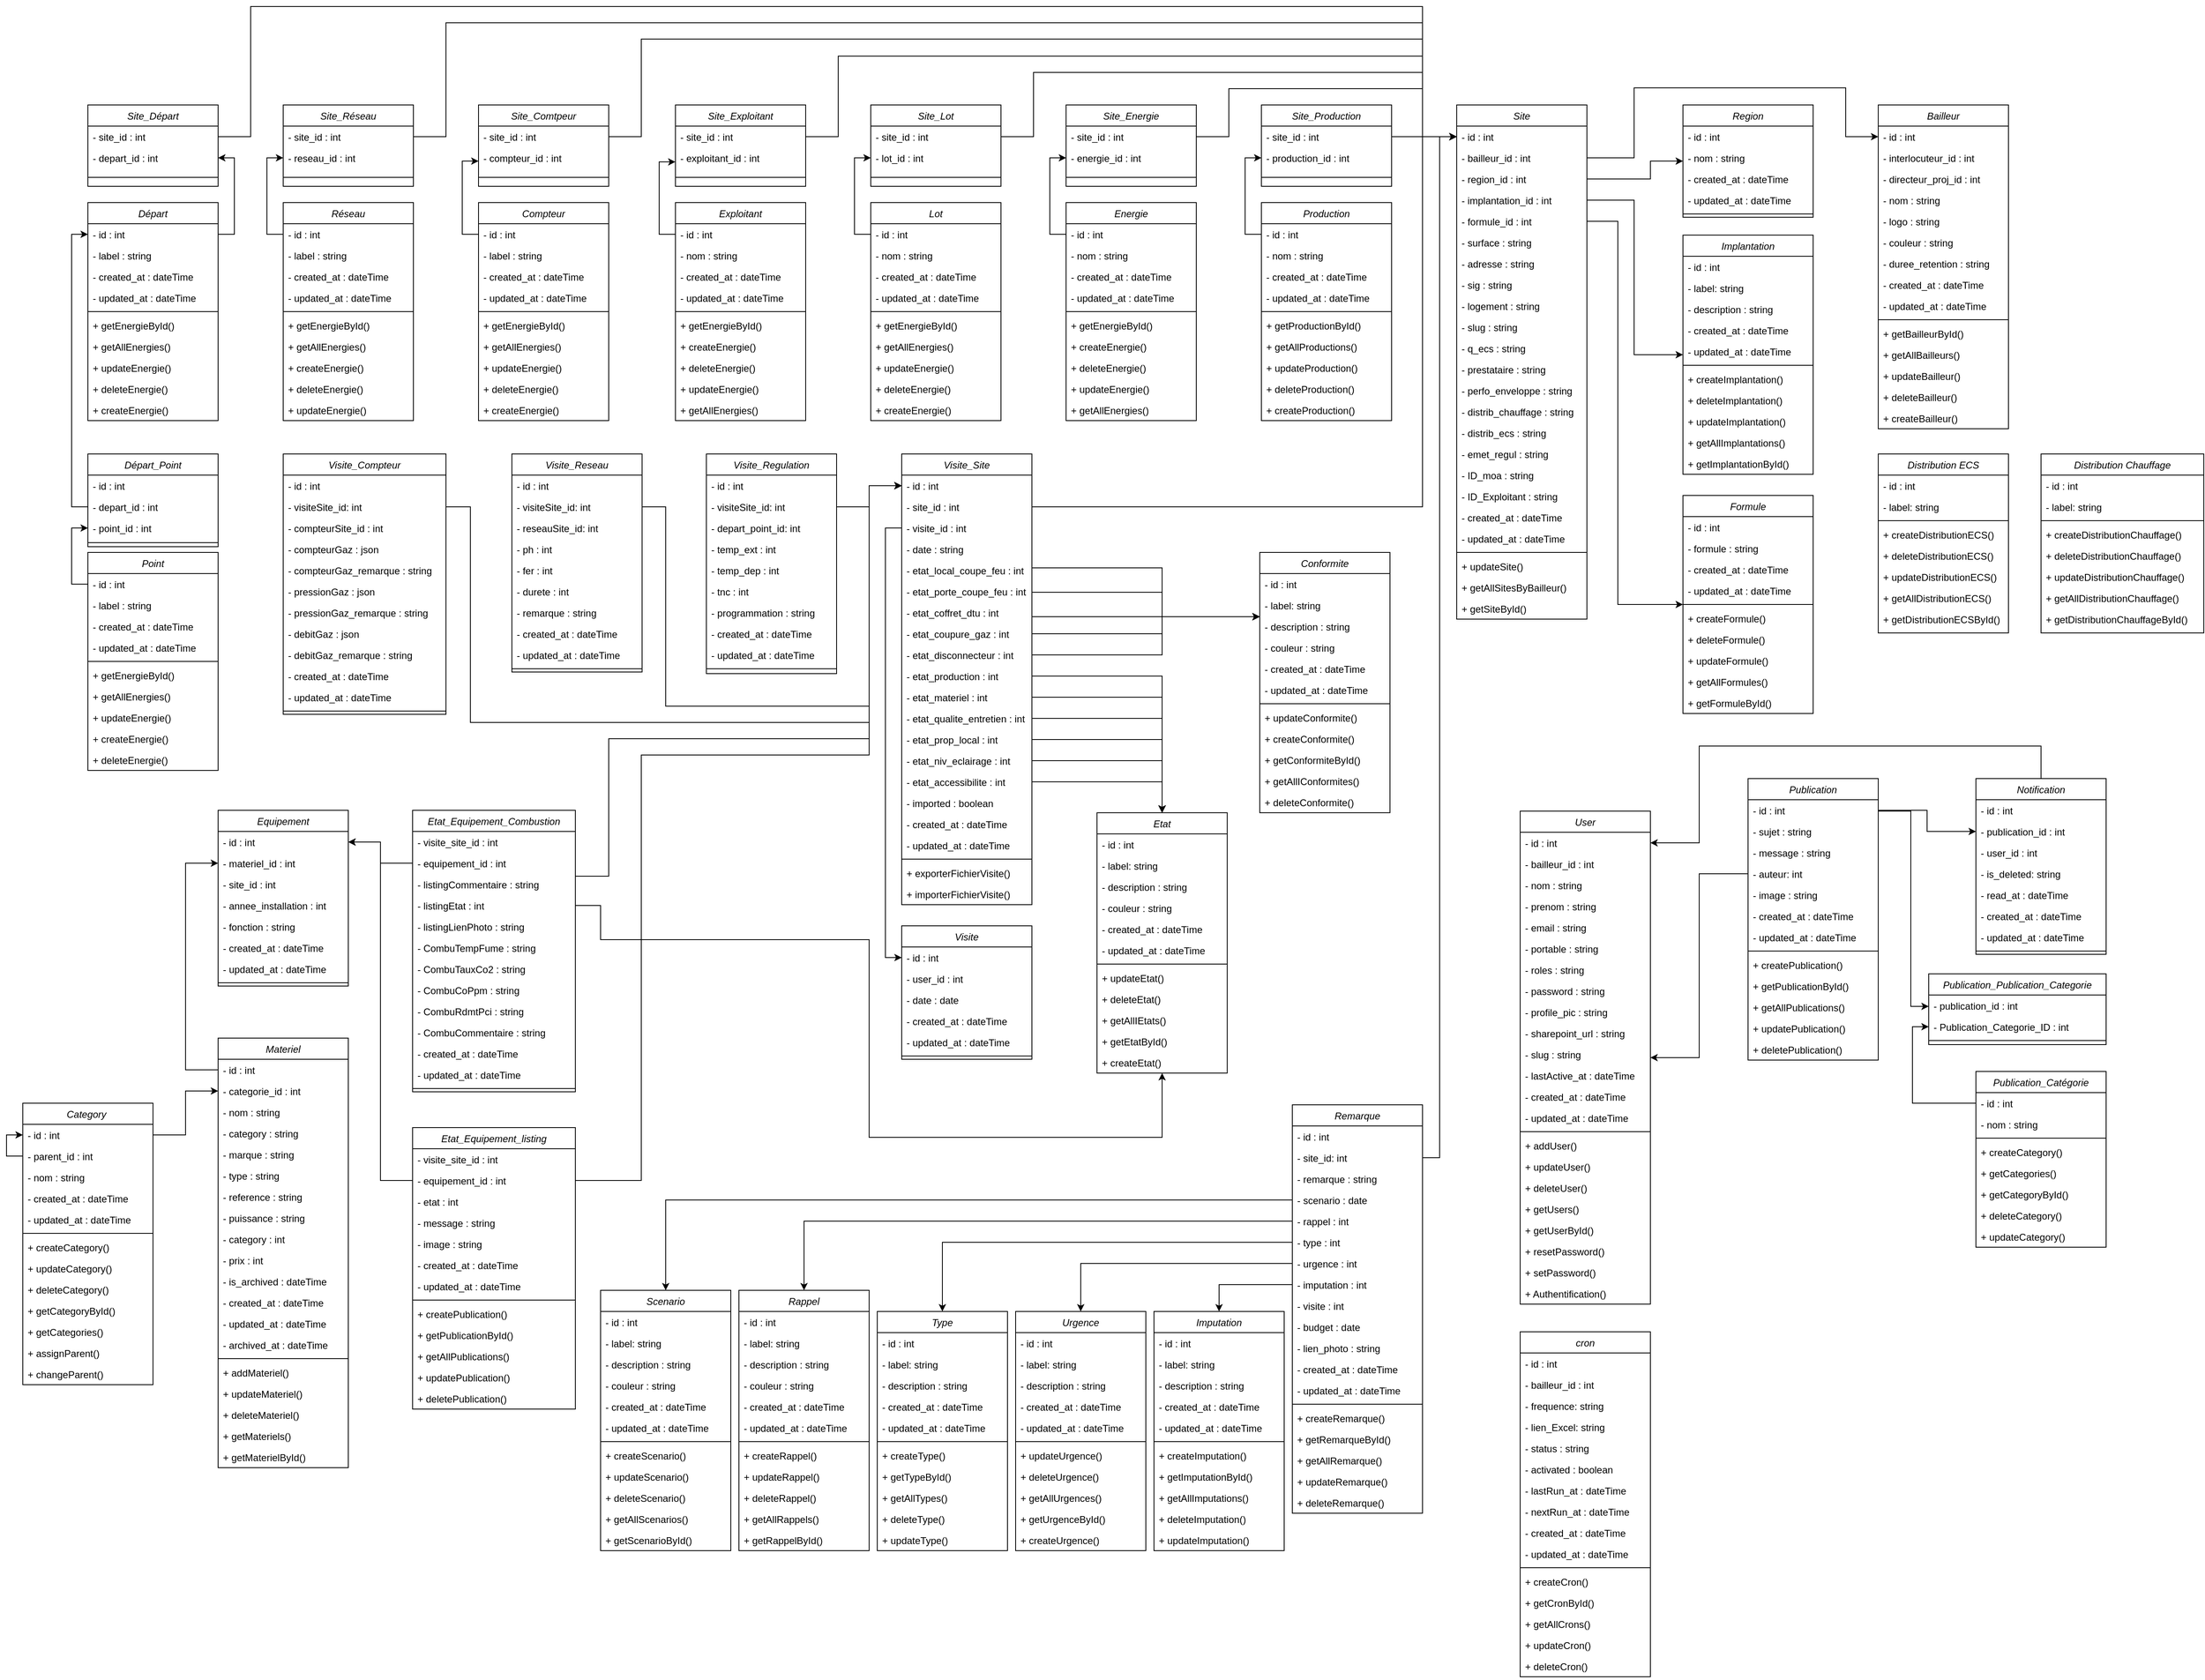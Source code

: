 <mxfile version="24.7.17">
  <diagram id="C5RBs43oDa-KdzZeNtuy" name="Page-1">
    <mxGraphModel dx="-1883" dy="2665" grid="1" gridSize="10" guides="1" tooltips="1" connect="1" arrows="1" fold="1" page="1" pageScale="1" pageWidth="827" pageHeight="1169" math="0" shadow="0">
      <root>
        <mxCell id="WIyWlLk6GJQsqaUBKTNV-0" />
        <mxCell id="WIyWlLk6GJQsqaUBKTNV-1" parent="WIyWlLk6GJQsqaUBKTNV-0" />
        <mxCell id="feilqd7I4KaGPJuZbicH-124" value="Site" style="swimlane;fontStyle=2;align=center;verticalAlign=top;childLayout=stackLayout;horizontal=1;startSize=26;horizontalStack=0;resizeParent=1;resizeLast=0;collapsible=1;marginBottom=0;rounded=0;shadow=0;strokeWidth=1;" parent="WIyWlLk6GJQsqaUBKTNV-1" vertex="1">
          <mxGeometry x="4802" y="-1109" width="160" height="632" as="geometry">
            <mxRectangle x="230" y="140" width="160" height="26" as="alternateBounds" />
          </mxGeometry>
        </mxCell>
        <mxCell id="feilqd7I4KaGPJuZbicH-125" value="- id : int" style="text;align=left;verticalAlign=top;spacingLeft=4;spacingRight=4;overflow=hidden;rotatable=0;points=[[0,0.5],[1,0.5]];portConstraint=eastwest;" parent="feilqd7I4KaGPJuZbicH-124" vertex="1">
          <mxGeometry y="26" width="160" height="26" as="geometry" />
        </mxCell>
        <mxCell id="feilqd7I4KaGPJuZbicH-720" value="- bailleur_id : int" style="text;align=left;verticalAlign=top;spacingLeft=4;spacingRight=4;overflow=hidden;rotatable=0;points=[[0,0.5],[1,0.5]];portConstraint=eastwest;" parent="feilqd7I4KaGPJuZbicH-124" vertex="1">
          <mxGeometry y="52" width="160" height="26" as="geometry" />
        </mxCell>
        <mxCell id="feilqd7I4KaGPJuZbicH-175" value="- region_id : int" style="text;align=left;verticalAlign=top;spacingLeft=4;spacingRight=4;overflow=hidden;rotatable=0;points=[[0,0.5],[1,0.5]];portConstraint=eastwest;" parent="feilqd7I4KaGPJuZbicH-124" vertex="1">
          <mxGeometry y="78" width="160" height="26" as="geometry" />
        </mxCell>
        <mxCell id="feilqd7I4KaGPJuZbicH-174" value="- implantation_id : int" style="text;align=left;verticalAlign=top;spacingLeft=4;spacingRight=4;overflow=hidden;rotatable=0;points=[[0,0.5],[1,0.5]];portConstraint=eastwest;" parent="feilqd7I4KaGPJuZbicH-124" vertex="1">
          <mxGeometry y="104" width="160" height="26" as="geometry" />
        </mxCell>
        <mxCell id="feilqd7I4KaGPJuZbicH-176" value="- formule_id : int" style="text;align=left;verticalAlign=top;spacingLeft=4;spacingRight=4;overflow=hidden;rotatable=0;points=[[0,0.5],[1,0.5]];portConstraint=eastwest;" parent="feilqd7I4KaGPJuZbicH-124" vertex="1">
          <mxGeometry y="130" width="160" height="26" as="geometry" />
        </mxCell>
        <mxCell id="feilqd7I4KaGPJuZbicH-127" value="- surface : string     " style="text;align=left;verticalAlign=top;spacingLeft=4;spacingRight=4;overflow=hidden;rotatable=0;points=[[0,0.5],[1,0.5]];portConstraint=eastwest;rounded=0;shadow=0;html=0;" parent="feilqd7I4KaGPJuZbicH-124" vertex="1">
          <mxGeometry y="156" width="160" height="26" as="geometry" />
        </mxCell>
        <mxCell id="feilqd7I4KaGPJuZbicH-126" value="- adresse : string     " style="text;align=left;verticalAlign=top;spacingLeft=4;spacingRight=4;overflow=hidden;rotatable=0;points=[[0,0.5],[1,0.5]];portConstraint=eastwest;rounded=0;shadow=0;html=0;" parent="feilqd7I4KaGPJuZbicH-124" vertex="1">
          <mxGeometry y="182" width="160" height="26" as="geometry" />
        </mxCell>
        <mxCell id="feilqd7I4KaGPJuZbicH-128" value="- sig : string" style="text;align=left;verticalAlign=top;spacingLeft=4;spacingRight=4;overflow=hidden;rotatable=0;points=[[0,0.5],[1,0.5]];portConstraint=eastwest;rounded=0;shadow=0;html=0;" parent="feilqd7I4KaGPJuZbicH-124" vertex="1">
          <mxGeometry y="208" width="160" height="26" as="geometry" />
        </mxCell>
        <mxCell id="feilqd7I4KaGPJuZbicH-129" value="- logement : string" style="text;align=left;verticalAlign=top;spacingLeft=4;spacingRight=4;overflow=hidden;rotatable=0;points=[[0,0.5],[1,0.5]];portConstraint=eastwest;rounded=0;shadow=0;html=0;" parent="feilqd7I4KaGPJuZbicH-124" vertex="1">
          <mxGeometry y="234" width="160" height="26" as="geometry" />
        </mxCell>
        <mxCell id="feilqd7I4KaGPJuZbicH-130" value="- slug : string" style="text;align=left;verticalAlign=top;spacingLeft=4;spacingRight=4;overflow=hidden;rotatable=0;points=[[0,0.5],[1,0.5]];portConstraint=eastwest;rounded=0;shadow=0;html=0;" parent="feilqd7I4KaGPJuZbicH-124" vertex="1">
          <mxGeometry y="260" width="160" height="26" as="geometry" />
        </mxCell>
        <mxCell id="feilqd7I4KaGPJuZbicH-131" value="- q_ecs : string" style="text;align=left;verticalAlign=top;spacingLeft=4;spacingRight=4;overflow=hidden;rotatable=0;points=[[0,0.5],[1,0.5]];portConstraint=eastwest;rounded=0;shadow=0;html=0;" parent="feilqd7I4KaGPJuZbicH-124" vertex="1">
          <mxGeometry y="286" width="160" height="26" as="geometry" />
        </mxCell>
        <mxCell id="feilqd7I4KaGPJuZbicH-133" value="- prestataire : string" style="text;align=left;verticalAlign=top;spacingLeft=4;spacingRight=4;overflow=hidden;rotatable=0;points=[[0,0.5],[1,0.5]];portConstraint=eastwest;rounded=0;shadow=0;html=0;" parent="feilqd7I4KaGPJuZbicH-124" vertex="1">
          <mxGeometry y="312" width="160" height="26" as="geometry" />
        </mxCell>
        <mxCell id="feilqd7I4KaGPJuZbicH-134" value="- perfo_enveloppe : string" style="text;align=left;verticalAlign=top;spacingLeft=4;spacingRight=4;overflow=hidden;rotatable=0;points=[[0,0.5],[1,0.5]];portConstraint=eastwest;rounded=0;shadow=0;html=0;" parent="feilqd7I4KaGPJuZbicH-124" vertex="1">
          <mxGeometry y="338" width="160" height="26" as="geometry" />
        </mxCell>
        <mxCell id="feilqd7I4KaGPJuZbicH-135" value="- distrib_chauffage : string" style="text;align=left;verticalAlign=top;spacingLeft=4;spacingRight=4;overflow=hidden;rotatable=0;points=[[0,0.5],[1,0.5]];portConstraint=eastwest;rounded=0;shadow=0;html=0;" parent="feilqd7I4KaGPJuZbicH-124" vertex="1">
          <mxGeometry y="364" width="160" height="26" as="geometry" />
        </mxCell>
        <mxCell id="feilqd7I4KaGPJuZbicH-136" value="- distrib_ecs : string" style="text;align=left;verticalAlign=top;spacingLeft=4;spacingRight=4;overflow=hidden;rotatable=0;points=[[0,0.5],[1,0.5]];portConstraint=eastwest;rounded=0;shadow=0;html=0;" parent="feilqd7I4KaGPJuZbicH-124" vertex="1">
          <mxGeometry y="390" width="160" height="26" as="geometry" />
        </mxCell>
        <mxCell id="feilqd7I4KaGPJuZbicH-137" value="- emet_regul : string" style="text;align=left;verticalAlign=top;spacingLeft=4;spacingRight=4;overflow=hidden;rotatable=0;points=[[0,0.5],[1,0.5]];portConstraint=eastwest;rounded=0;shadow=0;html=0;" parent="feilqd7I4KaGPJuZbicH-124" vertex="1">
          <mxGeometry y="416" width="160" height="26" as="geometry" />
        </mxCell>
        <mxCell id="feilqd7I4KaGPJuZbicH-132" value="- ID_moa : string" style="text;align=left;verticalAlign=top;spacingLeft=4;spacingRight=4;overflow=hidden;rotatable=0;points=[[0,0.5],[1,0.5]];portConstraint=eastwest;rounded=0;shadow=0;html=0;" parent="feilqd7I4KaGPJuZbicH-124" vertex="1">
          <mxGeometry y="442" width="160" height="26" as="geometry" />
        </mxCell>
        <mxCell id="cjSVp8ZhlHjSV8x0kWKU-138" value="- ID_Exploitant : string" style="text;align=left;verticalAlign=top;spacingLeft=4;spacingRight=4;overflow=hidden;rotatable=0;points=[[0,0.5],[1,0.5]];portConstraint=eastwest;rounded=0;shadow=0;html=0;" vertex="1" parent="feilqd7I4KaGPJuZbicH-124">
          <mxGeometry y="468" width="160" height="26" as="geometry" />
        </mxCell>
        <mxCell id="feilqd7I4KaGPJuZbicH-138" value="- created_at : dateTime" style="text;align=left;verticalAlign=top;spacingLeft=4;spacingRight=4;overflow=hidden;rotatable=0;points=[[0,0.5],[1,0.5]];portConstraint=eastwest;rounded=0;shadow=0;html=0;" parent="feilqd7I4KaGPJuZbicH-124" vertex="1">
          <mxGeometry y="494" width="160" height="26" as="geometry" />
        </mxCell>
        <mxCell id="feilqd7I4KaGPJuZbicH-139" value="- updated_at : dateTime" style="text;align=left;verticalAlign=top;spacingLeft=4;spacingRight=4;overflow=hidden;rotatable=0;points=[[0,0.5],[1,0.5]];portConstraint=eastwest;rounded=0;shadow=0;html=0;" parent="feilqd7I4KaGPJuZbicH-124" vertex="1">
          <mxGeometry y="520" width="160" height="26" as="geometry" />
        </mxCell>
        <mxCell id="feilqd7I4KaGPJuZbicH-140" value="" style="line;html=1;strokeWidth=1;align=left;verticalAlign=middle;spacingTop=-1;spacingLeft=3;spacingRight=3;rotatable=0;labelPosition=right;points=[];portConstraint=eastwest;" parent="feilqd7I4KaGPJuZbicH-124" vertex="1">
          <mxGeometry y="546" width="160" height="8" as="geometry" />
        </mxCell>
        <mxCell id="feilqd7I4KaGPJuZbicH-141" value="+ updateSite()" style="text;align=left;verticalAlign=top;spacingLeft=4;spacingRight=4;overflow=hidden;rotatable=0;points=[[0,0.5],[1,0.5]];portConstraint=eastwest;rounded=0;shadow=0;html=0;" parent="feilqd7I4KaGPJuZbicH-124" vertex="1">
          <mxGeometry y="554" width="160" height="26" as="geometry" />
        </mxCell>
        <mxCell id="feilqd7I4KaGPJuZbicH-142" value="+ getAllSitesByBailleur()" style="text;align=left;verticalAlign=top;spacingLeft=4;spacingRight=4;overflow=hidden;rotatable=0;points=[[0,0.5],[1,0.5]];portConstraint=eastwest;rounded=0;shadow=0;html=0;" parent="feilqd7I4KaGPJuZbicH-124" vertex="1">
          <mxGeometry y="580" width="160" height="26" as="geometry" />
        </mxCell>
        <mxCell id="feilqd7I4KaGPJuZbicH-143" value="+ getSiteById()" style="text;align=left;verticalAlign=top;spacingLeft=4;spacingRight=4;overflow=hidden;rotatable=0;points=[[0,0.5],[1,0.5]];portConstraint=eastwest;rounded=0;shadow=0;html=0;" parent="feilqd7I4KaGPJuZbicH-124" vertex="1">
          <mxGeometry y="606" width="160" height="26" as="geometry" />
        </mxCell>
        <mxCell id="feilqd7I4KaGPJuZbicH-144" value="Implantation" style="swimlane;fontStyle=2;align=center;verticalAlign=top;childLayout=stackLayout;horizontal=1;startSize=26;horizontalStack=0;resizeParent=1;resizeLast=0;collapsible=1;marginBottom=0;rounded=0;shadow=0;strokeWidth=1;direction=east;" parent="WIyWlLk6GJQsqaUBKTNV-1" vertex="1">
          <mxGeometry x="5080" y="-949" width="160" height="294" as="geometry">
            <mxRectangle x="230" y="140" width="160" height="26" as="alternateBounds" />
          </mxGeometry>
        </mxCell>
        <mxCell id="feilqd7I4KaGPJuZbicH-145" value="- id : int" style="text;align=left;verticalAlign=top;spacingLeft=4;spacingRight=4;overflow=hidden;rotatable=0;points=[[0,0.5],[1,0.5]];portConstraint=eastwest;" parent="feilqd7I4KaGPJuZbicH-144" vertex="1">
          <mxGeometry y="26" width="160" height="26" as="geometry" />
        </mxCell>
        <mxCell id="feilqd7I4KaGPJuZbicH-146" value="- label: string     " style="text;align=left;verticalAlign=top;spacingLeft=4;spacingRight=4;overflow=hidden;rotatable=0;points=[[0,0.5],[1,0.5]];portConstraint=eastwest;rounded=0;shadow=0;html=0;" parent="feilqd7I4KaGPJuZbicH-144" vertex="1">
          <mxGeometry y="52" width="160" height="26" as="geometry" />
        </mxCell>
        <mxCell id="feilqd7I4KaGPJuZbicH-147" value="- description : string     " style="text;align=left;verticalAlign=top;spacingLeft=4;spacingRight=4;overflow=hidden;rotatable=0;points=[[0,0.5],[1,0.5]];portConstraint=eastwest;rounded=0;shadow=0;html=0;" parent="feilqd7I4KaGPJuZbicH-144" vertex="1">
          <mxGeometry y="78" width="160" height="26" as="geometry" />
        </mxCell>
        <mxCell id="feilqd7I4KaGPJuZbicH-148" value="- created_at : dateTime" style="text;align=left;verticalAlign=top;spacingLeft=4;spacingRight=4;overflow=hidden;rotatable=0;points=[[0,0.5],[1,0.5]];portConstraint=eastwest;rounded=0;shadow=0;html=0;" parent="feilqd7I4KaGPJuZbicH-144" vertex="1">
          <mxGeometry y="104" width="160" height="26" as="geometry" />
        </mxCell>
        <mxCell id="feilqd7I4KaGPJuZbicH-149" value="- updated_at : dateTime" style="text;align=left;verticalAlign=top;spacingLeft=4;spacingRight=4;overflow=hidden;rotatable=0;points=[[0,0.5],[1,0.5]];portConstraint=eastwest;rounded=0;shadow=0;html=0;" parent="feilqd7I4KaGPJuZbicH-144" vertex="1">
          <mxGeometry y="130" width="160" height="26" as="geometry" />
        </mxCell>
        <mxCell id="feilqd7I4KaGPJuZbicH-150" value="" style="line;html=1;strokeWidth=1;align=left;verticalAlign=middle;spacingTop=-1;spacingLeft=3;spacingRight=3;rotatable=0;labelPosition=right;points=[];portConstraint=eastwest;" parent="feilqd7I4KaGPJuZbicH-144" vertex="1">
          <mxGeometry y="156" width="160" height="8" as="geometry" />
        </mxCell>
        <mxCell id="feilqd7I4KaGPJuZbicH-151" value="+ createImplantation()" style="text;align=left;verticalAlign=top;spacingLeft=4;spacingRight=4;overflow=hidden;rotatable=0;points=[[0,0.5],[1,0.5]];portConstraint=eastwest;rounded=0;shadow=0;html=0;" parent="feilqd7I4KaGPJuZbicH-144" vertex="1">
          <mxGeometry y="164" width="160" height="26" as="geometry" />
        </mxCell>
        <mxCell id="feilqd7I4KaGPJuZbicH-152" value="+ deleteImplantation()" style="text;align=left;verticalAlign=top;spacingLeft=4;spacingRight=4;overflow=hidden;rotatable=0;points=[[0,0.5],[1,0.5]];portConstraint=eastwest;rounded=0;shadow=0;html=0;" parent="feilqd7I4KaGPJuZbicH-144" vertex="1">
          <mxGeometry y="190" width="160" height="26" as="geometry" />
        </mxCell>
        <mxCell id="feilqd7I4KaGPJuZbicH-153" value="+ updateImplantation()" style="text;align=left;verticalAlign=top;spacingLeft=4;spacingRight=4;overflow=hidden;rotatable=0;points=[[0,0.5],[1,0.5]];portConstraint=eastwest;rounded=0;shadow=0;html=0;" parent="feilqd7I4KaGPJuZbicH-144" vertex="1">
          <mxGeometry y="216" width="160" height="26" as="geometry" />
        </mxCell>
        <mxCell id="feilqd7I4KaGPJuZbicH-154" value="+ getAllImplantations()" style="text;align=left;verticalAlign=top;spacingLeft=4;spacingRight=4;overflow=hidden;rotatable=0;points=[[0,0.5],[1,0.5]];portConstraint=eastwest;rounded=0;shadow=0;html=0;" parent="feilqd7I4KaGPJuZbicH-144" vertex="1">
          <mxGeometry y="242" width="160" height="26" as="geometry" />
        </mxCell>
        <mxCell id="feilqd7I4KaGPJuZbicH-155" value="+ getImplantationById()" style="text;align=left;verticalAlign=top;spacingLeft=4;spacingRight=4;overflow=hidden;rotatable=0;points=[[0,0.5],[1,0.5]];portConstraint=eastwest;rounded=0;shadow=0;html=0;" parent="feilqd7I4KaGPJuZbicH-144" vertex="1">
          <mxGeometry y="268" width="160" height="26" as="geometry" />
        </mxCell>
        <mxCell id="feilqd7I4KaGPJuZbicH-156" value="Region" style="swimlane;fontStyle=2;align=center;verticalAlign=top;childLayout=stackLayout;horizontal=1;startSize=26;horizontalStack=0;resizeParent=1;resizeLast=0;collapsible=1;marginBottom=0;rounded=0;shadow=0;strokeWidth=1;direction=east;" parent="WIyWlLk6GJQsqaUBKTNV-1" vertex="1">
          <mxGeometry x="5080" y="-1109" width="160" height="138" as="geometry">
            <mxRectangle x="230" y="140" width="160" height="26" as="alternateBounds" />
          </mxGeometry>
        </mxCell>
        <mxCell id="feilqd7I4KaGPJuZbicH-157" value="- id : int" style="text;align=left;verticalAlign=top;spacingLeft=4;spacingRight=4;overflow=hidden;rotatable=0;points=[[0,0.5],[1,0.5]];portConstraint=eastwest;" parent="feilqd7I4KaGPJuZbicH-156" vertex="1">
          <mxGeometry y="26" width="160" height="26" as="geometry" />
        </mxCell>
        <mxCell id="feilqd7I4KaGPJuZbicH-158" value="- nom : string     " style="text;align=left;verticalAlign=top;spacingLeft=4;spacingRight=4;overflow=hidden;rotatable=0;points=[[0,0.5],[1,0.5]];portConstraint=eastwest;rounded=0;shadow=0;html=0;" parent="feilqd7I4KaGPJuZbicH-156" vertex="1">
          <mxGeometry y="52" width="160" height="26" as="geometry" />
        </mxCell>
        <mxCell id="feilqd7I4KaGPJuZbicH-159" value="- created_at : dateTime" style="text;align=left;verticalAlign=top;spacingLeft=4;spacingRight=4;overflow=hidden;rotatable=0;points=[[0,0.5],[1,0.5]];portConstraint=eastwest;rounded=0;shadow=0;html=0;" parent="feilqd7I4KaGPJuZbicH-156" vertex="1">
          <mxGeometry y="78" width="160" height="26" as="geometry" />
        </mxCell>
        <mxCell id="feilqd7I4KaGPJuZbicH-160" value="- updated_at : dateTime" style="text;align=left;verticalAlign=top;spacingLeft=4;spacingRight=4;overflow=hidden;rotatable=0;points=[[0,0.5],[1,0.5]];portConstraint=eastwest;rounded=0;shadow=0;html=0;" parent="feilqd7I4KaGPJuZbicH-156" vertex="1">
          <mxGeometry y="104" width="160" height="26" as="geometry" />
        </mxCell>
        <mxCell id="feilqd7I4KaGPJuZbicH-161" value="" style="line;html=1;strokeWidth=1;align=left;verticalAlign=middle;spacingTop=-1;spacingLeft=3;spacingRight=3;rotatable=0;labelPosition=right;points=[];portConstraint=eastwest;" parent="feilqd7I4KaGPJuZbicH-156" vertex="1">
          <mxGeometry y="130" width="160" height="8" as="geometry" />
        </mxCell>
        <mxCell id="feilqd7I4KaGPJuZbicH-162" value="Formule" style="swimlane;fontStyle=2;align=center;verticalAlign=top;childLayout=stackLayout;horizontal=1;startSize=26;horizontalStack=0;resizeParent=1;resizeLast=0;collapsible=1;marginBottom=0;rounded=0;shadow=0;strokeWidth=1;direction=east;" parent="WIyWlLk6GJQsqaUBKTNV-1" vertex="1">
          <mxGeometry x="5080" y="-629" width="160" height="268" as="geometry">
            <mxRectangle x="230" y="140" width="160" height="26" as="alternateBounds" />
          </mxGeometry>
        </mxCell>
        <mxCell id="feilqd7I4KaGPJuZbicH-163" value="- id : int" style="text;align=left;verticalAlign=top;spacingLeft=4;spacingRight=4;overflow=hidden;rotatable=0;points=[[0,0.5],[1,0.5]];portConstraint=eastwest;" parent="feilqd7I4KaGPJuZbicH-162" vertex="1">
          <mxGeometry y="26" width="160" height="26" as="geometry" />
        </mxCell>
        <mxCell id="feilqd7I4KaGPJuZbicH-164" value="- formule : string     " style="text;align=left;verticalAlign=top;spacingLeft=4;spacingRight=4;overflow=hidden;rotatable=0;points=[[0,0.5],[1,0.5]];portConstraint=eastwest;rounded=0;shadow=0;html=0;" parent="feilqd7I4KaGPJuZbicH-162" vertex="1">
          <mxGeometry y="52" width="160" height="26" as="geometry" />
        </mxCell>
        <mxCell id="feilqd7I4KaGPJuZbicH-165" value="- created_at : dateTime" style="text;align=left;verticalAlign=top;spacingLeft=4;spacingRight=4;overflow=hidden;rotatable=0;points=[[0,0.5],[1,0.5]];portConstraint=eastwest;rounded=0;shadow=0;html=0;" parent="feilqd7I4KaGPJuZbicH-162" vertex="1">
          <mxGeometry y="78" width="160" height="26" as="geometry" />
        </mxCell>
        <mxCell id="feilqd7I4KaGPJuZbicH-166" value="- updated_at : dateTime" style="text;align=left;verticalAlign=top;spacingLeft=4;spacingRight=4;overflow=hidden;rotatable=0;points=[[0,0.5],[1,0.5]];portConstraint=eastwest;rounded=0;shadow=0;html=0;" parent="feilqd7I4KaGPJuZbicH-162" vertex="1">
          <mxGeometry y="104" width="160" height="26" as="geometry" />
        </mxCell>
        <mxCell id="feilqd7I4KaGPJuZbicH-167" value="" style="line;html=1;strokeWidth=1;align=left;verticalAlign=middle;spacingTop=-1;spacingLeft=3;spacingRight=3;rotatable=0;labelPosition=right;points=[];portConstraint=eastwest;" parent="feilqd7I4KaGPJuZbicH-162" vertex="1">
          <mxGeometry y="130" width="160" height="8" as="geometry" />
        </mxCell>
        <mxCell id="feilqd7I4KaGPJuZbicH-168" value="+ createFormule()" style="text;align=left;verticalAlign=top;spacingLeft=4;spacingRight=4;overflow=hidden;rotatable=0;points=[[0,0.5],[1,0.5]];portConstraint=eastwest;rounded=0;shadow=0;html=0;" parent="feilqd7I4KaGPJuZbicH-162" vertex="1">
          <mxGeometry y="138" width="160" height="26" as="geometry" />
        </mxCell>
        <mxCell id="feilqd7I4KaGPJuZbicH-169" value="+ deleteFormule()" style="text;align=left;verticalAlign=top;spacingLeft=4;spacingRight=4;overflow=hidden;rotatable=0;points=[[0,0.5],[1,0.5]];portConstraint=eastwest;rounded=0;shadow=0;html=0;" parent="feilqd7I4KaGPJuZbicH-162" vertex="1">
          <mxGeometry y="164" width="160" height="26" as="geometry" />
        </mxCell>
        <mxCell id="feilqd7I4KaGPJuZbicH-170" value="+ updateFormule()" style="text;align=left;verticalAlign=top;spacingLeft=4;spacingRight=4;overflow=hidden;rotatable=0;points=[[0,0.5],[1,0.5]];portConstraint=eastwest;rounded=0;shadow=0;html=0;" parent="feilqd7I4KaGPJuZbicH-162" vertex="1">
          <mxGeometry y="190" width="160" height="26" as="geometry" />
        </mxCell>
        <mxCell id="feilqd7I4KaGPJuZbicH-171" value="+ getAllFormules()" style="text;align=left;verticalAlign=top;spacingLeft=4;spacingRight=4;overflow=hidden;rotatable=0;points=[[0,0.5],[1,0.5]];portConstraint=eastwest;rounded=0;shadow=0;html=0;" parent="feilqd7I4KaGPJuZbicH-162" vertex="1">
          <mxGeometry y="216" width="160" height="26" as="geometry" />
        </mxCell>
        <mxCell id="feilqd7I4KaGPJuZbicH-172" value="+ getFormuleById()" style="text;align=left;verticalAlign=top;spacingLeft=4;spacingRight=4;overflow=hidden;rotatable=0;points=[[0,0.5],[1,0.5]];portConstraint=eastwest;rounded=0;shadow=0;html=0;" parent="feilqd7I4KaGPJuZbicH-162" vertex="1">
          <mxGeometry y="242" width="160" height="26" as="geometry" />
        </mxCell>
        <mxCell id="feilqd7I4KaGPJuZbicH-197" value="Production" style="swimlane;fontStyle=2;align=center;verticalAlign=top;childLayout=stackLayout;horizontal=1;startSize=26;horizontalStack=0;resizeParent=1;resizeLast=0;collapsible=1;marginBottom=0;rounded=0;shadow=0;strokeWidth=1;direction=east;" parent="WIyWlLk6GJQsqaUBKTNV-1" vertex="1">
          <mxGeometry x="4562" y="-989" width="160" height="268" as="geometry">
            <mxRectangle x="230" y="140" width="160" height="26" as="alternateBounds" />
          </mxGeometry>
        </mxCell>
        <mxCell id="feilqd7I4KaGPJuZbicH-198" value="- id : int" style="text;align=left;verticalAlign=top;spacingLeft=4;spacingRight=4;overflow=hidden;rotatable=0;points=[[0,0.5],[1,0.5]];portConstraint=eastwest;" parent="feilqd7I4KaGPJuZbicH-197" vertex="1">
          <mxGeometry y="26" width="160" height="26" as="geometry" />
        </mxCell>
        <mxCell id="feilqd7I4KaGPJuZbicH-199" value="- nom : string     " style="text;align=left;verticalAlign=top;spacingLeft=4;spacingRight=4;overflow=hidden;rotatable=0;points=[[0,0.5],[1,0.5]];portConstraint=eastwest;rounded=0;shadow=0;html=0;" parent="feilqd7I4KaGPJuZbicH-197" vertex="1">
          <mxGeometry y="52" width="160" height="26" as="geometry" />
        </mxCell>
        <mxCell id="feilqd7I4KaGPJuZbicH-200" value="- created_at : dateTime" style="text;align=left;verticalAlign=top;spacingLeft=4;spacingRight=4;overflow=hidden;rotatable=0;points=[[0,0.5],[1,0.5]];portConstraint=eastwest;rounded=0;shadow=0;html=0;" parent="feilqd7I4KaGPJuZbicH-197" vertex="1">
          <mxGeometry y="78" width="160" height="26" as="geometry" />
        </mxCell>
        <mxCell id="feilqd7I4KaGPJuZbicH-201" value="- updated_at : dateTime" style="text;align=left;verticalAlign=top;spacingLeft=4;spacingRight=4;overflow=hidden;rotatable=0;points=[[0,0.5],[1,0.5]];portConstraint=eastwest;rounded=0;shadow=0;html=0;" parent="feilqd7I4KaGPJuZbicH-197" vertex="1">
          <mxGeometry y="104" width="160" height="26" as="geometry" />
        </mxCell>
        <mxCell id="feilqd7I4KaGPJuZbicH-202" value="" style="line;html=1;strokeWidth=1;align=left;verticalAlign=middle;spacingTop=-1;spacingLeft=3;spacingRight=3;rotatable=0;labelPosition=right;points=[];portConstraint=eastwest;" parent="feilqd7I4KaGPJuZbicH-197" vertex="1">
          <mxGeometry y="130" width="160" height="8" as="geometry" />
        </mxCell>
        <mxCell id="feilqd7I4KaGPJuZbicH-203" value="+ getProductionById()" style="text;align=left;verticalAlign=top;spacingLeft=4;spacingRight=4;overflow=hidden;rotatable=0;points=[[0,0.5],[1,0.5]];portConstraint=eastwest;rounded=0;shadow=0;html=0;" parent="feilqd7I4KaGPJuZbicH-197" vertex="1">
          <mxGeometry y="138" width="160" height="26" as="geometry" />
        </mxCell>
        <mxCell id="feilqd7I4KaGPJuZbicH-204" value="+ getAllProductions()" style="text;align=left;verticalAlign=top;spacingLeft=4;spacingRight=4;overflow=hidden;rotatable=0;points=[[0,0.5],[1,0.5]];portConstraint=eastwest;rounded=0;shadow=0;html=0;" parent="feilqd7I4KaGPJuZbicH-197" vertex="1">
          <mxGeometry y="164" width="160" height="26" as="geometry" />
        </mxCell>
        <mxCell id="feilqd7I4KaGPJuZbicH-205" value="+ updateProduction()" style="text;align=left;verticalAlign=top;spacingLeft=4;spacingRight=4;overflow=hidden;rotatable=0;points=[[0,0.5],[1,0.5]];portConstraint=eastwest;rounded=0;shadow=0;html=0;" parent="feilqd7I4KaGPJuZbicH-197" vertex="1">
          <mxGeometry y="190" width="160" height="26" as="geometry" />
        </mxCell>
        <mxCell id="feilqd7I4KaGPJuZbicH-206" value="+ deleteProduction()" style="text;align=left;verticalAlign=top;spacingLeft=4;spacingRight=4;overflow=hidden;rotatable=0;points=[[0,0.5],[1,0.5]];portConstraint=eastwest;rounded=0;shadow=0;html=0;" parent="feilqd7I4KaGPJuZbicH-197" vertex="1">
          <mxGeometry y="216" width="160" height="26" as="geometry" />
        </mxCell>
        <mxCell id="feilqd7I4KaGPJuZbicH-207" value="+ createProduction()" style="text;align=left;verticalAlign=top;spacingLeft=4;spacingRight=4;overflow=hidden;rotatable=0;points=[[0,0.5],[1,0.5]];portConstraint=eastwest;rounded=0;shadow=0;html=0;" parent="feilqd7I4KaGPJuZbicH-197" vertex="1">
          <mxGeometry y="242" width="160" height="26" as="geometry" />
        </mxCell>
        <mxCell id="feilqd7I4KaGPJuZbicH-208" value="Energie" style="swimlane;fontStyle=2;align=center;verticalAlign=top;childLayout=stackLayout;horizontal=1;startSize=26;horizontalStack=0;resizeParent=1;resizeLast=0;collapsible=1;marginBottom=0;rounded=0;shadow=0;strokeWidth=1;direction=east;" parent="WIyWlLk6GJQsqaUBKTNV-1" vertex="1">
          <mxGeometry x="4322" y="-989" width="160" height="268" as="geometry">
            <mxRectangle x="230" y="140" width="160" height="26" as="alternateBounds" />
          </mxGeometry>
        </mxCell>
        <mxCell id="feilqd7I4KaGPJuZbicH-209" value="- id : int" style="text;align=left;verticalAlign=top;spacingLeft=4;spacingRight=4;overflow=hidden;rotatable=0;points=[[0,0.5],[1,0.5]];portConstraint=eastwest;" parent="feilqd7I4KaGPJuZbicH-208" vertex="1">
          <mxGeometry y="26" width="160" height="26" as="geometry" />
        </mxCell>
        <mxCell id="feilqd7I4KaGPJuZbicH-210" value="- nom : string     " style="text;align=left;verticalAlign=top;spacingLeft=4;spacingRight=4;overflow=hidden;rotatable=0;points=[[0,0.5],[1,0.5]];portConstraint=eastwest;rounded=0;shadow=0;html=0;" parent="feilqd7I4KaGPJuZbicH-208" vertex="1">
          <mxGeometry y="52" width="160" height="26" as="geometry" />
        </mxCell>
        <mxCell id="feilqd7I4KaGPJuZbicH-211" value="- created_at : dateTime" style="text;align=left;verticalAlign=top;spacingLeft=4;spacingRight=4;overflow=hidden;rotatable=0;points=[[0,0.5],[1,0.5]];portConstraint=eastwest;rounded=0;shadow=0;html=0;" parent="feilqd7I4KaGPJuZbicH-208" vertex="1">
          <mxGeometry y="78" width="160" height="26" as="geometry" />
        </mxCell>
        <mxCell id="feilqd7I4KaGPJuZbicH-212" value="- updated_at : dateTime" style="text;align=left;verticalAlign=top;spacingLeft=4;spacingRight=4;overflow=hidden;rotatable=0;points=[[0,0.5],[1,0.5]];portConstraint=eastwest;rounded=0;shadow=0;html=0;" parent="feilqd7I4KaGPJuZbicH-208" vertex="1">
          <mxGeometry y="104" width="160" height="26" as="geometry" />
        </mxCell>
        <mxCell id="feilqd7I4KaGPJuZbicH-213" value="" style="line;html=1;strokeWidth=1;align=left;verticalAlign=middle;spacingTop=-1;spacingLeft=3;spacingRight=3;rotatable=0;labelPosition=right;points=[];portConstraint=eastwest;" parent="feilqd7I4KaGPJuZbicH-208" vertex="1">
          <mxGeometry y="130" width="160" height="8" as="geometry" />
        </mxCell>
        <mxCell id="cjSVp8ZhlHjSV8x0kWKU-126" value="+ getEnergieById()" style="text;align=left;verticalAlign=top;spacingLeft=4;spacingRight=4;overflow=hidden;rotatable=0;points=[[0,0.5],[1,0.5]];portConstraint=eastwest;rounded=0;shadow=0;html=0;" vertex="1" parent="feilqd7I4KaGPJuZbicH-208">
          <mxGeometry y="138" width="160" height="26" as="geometry" />
        </mxCell>
        <mxCell id="cjSVp8ZhlHjSV8x0kWKU-130" value="+ createEnergie()" style="text;align=left;verticalAlign=top;spacingLeft=4;spacingRight=4;overflow=hidden;rotatable=0;points=[[0,0.5],[1,0.5]];portConstraint=eastwest;rounded=0;shadow=0;html=0;" vertex="1" parent="feilqd7I4KaGPJuZbicH-208">
          <mxGeometry y="164" width="160" height="26" as="geometry" />
        </mxCell>
        <mxCell id="cjSVp8ZhlHjSV8x0kWKU-129" value="+ deleteEnergie()" style="text;align=left;verticalAlign=top;spacingLeft=4;spacingRight=4;overflow=hidden;rotatable=0;points=[[0,0.5],[1,0.5]];portConstraint=eastwest;rounded=0;shadow=0;html=0;" vertex="1" parent="feilqd7I4KaGPJuZbicH-208">
          <mxGeometry y="190" width="160" height="26" as="geometry" />
        </mxCell>
        <mxCell id="cjSVp8ZhlHjSV8x0kWKU-128" value="+ updateEnergie()" style="text;align=left;verticalAlign=top;spacingLeft=4;spacingRight=4;overflow=hidden;rotatable=0;points=[[0,0.5],[1,0.5]];portConstraint=eastwest;rounded=0;shadow=0;html=0;" vertex="1" parent="feilqd7I4KaGPJuZbicH-208">
          <mxGeometry y="216" width="160" height="26" as="geometry" />
        </mxCell>
        <mxCell id="cjSVp8ZhlHjSV8x0kWKU-127" value="+ getAllEnergies()" style="text;align=left;verticalAlign=top;spacingLeft=4;spacingRight=4;overflow=hidden;rotatable=0;points=[[0,0.5],[1,0.5]];portConstraint=eastwest;rounded=0;shadow=0;html=0;" vertex="1" parent="feilqd7I4KaGPJuZbicH-208">
          <mxGeometry y="242" width="160" height="26" as="geometry" />
        </mxCell>
        <mxCell id="feilqd7I4KaGPJuZbicH-214" value="Lot" style="swimlane;fontStyle=2;align=center;verticalAlign=top;childLayout=stackLayout;horizontal=1;startSize=26;horizontalStack=0;resizeParent=1;resizeLast=0;collapsible=1;marginBottom=0;rounded=0;shadow=0;strokeWidth=1;direction=east;" parent="WIyWlLk6GJQsqaUBKTNV-1" vertex="1">
          <mxGeometry x="4082" y="-989" width="160" height="268" as="geometry">
            <mxRectangle x="230" y="140" width="160" height="26" as="alternateBounds" />
          </mxGeometry>
        </mxCell>
        <mxCell id="feilqd7I4KaGPJuZbicH-215" value="- id : int" style="text;align=left;verticalAlign=top;spacingLeft=4;spacingRight=4;overflow=hidden;rotatable=0;points=[[0,0.5],[1,0.5]];portConstraint=eastwest;" parent="feilqd7I4KaGPJuZbicH-214" vertex="1">
          <mxGeometry y="26" width="160" height="26" as="geometry" />
        </mxCell>
        <mxCell id="feilqd7I4KaGPJuZbicH-216" value="- nom : string     " style="text;align=left;verticalAlign=top;spacingLeft=4;spacingRight=4;overflow=hidden;rotatable=0;points=[[0,0.5],[1,0.5]];portConstraint=eastwest;rounded=0;shadow=0;html=0;" parent="feilqd7I4KaGPJuZbicH-214" vertex="1">
          <mxGeometry y="52" width="160" height="26" as="geometry" />
        </mxCell>
        <mxCell id="feilqd7I4KaGPJuZbicH-217" value="- created_at : dateTime" style="text;align=left;verticalAlign=top;spacingLeft=4;spacingRight=4;overflow=hidden;rotatable=0;points=[[0,0.5],[1,0.5]];portConstraint=eastwest;rounded=0;shadow=0;html=0;" parent="feilqd7I4KaGPJuZbicH-214" vertex="1">
          <mxGeometry y="78" width="160" height="26" as="geometry" />
        </mxCell>
        <mxCell id="feilqd7I4KaGPJuZbicH-218" value="- updated_at : dateTime" style="text;align=left;verticalAlign=top;spacingLeft=4;spacingRight=4;overflow=hidden;rotatable=0;points=[[0,0.5],[1,0.5]];portConstraint=eastwest;rounded=0;shadow=0;html=0;" parent="feilqd7I4KaGPJuZbicH-214" vertex="1">
          <mxGeometry y="104" width="160" height="26" as="geometry" />
        </mxCell>
        <mxCell id="feilqd7I4KaGPJuZbicH-219" value="" style="line;html=1;strokeWidth=1;align=left;verticalAlign=middle;spacingTop=-1;spacingLeft=3;spacingRight=3;rotatable=0;labelPosition=right;points=[];portConstraint=eastwest;" parent="feilqd7I4KaGPJuZbicH-214" vertex="1">
          <mxGeometry y="130" width="160" height="8" as="geometry" />
        </mxCell>
        <mxCell id="cjSVp8ZhlHjSV8x0kWKU-159" value="+ getEnergieById()" style="text;align=left;verticalAlign=top;spacingLeft=4;spacingRight=4;overflow=hidden;rotatable=0;points=[[0,0.5],[1,0.5]];portConstraint=eastwest;rounded=0;shadow=0;html=0;" vertex="1" parent="feilqd7I4KaGPJuZbicH-214">
          <mxGeometry y="138" width="160" height="26" as="geometry" />
        </mxCell>
        <mxCell id="cjSVp8ZhlHjSV8x0kWKU-163" value="+ getAllEnergies()" style="text;align=left;verticalAlign=top;spacingLeft=4;spacingRight=4;overflow=hidden;rotatable=0;points=[[0,0.5],[1,0.5]];portConstraint=eastwest;rounded=0;shadow=0;html=0;" vertex="1" parent="feilqd7I4KaGPJuZbicH-214">
          <mxGeometry y="164" width="160" height="26" as="geometry" />
        </mxCell>
        <mxCell id="cjSVp8ZhlHjSV8x0kWKU-162" value="+ updateEnergie()" style="text;align=left;verticalAlign=top;spacingLeft=4;spacingRight=4;overflow=hidden;rotatable=0;points=[[0,0.5],[1,0.5]];portConstraint=eastwest;rounded=0;shadow=0;html=0;" vertex="1" parent="feilqd7I4KaGPJuZbicH-214">
          <mxGeometry y="190" width="160" height="26" as="geometry" />
        </mxCell>
        <mxCell id="cjSVp8ZhlHjSV8x0kWKU-161" value="+ deleteEnergie()" style="text;align=left;verticalAlign=top;spacingLeft=4;spacingRight=4;overflow=hidden;rotatable=0;points=[[0,0.5],[1,0.5]];portConstraint=eastwest;rounded=0;shadow=0;html=0;" vertex="1" parent="feilqd7I4KaGPJuZbicH-214">
          <mxGeometry y="216" width="160" height="26" as="geometry" />
        </mxCell>
        <mxCell id="cjSVp8ZhlHjSV8x0kWKU-160" value="+ createEnergie()" style="text;align=left;verticalAlign=top;spacingLeft=4;spacingRight=4;overflow=hidden;rotatable=0;points=[[0,0.5],[1,0.5]];portConstraint=eastwest;rounded=0;shadow=0;html=0;" vertex="1" parent="feilqd7I4KaGPJuZbicH-214">
          <mxGeometry y="242" width="160" height="26" as="geometry" />
        </mxCell>
        <mxCell id="feilqd7I4KaGPJuZbicH-220" value="Exploitant" style="swimlane;fontStyle=2;align=center;verticalAlign=top;childLayout=stackLayout;horizontal=1;startSize=26;horizontalStack=0;resizeParent=1;resizeLast=0;collapsible=1;marginBottom=0;rounded=0;shadow=0;strokeWidth=1;direction=east;" parent="WIyWlLk6GJQsqaUBKTNV-1" vertex="1">
          <mxGeometry x="3842" y="-989" width="160" height="268" as="geometry">
            <mxRectangle x="230" y="140" width="160" height="26" as="alternateBounds" />
          </mxGeometry>
        </mxCell>
        <mxCell id="feilqd7I4KaGPJuZbicH-221" value="- id : int" style="text;align=left;verticalAlign=top;spacingLeft=4;spacingRight=4;overflow=hidden;rotatable=0;points=[[0,0.5],[1,0.5]];portConstraint=eastwest;" parent="feilqd7I4KaGPJuZbicH-220" vertex="1">
          <mxGeometry y="26" width="160" height="26" as="geometry" />
        </mxCell>
        <mxCell id="feilqd7I4KaGPJuZbicH-222" value="- nom : string     " style="text;align=left;verticalAlign=top;spacingLeft=4;spacingRight=4;overflow=hidden;rotatable=0;points=[[0,0.5],[1,0.5]];portConstraint=eastwest;rounded=0;shadow=0;html=0;" parent="feilqd7I4KaGPJuZbicH-220" vertex="1">
          <mxGeometry y="52" width="160" height="26" as="geometry" />
        </mxCell>
        <mxCell id="feilqd7I4KaGPJuZbicH-223" value="- created_at : dateTime" style="text;align=left;verticalAlign=top;spacingLeft=4;spacingRight=4;overflow=hidden;rotatable=0;points=[[0,0.5],[1,0.5]];portConstraint=eastwest;rounded=0;shadow=0;html=0;" parent="feilqd7I4KaGPJuZbicH-220" vertex="1">
          <mxGeometry y="78" width="160" height="26" as="geometry" />
        </mxCell>
        <mxCell id="feilqd7I4KaGPJuZbicH-224" value="- updated_at : dateTime" style="text;align=left;verticalAlign=top;spacingLeft=4;spacingRight=4;overflow=hidden;rotatable=0;points=[[0,0.5],[1,0.5]];portConstraint=eastwest;rounded=0;shadow=0;html=0;" parent="feilqd7I4KaGPJuZbicH-220" vertex="1">
          <mxGeometry y="104" width="160" height="26" as="geometry" />
        </mxCell>
        <mxCell id="feilqd7I4KaGPJuZbicH-225" value="" style="line;html=1;strokeWidth=1;align=left;verticalAlign=middle;spacingTop=-1;spacingLeft=3;spacingRight=3;rotatable=0;labelPosition=right;points=[];portConstraint=eastwest;" parent="feilqd7I4KaGPJuZbicH-220" vertex="1">
          <mxGeometry y="130" width="160" height="8" as="geometry" />
        </mxCell>
        <mxCell id="cjSVp8ZhlHjSV8x0kWKU-164" value="+ getEnergieById()" style="text;align=left;verticalAlign=top;spacingLeft=4;spacingRight=4;overflow=hidden;rotatable=0;points=[[0,0.5],[1,0.5]];portConstraint=eastwest;rounded=0;shadow=0;html=0;" vertex="1" parent="feilqd7I4KaGPJuZbicH-220">
          <mxGeometry y="138" width="160" height="26" as="geometry" />
        </mxCell>
        <mxCell id="cjSVp8ZhlHjSV8x0kWKU-168" value="+ createEnergie()" style="text;align=left;verticalAlign=top;spacingLeft=4;spacingRight=4;overflow=hidden;rotatable=0;points=[[0,0.5],[1,0.5]];portConstraint=eastwest;rounded=0;shadow=0;html=0;" vertex="1" parent="feilqd7I4KaGPJuZbicH-220">
          <mxGeometry y="164" width="160" height="26" as="geometry" />
        </mxCell>
        <mxCell id="cjSVp8ZhlHjSV8x0kWKU-167" value="+ deleteEnergie()" style="text;align=left;verticalAlign=top;spacingLeft=4;spacingRight=4;overflow=hidden;rotatable=0;points=[[0,0.5],[1,0.5]];portConstraint=eastwest;rounded=0;shadow=0;html=0;" vertex="1" parent="feilqd7I4KaGPJuZbicH-220">
          <mxGeometry y="190" width="160" height="26" as="geometry" />
        </mxCell>
        <mxCell id="cjSVp8ZhlHjSV8x0kWKU-166" value="+ updateEnergie()" style="text;align=left;verticalAlign=top;spacingLeft=4;spacingRight=4;overflow=hidden;rotatable=0;points=[[0,0.5],[1,0.5]];portConstraint=eastwest;rounded=0;shadow=0;html=0;" vertex="1" parent="feilqd7I4KaGPJuZbicH-220">
          <mxGeometry y="216" width="160" height="26" as="geometry" />
        </mxCell>
        <mxCell id="cjSVp8ZhlHjSV8x0kWKU-165" value="+ getAllEnergies()" style="text;align=left;verticalAlign=top;spacingLeft=4;spacingRight=4;overflow=hidden;rotatable=0;points=[[0,0.5],[1,0.5]];portConstraint=eastwest;rounded=0;shadow=0;html=0;" vertex="1" parent="feilqd7I4KaGPJuZbicH-220">
          <mxGeometry y="242" width="160" height="26" as="geometry" />
        </mxCell>
        <mxCell id="feilqd7I4KaGPJuZbicH-238" style="edgeStyle=orthogonalEdgeStyle;rounded=0;orthogonalLoop=1;jettySize=auto;html=1;exitX=1;exitY=0.5;exitDx=0;exitDy=0;entryX=0;entryY=0.5;entryDx=0;entryDy=0;" parent="WIyWlLk6GJQsqaUBKTNV-1" source="feilqd7I4KaGPJuZbicH-227" edge="1">
          <mxGeometry relative="1" as="geometry">
            <mxPoint x="4070" y="-318" as="targetPoint" />
          </mxGeometry>
        </mxCell>
        <mxCell id="feilqd7I4KaGPJuZbicH-239" value="Contient" style="edgeLabel;html=1;align=center;verticalAlign=middle;resizable=0;points=[];" parent="feilqd7I4KaGPJuZbicH-238" vertex="1" connectable="0">
          <mxGeometry x="-0.325" y="-4" relative="1" as="geometry">
            <mxPoint as="offset" />
          </mxGeometry>
        </mxCell>
        <mxCell id="feilqd7I4KaGPJuZbicH-240" value="Site_Production" style="swimlane;fontStyle=2;align=center;verticalAlign=top;childLayout=stackLayout;horizontal=1;startSize=26;horizontalStack=0;resizeParent=1;resizeLast=0;collapsible=1;marginBottom=0;rounded=0;shadow=0;strokeWidth=1;direction=east;" parent="WIyWlLk6GJQsqaUBKTNV-1" vertex="1">
          <mxGeometry x="4562" y="-1109" width="160" height="100" as="geometry">
            <mxRectangle x="2400" y="1630" width="160" height="26" as="alternateBounds" />
          </mxGeometry>
        </mxCell>
        <mxCell id="feilqd7I4KaGPJuZbicH-241" value="- site_id : int" style="text;align=left;verticalAlign=top;spacingLeft=4;spacingRight=4;overflow=hidden;rotatable=0;points=[[0,0.5],[1,0.5]];portConstraint=eastwest;" parent="feilqd7I4KaGPJuZbicH-240" vertex="1">
          <mxGeometry y="26" width="160" height="26" as="geometry" />
        </mxCell>
        <mxCell id="feilqd7I4KaGPJuZbicH-242" value="- production_id : int     " style="text;align=left;verticalAlign=top;spacingLeft=4;spacingRight=4;overflow=hidden;rotatable=0;points=[[0,0.5],[1,0.5]];portConstraint=eastwest;rounded=0;shadow=0;html=0;" parent="feilqd7I4KaGPJuZbicH-240" vertex="1">
          <mxGeometry y="52" width="160" height="26" as="geometry" />
        </mxCell>
        <mxCell id="feilqd7I4KaGPJuZbicH-243" value="" style="line;html=1;strokeWidth=1;align=left;verticalAlign=middle;spacingTop=-1;spacingLeft=3;spacingRight=3;rotatable=0;labelPosition=right;points=[];portConstraint=eastwest;" parent="feilqd7I4KaGPJuZbicH-240" vertex="1">
          <mxGeometry y="78" width="160" height="22" as="geometry" />
        </mxCell>
        <mxCell id="feilqd7I4KaGPJuZbicH-246" value="Site_Energie" style="swimlane;fontStyle=2;align=center;verticalAlign=top;childLayout=stackLayout;horizontal=1;startSize=26;horizontalStack=0;resizeParent=1;resizeLast=0;collapsible=1;marginBottom=0;rounded=0;shadow=0;strokeWidth=1;direction=east;" parent="WIyWlLk6GJQsqaUBKTNV-1" vertex="1">
          <mxGeometry x="4322" y="-1109" width="160" height="100" as="geometry">
            <mxRectangle x="2400" y="1630" width="160" height="26" as="alternateBounds" />
          </mxGeometry>
        </mxCell>
        <mxCell id="feilqd7I4KaGPJuZbicH-247" value="- site_id : int" style="text;align=left;verticalAlign=top;spacingLeft=4;spacingRight=4;overflow=hidden;rotatable=0;points=[[0,0.5],[1,0.5]];portConstraint=eastwest;" parent="feilqd7I4KaGPJuZbicH-246" vertex="1">
          <mxGeometry y="26" width="160" height="26" as="geometry" />
        </mxCell>
        <mxCell id="feilqd7I4KaGPJuZbicH-248" value="- energie_id : int     " style="text;align=left;verticalAlign=top;spacingLeft=4;spacingRight=4;overflow=hidden;rotatable=0;points=[[0,0.5],[1,0.5]];portConstraint=eastwest;rounded=0;shadow=0;html=0;" parent="feilqd7I4KaGPJuZbicH-246" vertex="1">
          <mxGeometry y="52" width="160" height="26" as="geometry" />
        </mxCell>
        <mxCell id="feilqd7I4KaGPJuZbicH-249" value="" style="line;html=1;strokeWidth=1;align=left;verticalAlign=middle;spacingTop=-1;spacingLeft=3;spacingRight=3;rotatable=0;labelPosition=right;points=[];portConstraint=eastwest;" parent="feilqd7I4KaGPJuZbicH-246" vertex="1">
          <mxGeometry y="78" width="160" height="22" as="geometry" />
        </mxCell>
        <mxCell id="feilqd7I4KaGPJuZbicH-252" value="Site_Lot" style="swimlane;fontStyle=2;align=center;verticalAlign=top;childLayout=stackLayout;horizontal=1;startSize=26;horizontalStack=0;resizeParent=1;resizeLast=0;collapsible=1;marginBottom=0;rounded=0;shadow=0;strokeWidth=1;direction=east;" parent="WIyWlLk6GJQsqaUBKTNV-1" vertex="1">
          <mxGeometry x="4082" y="-1109" width="160" height="100" as="geometry">
            <mxRectangle x="2400" y="1630" width="160" height="26" as="alternateBounds" />
          </mxGeometry>
        </mxCell>
        <mxCell id="feilqd7I4KaGPJuZbicH-253" value="- site_id : int" style="text;align=left;verticalAlign=top;spacingLeft=4;spacingRight=4;overflow=hidden;rotatable=0;points=[[0,0.5],[1,0.5]];portConstraint=eastwest;" parent="feilqd7I4KaGPJuZbicH-252" vertex="1">
          <mxGeometry y="26" width="160" height="26" as="geometry" />
        </mxCell>
        <mxCell id="feilqd7I4KaGPJuZbicH-254" value="- lot_id : int     " style="text;align=left;verticalAlign=top;spacingLeft=4;spacingRight=4;overflow=hidden;rotatable=0;points=[[0,0.5],[1,0.5]];portConstraint=eastwest;rounded=0;shadow=0;html=0;" parent="feilqd7I4KaGPJuZbicH-252" vertex="1">
          <mxGeometry y="52" width="160" height="26" as="geometry" />
        </mxCell>
        <mxCell id="feilqd7I4KaGPJuZbicH-255" value="" style="line;html=1;strokeWidth=1;align=left;verticalAlign=middle;spacingTop=-1;spacingLeft=3;spacingRight=3;rotatable=0;labelPosition=right;points=[];portConstraint=eastwest;" parent="feilqd7I4KaGPJuZbicH-252" vertex="1">
          <mxGeometry y="78" width="160" height="22" as="geometry" />
        </mxCell>
        <mxCell id="feilqd7I4KaGPJuZbicH-258" value="Site_Exploitant" style="swimlane;fontStyle=2;align=center;verticalAlign=top;childLayout=stackLayout;horizontal=1;startSize=26;horizontalStack=0;resizeParent=1;resizeLast=0;collapsible=1;marginBottom=0;rounded=0;shadow=0;strokeWidth=1;direction=east;" parent="WIyWlLk6GJQsqaUBKTNV-1" vertex="1">
          <mxGeometry x="3842" y="-1109" width="160" height="100" as="geometry">
            <mxRectangle x="2400" y="1630" width="160" height="26" as="alternateBounds" />
          </mxGeometry>
        </mxCell>
        <mxCell id="feilqd7I4KaGPJuZbicH-259" value="- site_id : int" style="text;align=left;verticalAlign=top;spacingLeft=4;spacingRight=4;overflow=hidden;rotatable=0;points=[[0,0.5],[1,0.5]];portConstraint=eastwest;" parent="feilqd7I4KaGPJuZbicH-258" vertex="1">
          <mxGeometry y="26" width="160" height="26" as="geometry" />
        </mxCell>
        <mxCell id="feilqd7I4KaGPJuZbicH-260" value="- exploitant_id : int     " style="text;align=left;verticalAlign=top;spacingLeft=4;spacingRight=4;overflow=hidden;rotatable=0;points=[[0,0.5],[1,0.5]];portConstraint=eastwest;rounded=0;shadow=0;html=0;" parent="feilqd7I4KaGPJuZbicH-258" vertex="1">
          <mxGeometry y="52" width="160" height="26" as="geometry" />
        </mxCell>
        <mxCell id="feilqd7I4KaGPJuZbicH-261" value="" style="line;html=1;strokeWidth=1;align=left;verticalAlign=middle;spacingTop=-1;spacingLeft=3;spacingRight=3;rotatable=0;labelPosition=right;points=[];portConstraint=eastwest;" parent="feilqd7I4KaGPJuZbicH-258" vertex="1">
          <mxGeometry y="78" width="160" height="22" as="geometry" />
        </mxCell>
        <mxCell id="feilqd7I4KaGPJuZbicH-285" value="Compteur" style="swimlane;fontStyle=2;align=center;verticalAlign=top;childLayout=stackLayout;horizontal=1;startSize=26;horizontalStack=0;resizeParent=1;resizeLast=0;collapsible=1;marginBottom=0;rounded=0;shadow=0;strokeWidth=1;direction=east;" parent="WIyWlLk6GJQsqaUBKTNV-1" vertex="1">
          <mxGeometry x="3600" y="-989" width="160" height="268" as="geometry">
            <mxRectangle x="230" y="140" width="160" height="26" as="alternateBounds" />
          </mxGeometry>
        </mxCell>
        <mxCell id="feilqd7I4KaGPJuZbicH-286" value="- id : int" style="text;align=left;verticalAlign=top;spacingLeft=4;spacingRight=4;overflow=hidden;rotatable=0;points=[[0,0.5],[1,0.5]];portConstraint=eastwest;" parent="feilqd7I4KaGPJuZbicH-285" vertex="1">
          <mxGeometry y="26" width="160" height="26" as="geometry" />
        </mxCell>
        <mxCell id="feilqd7I4KaGPJuZbicH-287" value="- label : string     " style="text;align=left;verticalAlign=top;spacingLeft=4;spacingRight=4;overflow=hidden;rotatable=0;points=[[0,0.5],[1,0.5]];portConstraint=eastwest;rounded=0;shadow=0;html=0;" parent="feilqd7I4KaGPJuZbicH-285" vertex="1">
          <mxGeometry y="52" width="160" height="26" as="geometry" />
        </mxCell>
        <mxCell id="feilqd7I4KaGPJuZbicH-288" value="- created_at : dateTime" style="text;align=left;verticalAlign=top;spacingLeft=4;spacingRight=4;overflow=hidden;rotatable=0;points=[[0,0.5],[1,0.5]];portConstraint=eastwest;rounded=0;shadow=0;html=0;" parent="feilqd7I4KaGPJuZbicH-285" vertex="1">
          <mxGeometry y="78" width="160" height="26" as="geometry" />
        </mxCell>
        <mxCell id="feilqd7I4KaGPJuZbicH-289" value="- updated_at : dateTime" style="text;align=left;verticalAlign=top;spacingLeft=4;spacingRight=4;overflow=hidden;rotatable=0;points=[[0,0.5],[1,0.5]];portConstraint=eastwest;rounded=0;shadow=0;html=0;" parent="feilqd7I4KaGPJuZbicH-285" vertex="1">
          <mxGeometry y="104" width="160" height="26" as="geometry" />
        </mxCell>
        <mxCell id="feilqd7I4KaGPJuZbicH-290" value="" style="line;html=1;strokeWidth=1;align=left;verticalAlign=middle;spacingTop=-1;spacingLeft=3;spacingRight=3;rotatable=0;labelPosition=right;points=[];portConstraint=eastwest;" parent="feilqd7I4KaGPJuZbicH-285" vertex="1">
          <mxGeometry y="130" width="160" height="8" as="geometry" />
        </mxCell>
        <mxCell id="cjSVp8ZhlHjSV8x0kWKU-169" value="+ getEnergieById()" style="text;align=left;verticalAlign=top;spacingLeft=4;spacingRight=4;overflow=hidden;rotatable=0;points=[[0,0.5],[1,0.5]];portConstraint=eastwest;rounded=0;shadow=0;html=0;" vertex="1" parent="feilqd7I4KaGPJuZbicH-285">
          <mxGeometry y="138" width="160" height="26" as="geometry" />
        </mxCell>
        <mxCell id="cjSVp8ZhlHjSV8x0kWKU-173" value="+ getAllEnergies()" style="text;align=left;verticalAlign=top;spacingLeft=4;spacingRight=4;overflow=hidden;rotatable=0;points=[[0,0.5],[1,0.5]];portConstraint=eastwest;rounded=0;shadow=0;html=0;" vertex="1" parent="feilqd7I4KaGPJuZbicH-285">
          <mxGeometry y="164" width="160" height="26" as="geometry" />
        </mxCell>
        <mxCell id="cjSVp8ZhlHjSV8x0kWKU-172" value="+ updateEnergie()" style="text;align=left;verticalAlign=top;spacingLeft=4;spacingRight=4;overflow=hidden;rotatable=0;points=[[0,0.5],[1,0.5]];portConstraint=eastwest;rounded=0;shadow=0;html=0;" vertex="1" parent="feilqd7I4KaGPJuZbicH-285">
          <mxGeometry y="190" width="160" height="26" as="geometry" />
        </mxCell>
        <mxCell id="cjSVp8ZhlHjSV8x0kWKU-171" value="+ deleteEnergie()" style="text;align=left;verticalAlign=top;spacingLeft=4;spacingRight=4;overflow=hidden;rotatable=0;points=[[0,0.5],[1,0.5]];portConstraint=eastwest;rounded=0;shadow=0;html=0;" vertex="1" parent="feilqd7I4KaGPJuZbicH-285">
          <mxGeometry y="216" width="160" height="26" as="geometry" />
        </mxCell>
        <mxCell id="cjSVp8ZhlHjSV8x0kWKU-170" value="+ createEnergie()" style="text;align=left;verticalAlign=top;spacingLeft=4;spacingRight=4;overflow=hidden;rotatable=0;points=[[0,0.5],[1,0.5]];portConstraint=eastwest;rounded=0;shadow=0;html=0;" vertex="1" parent="feilqd7I4KaGPJuZbicH-285">
          <mxGeometry y="242" width="160" height="26" as="geometry" />
        </mxCell>
        <mxCell id="feilqd7I4KaGPJuZbicH-291" value="Réseau" style="swimlane;fontStyle=2;align=center;verticalAlign=top;childLayout=stackLayout;horizontal=1;startSize=26;horizontalStack=0;resizeParent=1;resizeLast=0;collapsible=1;marginBottom=0;rounded=0;shadow=0;strokeWidth=1;direction=east;" parent="WIyWlLk6GJQsqaUBKTNV-1" vertex="1">
          <mxGeometry x="3360" y="-989" width="160" height="268" as="geometry">
            <mxRectangle x="230" y="140" width="160" height="26" as="alternateBounds" />
          </mxGeometry>
        </mxCell>
        <mxCell id="feilqd7I4KaGPJuZbicH-292" value="- id : int" style="text;align=left;verticalAlign=top;spacingLeft=4;spacingRight=4;overflow=hidden;rotatable=0;points=[[0,0.5],[1,0.5]];portConstraint=eastwest;" parent="feilqd7I4KaGPJuZbicH-291" vertex="1">
          <mxGeometry y="26" width="160" height="26" as="geometry" />
        </mxCell>
        <mxCell id="feilqd7I4KaGPJuZbicH-293" value="- label : string     " style="text;align=left;verticalAlign=top;spacingLeft=4;spacingRight=4;overflow=hidden;rotatable=0;points=[[0,0.5],[1,0.5]];portConstraint=eastwest;rounded=0;shadow=0;html=0;" parent="feilqd7I4KaGPJuZbicH-291" vertex="1">
          <mxGeometry y="52" width="160" height="26" as="geometry" />
        </mxCell>
        <mxCell id="feilqd7I4KaGPJuZbicH-294" value="- created_at : dateTime" style="text;align=left;verticalAlign=top;spacingLeft=4;spacingRight=4;overflow=hidden;rotatable=0;points=[[0,0.5],[1,0.5]];portConstraint=eastwest;rounded=0;shadow=0;html=0;" parent="feilqd7I4KaGPJuZbicH-291" vertex="1">
          <mxGeometry y="78" width="160" height="26" as="geometry" />
        </mxCell>
        <mxCell id="feilqd7I4KaGPJuZbicH-295" value="- updated_at : dateTime" style="text;align=left;verticalAlign=top;spacingLeft=4;spacingRight=4;overflow=hidden;rotatable=0;points=[[0,0.5],[1,0.5]];portConstraint=eastwest;rounded=0;shadow=0;html=0;" parent="feilqd7I4KaGPJuZbicH-291" vertex="1">
          <mxGeometry y="104" width="160" height="26" as="geometry" />
        </mxCell>
        <mxCell id="feilqd7I4KaGPJuZbicH-296" value="" style="line;html=1;strokeWidth=1;align=left;verticalAlign=middle;spacingTop=-1;spacingLeft=3;spacingRight=3;rotatable=0;labelPosition=right;points=[];portConstraint=eastwest;" parent="feilqd7I4KaGPJuZbicH-291" vertex="1">
          <mxGeometry y="130" width="160" height="8" as="geometry" />
        </mxCell>
        <mxCell id="cjSVp8ZhlHjSV8x0kWKU-174" value="+ getEnergieById()" style="text;align=left;verticalAlign=top;spacingLeft=4;spacingRight=4;overflow=hidden;rotatable=0;points=[[0,0.5],[1,0.5]];portConstraint=eastwest;rounded=0;shadow=0;html=0;" vertex="1" parent="feilqd7I4KaGPJuZbicH-291">
          <mxGeometry y="138" width="160" height="26" as="geometry" />
        </mxCell>
        <mxCell id="cjSVp8ZhlHjSV8x0kWKU-175" value="+ getAllEnergies()" style="text;align=left;verticalAlign=top;spacingLeft=4;spacingRight=4;overflow=hidden;rotatable=0;points=[[0,0.5],[1,0.5]];portConstraint=eastwest;rounded=0;shadow=0;html=0;" vertex="1" parent="feilqd7I4KaGPJuZbicH-291">
          <mxGeometry y="164" width="160" height="26" as="geometry" />
        </mxCell>
        <mxCell id="cjSVp8ZhlHjSV8x0kWKU-178" value="+ createEnergie()" style="text;align=left;verticalAlign=top;spacingLeft=4;spacingRight=4;overflow=hidden;rotatable=0;points=[[0,0.5],[1,0.5]];portConstraint=eastwest;rounded=0;shadow=0;html=0;" vertex="1" parent="feilqd7I4KaGPJuZbicH-291">
          <mxGeometry y="190" width="160" height="26" as="geometry" />
        </mxCell>
        <mxCell id="cjSVp8ZhlHjSV8x0kWKU-177" value="+ deleteEnergie()" style="text;align=left;verticalAlign=top;spacingLeft=4;spacingRight=4;overflow=hidden;rotatable=0;points=[[0,0.5],[1,0.5]];portConstraint=eastwest;rounded=0;shadow=0;html=0;" vertex="1" parent="feilqd7I4KaGPJuZbicH-291">
          <mxGeometry y="216" width="160" height="26" as="geometry" />
        </mxCell>
        <mxCell id="cjSVp8ZhlHjSV8x0kWKU-176" value="+ updateEnergie()" style="text;align=left;verticalAlign=top;spacingLeft=4;spacingRight=4;overflow=hidden;rotatable=0;points=[[0,0.5],[1,0.5]];portConstraint=eastwest;rounded=0;shadow=0;html=0;" vertex="1" parent="feilqd7I4KaGPJuZbicH-291">
          <mxGeometry y="242" width="160" height="26" as="geometry" />
        </mxCell>
        <mxCell id="feilqd7I4KaGPJuZbicH-297" value="Site_Comtpeur" style="swimlane;fontStyle=2;align=center;verticalAlign=top;childLayout=stackLayout;horizontal=1;startSize=26;horizontalStack=0;resizeParent=1;resizeLast=0;collapsible=1;marginBottom=0;rounded=0;shadow=0;strokeWidth=1;direction=east;" parent="WIyWlLk6GJQsqaUBKTNV-1" vertex="1">
          <mxGeometry x="3600" y="-1109" width="160" height="100" as="geometry">
            <mxRectangle x="2400" y="1630" width="160" height="26" as="alternateBounds" />
          </mxGeometry>
        </mxCell>
        <mxCell id="feilqd7I4KaGPJuZbicH-298" value="- site_id : int" style="text;align=left;verticalAlign=top;spacingLeft=4;spacingRight=4;overflow=hidden;rotatable=0;points=[[0,0.5],[1,0.5]];portConstraint=eastwest;" parent="feilqd7I4KaGPJuZbicH-297" vertex="1">
          <mxGeometry y="26" width="160" height="26" as="geometry" />
        </mxCell>
        <mxCell id="feilqd7I4KaGPJuZbicH-299" value="- compteur_id : int     " style="text;align=left;verticalAlign=top;spacingLeft=4;spacingRight=4;overflow=hidden;rotatable=0;points=[[0,0.5],[1,0.5]];portConstraint=eastwest;rounded=0;shadow=0;html=0;" parent="feilqd7I4KaGPJuZbicH-297" vertex="1">
          <mxGeometry y="52" width="160" height="26" as="geometry" />
        </mxCell>
        <mxCell id="feilqd7I4KaGPJuZbicH-300" value="" style="line;html=1;strokeWidth=1;align=left;verticalAlign=middle;spacingTop=-1;spacingLeft=3;spacingRight=3;rotatable=0;labelPosition=right;points=[];portConstraint=eastwest;" parent="feilqd7I4KaGPJuZbicH-297" vertex="1">
          <mxGeometry y="78" width="160" height="22" as="geometry" />
        </mxCell>
        <mxCell id="feilqd7I4KaGPJuZbicH-302" value="Site_Réseau" style="swimlane;fontStyle=2;align=center;verticalAlign=top;childLayout=stackLayout;horizontal=1;startSize=26;horizontalStack=0;resizeParent=1;resizeLast=0;collapsible=1;marginBottom=0;rounded=0;shadow=0;strokeWidth=1;direction=east;" parent="WIyWlLk6GJQsqaUBKTNV-1" vertex="1">
          <mxGeometry x="3360" y="-1109" width="160" height="100" as="geometry">
            <mxRectangle x="2400" y="1630" width="160" height="26" as="alternateBounds" />
          </mxGeometry>
        </mxCell>
        <mxCell id="feilqd7I4KaGPJuZbicH-303" value="- site_id : int" style="text;align=left;verticalAlign=top;spacingLeft=4;spacingRight=4;overflow=hidden;rotatable=0;points=[[0,0.5],[1,0.5]];portConstraint=eastwest;" parent="feilqd7I4KaGPJuZbicH-302" vertex="1">
          <mxGeometry y="26" width="160" height="26" as="geometry" />
        </mxCell>
        <mxCell id="feilqd7I4KaGPJuZbicH-304" value="- reseau_id : int     " style="text;align=left;verticalAlign=top;spacingLeft=4;spacingRight=4;overflow=hidden;rotatable=0;points=[[0,0.5],[1,0.5]];portConstraint=eastwest;rounded=0;shadow=0;html=0;" parent="feilqd7I4KaGPJuZbicH-302" vertex="1">
          <mxGeometry y="52" width="160" height="26" as="geometry" />
        </mxCell>
        <mxCell id="feilqd7I4KaGPJuZbicH-305" value="" style="line;html=1;strokeWidth=1;align=left;verticalAlign=middle;spacingTop=-1;spacingLeft=3;spacingRight=3;rotatable=0;labelPosition=right;points=[];portConstraint=eastwest;" parent="feilqd7I4KaGPJuZbicH-302" vertex="1">
          <mxGeometry y="78" width="160" height="22" as="geometry" />
        </mxCell>
        <mxCell id="feilqd7I4KaGPJuZbicH-307" value="Départ" style="swimlane;fontStyle=2;align=center;verticalAlign=top;childLayout=stackLayout;horizontal=1;startSize=26;horizontalStack=0;resizeParent=1;resizeLast=0;collapsible=1;marginBottom=0;rounded=0;shadow=0;strokeWidth=1;direction=east;" parent="WIyWlLk6GJQsqaUBKTNV-1" vertex="1">
          <mxGeometry x="3120" y="-989" width="160" height="268" as="geometry">
            <mxRectangle x="230" y="140" width="160" height="26" as="alternateBounds" />
          </mxGeometry>
        </mxCell>
        <mxCell id="feilqd7I4KaGPJuZbicH-308" value="- id : int" style="text;align=left;verticalAlign=top;spacingLeft=4;spacingRight=4;overflow=hidden;rotatable=0;points=[[0,0.5],[1,0.5]];portConstraint=eastwest;" parent="feilqd7I4KaGPJuZbicH-307" vertex="1">
          <mxGeometry y="26" width="160" height="26" as="geometry" />
        </mxCell>
        <mxCell id="feilqd7I4KaGPJuZbicH-309" value="- label : string     " style="text;align=left;verticalAlign=top;spacingLeft=4;spacingRight=4;overflow=hidden;rotatable=0;points=[[0,0.5],[1,0.5]];portConstraint=eastwest;rounded=0;shadow=0;html=0;" parent="feilqd7I4KaGPJuZbicH-307" vertex="1">
          <mxGeometry y="52" width="160" height="26" as="geometry" />
        </mxCell>
        <mxCell id="feilqd7I4KaGPJuZbicH-310" value="- created_at : dateTime" style="text;align=left;verticalAlign=top;spacingLeft=4;spacingRight=4;overflow=hidden;rotatable=0;points=[[0,0.5],[1,0.5]];portConstraint=eastwest;rounded=0;shadow=0;html=0;" parent="feilqd7I4KaGPJuZbicH-307" vertex="1">
          <mxGeometry y="78" width="160" height="26" as="geometry" />
        </mxCell>
        <mxCell id="feilqd7I4KaGPJuZbicH-311" value="- updated_at : dateTime" style="text;align=left;verticalAlign=top;spacingLeft=4;spacingRight=4;overflow=hidden;rotatable=0;points=[[0,0.5],[1,0.5]];portConstraint=eastwest;rounded=0;shadow=0;html=0;" parent="feilqd7I4KaGPJuZbicH-307" vertex="1">
          <mxGeometry y="104" width="160" height="26" as="geometry" />
        </mxCell>
        <mxCell id="feilqd7I4KaGPJuZbicH-312" value="" style="line;html=1;strokeWidth=1;align=left;verticalAlign=middle;spacingTop=-1;spacingLeft=3;spacingRight=3;rotatable=0;labelPosition=right;points=[];portConstraint=eastwest;" parent="feilqd7I4KaGPJuZbicH-307" vertex="1">
          <mxGeometry y="130" width="160" height="8" as="geometry" />
        </mxCell>
        <mxCell id="cjSVp8ZhlHjSV8x0kWKU-179" value="+ getEnergieById()" style="text;align=left;verticalAlign=top;spacingLeft=4;spacingRight=4;overflow=hidden;rotatable=0;points=[[0,0.5],[1,0.5]];portConstraint=eastwest;rounded=0;shadow=0;html=0;" vertex="1" parent="feilqd7I4KaGPJuZbicH-307">
          <mxGeometry y="138" width="160" height="26" as="geometry" />
        </mxCell>
        <mxCell id="cjSVp8ZhlHjSV8x0kWKU-180" value="+ getAllEnergies()" style="text;align=left;verticalAlign=top;spacingLeft=4;spacingRight=4;overflow=hidden;rotatable=0;points=[[0,0.5],[1,0.5]];portConstraint=eastwest;rounded=0;shadow=0;html=0;" vertex="1" parent="feilqd7I4KaGPJuZbicH-307">
          <mxGeometry y="164" width="160" height="26" as="geometry" />
        </mxCell>
        <mxCell id="cjSVp8ZhlHjSV8x0kWKU-183" value="+ updateEnergie()" style="text;align=left;verticalAlign=top;spacingLeft=4;spacingRight=4;overflow=hidden;rotatable=0;points=[[0,0.5],[1,0.5]];portConstraint=eastwest;rounded=0;shadow=0;html=0;" vertex="1" parent="feilqd7I4KaGPJuZbicH-307">
          <mxGeometry y="190" width="160" height="26" as="geometry" />
        </mxCell>
        <mxCell id="cjSVp8ZhlHjSV8x0kWKU-182" value="+ deleteEnergie()" style="text;align=left;verticalAlign=top;spacingLeft=4;spacingRight=4;overflow=hidden;rotatable=0;points=[[0,0.5],[1,0.5]];portConstraint=eastwest;rounded=0;shadow=0;html=0;" vertex="1" parent="feilqd7I4KaGPJuZbicH-307">
          <mxGeometry y="216" width="160" height="26" as="geometry" />
        </mxCell>
        <mxCell id="cjSVp8ZhlHjSV8x0kWKU-181" value="+ createEnergie()" style="text;align=left;verticalAlign=top;spacingLeft=4;spacingRight=4;overflow=hidden;rotatable=0;points=[[0,0.5],[1,0.5]];portConstraint=eastwest;rounded=0;shadow=0;html=0;" vertex="1" parent="feilqd7I4KaGPJuZbicH-307">
          <mxGeometry y="242" width="160" height="26" as="geometry" />
        </mxCell>
        <mxCell id="feilqd7I4KaGPJuZbicH-313" value="Site_Départ" style="swimlane;fontStyle=2;align=center;verticalAlign=top;childLayout=stackLayout;horizontal=1;startSize=26;horizontalStack=0;resizeParent=1;resizeLast=0;collapsible=1;marginBottom=0;rounded=0;shadow=0;strokeWidth=1;direction=east;" parent="WIyWlLk6GJQsqaUBKTNV-1" vertex="1">
          <mxGeometry x="3120" y="-1109" width="160" height="100" as="geometry">
            <mxRectangle x="2400" y="1630" width="160" height="26" as="alternateBounds" />
          </mxGeometry>
        </mxCell>
        <mxCell id="feilqd7I4KaGPJuZbicH-314" value="- site_id : int" style="text;align=left;verticalAlign=top;spacingLeft=4;spacingRight=4;overflow=hidden;rotatable=0;points=[[0,0.5],[1,0.5]];portConstraint=eastwest;" parent="feilqd7I4KaGPJuZbicH-313" vertex="1">
          <mxGeometry y="26" width="160" height="26" as="geometry" />
        </mxCell>
        <mxCell id="feilqd7I4KaGPJuZbicH-315" value="- depart_id : int     " style="text;align=left;verticalAlign=top;spacingLeft=4;spacingRight=4;overflow=hidden;rotatable=0;points=[[0,0.5],[1,0.5]];portConstraint=eastwest;rounded=0;shadow=0;html=0;" parent="feilqd7I4KaGPJuZbicH-313" vertex="1">
          <mxGeometry y="52" width="160" height="26" as="geometry" />
        </mxCell>
        <mxCell id="feilqd7I4KaGPJuZbicH-316" value="" style="line;html=1;strokeWidth=1;align=left;verticalAlign=middle;spacingTop=-1;spacingLeft=3;spacingRight=3;rotatable=0;labelPosition=right;points=[];portConstraint=eastwest;" parent="feilqd7I4KaGPJuZbicH-313" vertex="1">
          <mxGeometry y="78" width="160" height="22" as="geometry" />
        </mxCell>
        <mxCell id="feilqd7I4KaGPJuZbicH-528" value="Visite_Site" style="swimlane;fontStyle=2;align=center;verticalAlign=top;childLayout=stackLayout;horizontal=1;startSize=26;horizontalStack=0;resizeParent=1;resizeLast=0;collapsible=1;marginBottom=0;rounded=0;shadow=0;strokeWidth=1;" parent="WIyWlLk6GJQsqaUBKTNV-1" vertex="1">
          <mxGeometry x="4120" y="-680" width="160" height="554" as="geometry">
            <mxRectangle x="230" y="140" width="160" height="26" as="alternateBounds" />
          </mxGeometry>
        </mxCell>
        <mxCell id="feilqd7I4KaGPJuZbicH-529" value="- id : int" style="text;align=left;verticalAlign=top;spacingLeft=4;spacingRight=4;overflow=hidden;rotatable=0;points=[[0,0.5],[1,0.5]];portConstraint=eastwest;" parent="feilqd7I4KaGPJuZbicH-528" vertex="1">
          <mxGeometry y="26" width="160" height="26" as="geometry" />
        </mxCell>
        <mxCell id="feilqd7I4KaGPJuZbicH-574" value="- site_id : int" style="text;align=left;verticalAlign=top;spacingLeft=4;spacingRight=4;overflow=hidden;rotatable=0;points=[[0,0.5],[1,0.5]];portConstraint=eastwest;" parent="feilqd7I4KaGPJuZbicH-528" vertex="1">
          <mxGeometry y="52" width="160" height="26" as="geometry" />
        </mxCell>
        <mxCell id="feilqd7I4KaGPJuZbicH-575" value="- visite_id : int" style="text;align=left;verticalAlign=top;spacingLeft=4;spacingRight=4;overflow=hidden;rotatable=0;points=[[0,0.5],[1,0.5]];portConstraint=eastwest;" parent="feilqd7I4KaGPJuZbicH-528" vertex="1">
          <mxGeometry y="78" width="160" height="26" as="geometry" />
        </mxCell>
        <mxCell id="feilqd7I4KaGPJuZbicH-530" value="- date : string     " style="text;align=left;verticalAlign=top;spacingLeft=4;spacingRight=4;overflow=hidden;rotatable=0;points=[[0,0.5],[1,0.5]];portConstraint=eastwest;rounded=0;shadow=0;html=0;" parent="feilqd7I4KaGPJuZbicH-528" vertex="1">
          <mxGeometry y="104" width="160" height="26" as="geometry" />
        </mxCell>
        <mxCell id="feilqd7I4KaGPJuZbicH-532" value="- etat_local_coupe_feu : int" style="text;align=left;verticalAlign=top;spacingLeft=4;spacingRight=4;overflow=hidden;rotatable=0;points=[[0,0.5],[1,0.5]];portConstraint=eastwest;rounded=0;shadow=0;html=0;" parent="feilqd7I4KaGPJuZbicH-528" vertex="1">
          <mxGeometry y="130" width="160" height="26" as="geometry" />
        </mxCell>
        <mxCell id="feilqd7I4KaGPJuZbicH-533" value="- etat_porte_coupe_feu : int" style="text;align=left;verticalAlign=top;spacingLeft=4;spacingRight=4;overflow=hidden;rotatable=0;points=[[0,0.5],[1,0.5]];portConstraint=eastwest;rounded=0;shadow=0;html=0;" parent="feilqd7I4KaGPJuZbicH-528" vertex="1">
          <mxGeometry y="156" width="160" height="26" as="geometry" />
        </mxCell>
        <mxCell id="feilqd7I4KaGPJuZbicH-534" value="- etat_coffret_dtu : int" style="text;align=left;verticalAlign=top;spacingLeft=4;spacingRight=4;overflow=hidden;rotatable=0;points=[[0,0.5],[1,0.5]];portConstraint=eastwest;rounded=0;shadow=0;html=0;" parent="feilqd7I4KaGPJuZbicH-528" vertex="1">
          <mxGeometry y="182" width="160" height="26" as="geometry" />
        </mxCell>
        <mxCell id="feilqd7I4KaGPJuZbicH-535" value="- etat_coupure_gaz : int" style="text;align=left;verticalAlign=top;spacingLeft=4;spacingRight=4;overflow=hidden;rotatable=0;points=[[0,0.5],[1,0.5]];portConstraint=eastwest;rounded=0;shadow=0;html=0;" parent="feilqd7I4KaGPJuZbicH-528" vertex="1">
          <mxGeometry y="208" width="160" height="26" as="geometry" />
        </mxCell>
        <mxCell id="feilqd7I4KaGPJuZbicH-536" value="- etat_disconnecteur : int" style="text;align=left;verticalAlign=top;spacingLeft=4;spacingRight=4;overflow=hidden;rotatable=0;points=[[0,0.5],[1,0.5]];portConstraint=eastwest;rounded=0;shadow=0;html=0;" parent="feilqd7I4KaGPJuZbicH-528" vertex="1">
          <mxGeometry y="234" width="160" height="26" as="geometry" />
        </mxCell>
        <mxCell id="feilqd7I4KaGPJuZbicH-537" value="- etat_production : int" style="text;align=left;verticalAlign=top;spacingLeft=4;spacingRight=4;overflow=hidden;rotatable=0;points=[[0,0.5],[1,0.5]];portConstraint=eastwest;rounded=0;shadow=0;html=0;" parent="feilqd7I4KaGPJuZbicH-528" vertex="1">
          <mxGeometry y="260" width="160" height="26" as="geometry" />
        </mxCell>
        <mxCell id="feilqd7I4KaGPJuZbicH-538" value="- etat_materiel : int" style="text;align=left;verticalAlign=top;spacingLeft=4;spacingRight=4;overflow=hidden;rotatable=0;points=[[0,0.5],[1,0.5]];portConstraint=eastwest;rounded=0;shadow=0;html=0;" parent="feilqd7I4KaGPJuZbicH-528" vertex="1">
          <mxGeometry y="286" width="160" height="26" as="geometry" />
        </mxCell>
        <mxCell id="feilqd7I4KaGPJuZbicH-539" value="- etat_qualite_entretien : int" style="text;align=left;verticalAlign=top;spacingLeft=4;spacingRight=4;overflow=hidden;rotatable=0;points=[[0,0.5],[1,0.5]];portConstraint=eastwest;rounded=0;shadow=0;html=0;" parent="feilqd7I4KaGPJuZbicH-528" vertex="1">
          <mxGeometry y="312" width="160" height="26" as="geometry" />
        </mxCell>
        <mxCell id="feilqd7I4KaGPJuZbicH-540" value="- etat_prop_local : int" style="text;align=left;verticalAlign=top;spacingLeft=4;spacingRight=4;overflow=hidden;rotatable=0;points=[[0,0.5],[1,0.5]];portConstraint=eastwest;rounded=0;shadow=0;html=0;" parent="feilqd7I4KaGPJuZbicH-528" vertex="1">
          <mxGeometry y="338" width="160" height="26" as="geometry" />
        </mxCell>
        <mxCell id="feilqd7I4KaGPJuZbicH-541" value="- etat_niv_eclairage : int" style="text;align=left;verticalAlign=top;spacingLeft=4;spacingRight=4;overflow=hidden;rotatable=0;points=[[0,0.5],[1,0.5]];portConstraint=eastwest;rounded=0;shadow=0;html=0;" parent="feilqd7I4KaGPJuZbicH-528" vertex="1">
          <mxGeometry y="364" width="160" height="26" as="geometry" />
        </mxCell>
        <mxCell id="feilqd7I4KaGPJuZbicH-542" value="- etat_accessibilite : int" style="text;align=left;verticalAlign=top;spacingLeft=4;spacingRight=4;overflow=hidden;rotatable=0;points=[[0,0.5],[1,0.5]];portConstraint=eastwest;rounded=0;shadow=0;html=0;" parent="feilqd7I4KaGPJuZbicH-528" vertex="1">
          <mxGeometry y="390" width="160" height="26" as="geometry" />
        </mxCell>
        <mxCell id="feilqd7I4KaGPJuZbicH-531" value="- imported : boolean" style="text;align=left;verticalAlign=top;spacingLeft=4;spacingRight=4;overflow=hidden;rotatable=0;points=[[0,0.5],[1,0.5]];portConstraint=eastwest;rounded=0;shadow=0;html=0;" parent="feilqd7I4KaGPJuZbicH-528" vertex="1">
          <mxGeometry y="416" width="160" height="26" as="geometry" />
        </mxCell>
        <mxCell id="feilqd7I4KaGPJuZbicH-543" value="- created_at : dateTime" style="text;align=left;verticalAlign=top;spacingLeft=4;spacingRight=4;overflow=hidden;rotatable=0;points=[[0,0.5],[1,0.5]];portConstraint=eastwest;rounded=0;shadow=0;html=0;" parent="feilqd7I4KaGPJuZbicH-528" vertex="1">
          <mxGeometry y="442" width="160" height="26" as="geometry" />
        </mxCell>
        <mxCell id="feilqd7I4KaGPJuZbicH-544" value="- updated_at : dateTime" style="text;align=left;verticalAlign=top;spacingLeft=4;spacingRight=4;overflow=hidden;rotatable=0;points=[[0,0.5],[1,0.5]];portConstraint=eastwest;rounded=0;shadow=0;html=0;" parent="feilqd7I4KaGPJuZbicH-528" vertex="1">
          <mxGeometry y="468" width="160" height="26" as="geometry" />
        </mxCell>
        <mxCell id="feilqd7I4KaGPJuZbicH-545" value="" style="line;html=1;strokeWidth=1;align=left;verticalAlign=middle;spacingTop=-1;spacingLeft=3;spacingRight=3;rotatable=0;labelPosition=right;points=[];portConstraint=eastwest;" parent="feilqd7I4KaGPJuZbicH-528" vertex="1">
          <mxGeometry y="494" width="160" height="8" as="geometry" />
        </mxCell>
        <mxCell id="feilqd7I4KaGPJuZbicH-546" value="+ exporterFichierVisite()" style="text;align=left;verticalAlign=top;spacingLeft=4;spacingRight=4;overflow=hidden;rotatable=0;points=[[0,0.5],[1,0.5]];portConstraint=eastwest;rounded=0;shadow=0;html=0;" parent="feilqd7I4KaGPJuZbicH-528" vertex="1">
          <mxGeometry y="502" width="160" height="26" as="geometry" />
        </mxCell>
        <mxCell id="feilqd7I4KaGPJuZbicH-547" value="+ importerFichierVisite()" style="text;align=left;verticalAlign=top;spacingLeft=4;spacingRight=4;overflow=hidden;rotatable=0;points=[[0,0.5],[1,0.5]];portConstraint=eastwest;rounded=0;shadow=0;html=0;" parent="feilqd7I4KaGPJuZbicH-528" vertex="1">
          <mxGeometry y="528" width="160" height="26" as="geometry" />
        </mxCell>
        <mxCell id="feilqd7I4KaGPJuZbicH-548" value="Etat" style="swimlane;fontStyle=2;align=center;verticalAlign=top;childLayout=stackLayout;horizontal=1;startSize=26;horizontalStack=0;resizeParent=1;resizeLast=0;collapsible=1;marginBottom=0;rounded=0;shadow=0;strokeWidth=1;direction=east;" parent="WIyWlLk6GJQsqaUBKTNV-1" vertex="1">
          <mxGeometry x="4360" y="-239" width="160" height="320" as="geometry">
            <mxRectangle x="230" y="140" width="160" height="26" as="alternateBounds" />
          </mxGeometry>
        </mxCell>
        <mxCell id="feilqd7I4KaGPJuZbicH-549" value="- id : int" style="text;align=left;verticalAlign=top;spacingLeft=4;spacingRight=4;overflow=hidden;rotatable=0;points=[[0,0.5],[1,0.5]];portConstraint=eastwest;" parent="feilqd7I4KaGPJuZbicH-548" vertex="1">
          <mxGeometry y="26" width="160" height="26" as="geometry" />
        </mxCell>
        <mxCell id="feilqd7I4KaGPJuZbicH-550" value="- label: string     " style="text;align=left;verticalAlign=top;spacingLeft=4;spacingRight=4;overflow=hidden;rotatable=0;points=[[0,0.5],[1,0.5]];portConstraint=eastwest;rounded=0;shadow=0;html=0;" parent="feilqd7I4KaGPJuZbicH-548" vertex="1">
          <mxGeometry y="52" width="160" height="26" as="geometry" />
        </mxCell>
        <mxCell id="feilqd7I4KaGPJuZbicH-551" value="- description : string     " style="text;align=left;verticalAlign=top;spacingLeft=4;spacingRight=4;overflow=hidden;rotatable=0;points=[[0,0.5],[1,0.5]];portConstraint=eastwest;rounded=0;shadow=0;html=0;" parent="feilqd7I4KaGPJuZbicH-548" vertex="1">
          <mxGeometry y="78" width="160" height="26" as="geometry" />
        </mxCell>
        <mxCell id="feilqd7I4KaGPJuZbicH-552" value="- couleur : string     " style="text;align=left;verticalAlign=top;spacingLeft=4;spacingRight=4;overflow=hidden;rotatable=0;points=[[0,0.5],[1,0.5]];portConstraint=eastwest;rounded=0;shadow=0;html=0;" parent="feilqd7I4KaGPJuZbicH-548" vertex="1">
          <mxGeometry y="104" width="160" height="26" as="geometry" />
        </mxCell>
        <mxCell id="feilqd7I4KaGPJuZbicH-553" value="- created_at : dateTime" style="text;align=left;verticalAlign=top;spacingLeft=4;spacingRight=4;overflow=hidden;rotatable=0;points=[[0,0.5],[1,0.5]];portConstraint=eastwest;rounded=0;shadow=0;html=0;" parent="feilqd7I4KaGPJuZbicH-548" vertex="1">
          <mxGeometry y="130" width="160" height="26" as="geometry" />
        </mxCell>
        <mxCell id="feilqd7I4KaGPJuZbicH-554" value="- updated_at : dateTime" style="text;align=left;verticalAlign=top;spacingLeft=4;spacingRight=4;overflow=hidden;rotatable=0;points=[[0,0.5],[1,0.5]];portConstraint=eastwest;rounded=0;shadow=0;html=0;" parent="feilqd7I4KaGPJuZbicH-548" vertex="1">
          <mxGeometry y="156" width="160" height="26" as="geometry" />
        </mxCell>
        <mxCell id="feilqd7I4KaGPJuZbicH-555" value="" style="line;html=1;strokeWidth=1;align=left;verticalAlign=middle;spacingTop=-1;spacingLeft=3;spacingRight=3;rotatable=0;labelPosition=right;points=[];portConstraint=eastwest;" parent="feilqd7I4KaGPJuZbicH-548" vertex="1">
          <mxGeometry y="182" width="160" height="8" as="geometry" />
        </mxCell>
        <mxCell id="feilqd7I4KaGPJuZbicH-556" value="+ updateEtat()" style="text;align=left;verticalAlign=top;spacingLeft=4;spacingRight=4;overflow=hidden;rotatable=0;points=[[0,0.5],[1,0.5]];portConstraint=eastwest;rounded=0;shadow=0;html=0;" parent="feilqd7I4KaGPJuZbicH-548" vertex="1">
          <mxGeometry y="190" width="160" height="26" as="geometry" />
        </mxCell>
        <mxCell id="feilqd7I4KaGPJuZbicH-557" value="+ deleteEtat()" style="text;align=left;verticalAlign=top;spacingLeft=4;spacingRight=4;overflow=hidden;rotatable=0;points=[[0,0.5],[1,0.5]];portConstraint=eastwest;rounded=0;shadow=0;html=0;" parent="feilqd7I4KaGPJuZbicH-548" vertex="1">
          <mxGeometry y="216" width="160" height="26" as="geometry" />
        </mxCell>
        <mxCell id="feilqd7I4KaGPJuZbicH-558" value="+ getAllIEtats()" style="text;align=left;verticalAlign=top;spacingLeft=4;spacingRight=4;overflow=hidden;rotatable=0;points=[[0,0.5],[1,0.5]];portConstraint=eastwest;rounded=0;shadow=0;html=0;" parent="feilqd7I4KaGPJuZbicH-548" vertex="1">
          <mxGeometry y="242" width="160" height="26" as="geometry" />
        </mxCell>
        <mxCell id="feilqd7I4KaGPJuZbicH-559" value="+ getEtatById()" style="text;align=left;verticalAlign=top;spacingLeft=4;spacingRight=4;overflow=hidden;rotatable=0;points=[[0,0.5],[1,0.5]];portConstraint=eastwest;rounded=0;shadow=0;html=0;" parent="feilqd7I4KaGPJuZbicH-548" vertex="1">
          <mxGeometry y="268" width="160" height="26" as="geometry" />
        </mxCell>
        <mxCell id="feilqd7I4KaGPJuZbicH-560" value="+ createEtat()" style="text;align=left;verticalAlign=top;spacingLeft=4;spacingRight=4;overflow=hidden;rotatable=0;points=[[0,0.5],[1,0.5]];portConstraint=eastwest;rounded=0;shadow=0;html=0;" parent="feilqd7I4KaGPJuZbicH-548" vertex="1">
          <mxGeometry y="294" width="160" height="26" as="geometry" />
        </mxCell>
        <mxCell id="feilqd7I4KaGPJuZbicH-561" value="Conformite" style="swimlane;fontStyle=2;align=center;verticalAlign=top;childLayout=stackLayout;horizontal=1;startSize=26;horizontalStack=0;resizeParent=1;resizeLast=0;collapsible=1;marginBottom=0;rounded=0;shadow=0;strokeWidth=1;direction=east;" parent="WIyWlLk6GJQsqaUBKTNV-1" vertex="1">
          <mxGeometry x="4560" y="-559" width="160" height="320" as="geometry">
            <mxRectangle x="230" y="140" width="160" height="26" as="alternateBounds" />
          </mxGeometry>
        </mxCell>
        <mxCell id="feilqd7I4KaGPJuZbicH-562" value="- id : int" style="text;align=left;verticalAlign=top;spacingLeft=4;spacingRight=4;overflow=hidden;rotatable=0;points=[[0,0.5],[1,0.5]];portConstraint=eastwest;" parent="feilqd7I4KaGPJuZbicH-561" vertex="1">
          <mxGeometry y="26" width="160" height="26" as="geometry" />
        </mxCell>
        <mxCell id="feilqd7I4KaGPJuZbicH-563" value="- label: string     " style="text;align=left;verticalAlign=top;spacingLeft=4;spacingRight=4;overflow=hidden;rotatable=0;points=[[0,0.5],[1,0.5]];portConstraint=eastwest;rounded=0;shadow=0;html=0;" parent="feilqd7I4KaGPJuZbicH-561" vertex="1">
          <mxGeometry y="52" width="160" height="26" as="geometry" />
        </mxCell>
        <mxCell id="feilqd7I4KaGPJuZbicH-564" value="- description : string     " style="text;align=left;verticalAlign=top;spacingLeft=4;spacingRight=4;overflow=hidden;rotatable=0;points=[[0,0.5],[1,0.5]];portConstraint=eastwest;rounded=0;shadow=0;html=0;" parent="feilqd7I4KaGPJuZbicH-561" vertex="1">
          <mxGeometry y="78" width="160" height="26" as="geometry" />
        </mxCell>
        <mxCell id="feilqd7I4KaGPJuZbicH-565" value="- couleur : string     " style="text;align=left;verticalAlign=top;spacingLeft=4;spacingRight=4;overflow=hidden;rotatable=0;points=[[0,0.5],[1,0.5]];portConstraint=eastwest;rounded=0;shadow=0;html=0;" parent="feilqd7I4KaGPJuZbicH-561" vertex="1">
          <mxGeometry y="104" width="160" height="26" as="geometry" />
        </mxCell>
        <mxCell id="feilqd7I4KaGPJuZbicH-566" value="- created_at : dateTime" style="text;align=left;verticalAlign=top;spacingLeft=4;spacingRight=4;overflow=hidden;rotatable=0;points=[[0,0.5],[1,0.5]];portConstraint=eastwest;rounded=0;shadow=0;html=0;" parent="feilqd7I4KaGPJuZbicH-561" vertex="1">
          <mxGeometry y="130" width="160" height="26" as="geometry" />
        </mxCell>
        <mxCell id="feilqd7I4KaGPJuZbicH-567" value="- updated_at : dateTime" style="text;align=left;verticalAlign=top;spacingLeft=4;spacingRight=4;overflow=hidden;rotatable=0;points=[[0,0.5],[1,0.5]];portConstraint=eastwest;rounded=0;shadow=0;html=0;" parent="feilqd7I4KaGPJuZbicH-561" vertex="1">
          <mxGeometry y="156" width="160" height="26" as="geometry" />
        </mxCell>
        <mxCell id="feilqd7I4KaGPJuZbicH-568" value="" style="line;html=1;strokeWidth=1;align=left;verticalAlign=middle;spacingTop=-1;spacingLeft=3;spacingRight=3;rotatable=0;labelPosition=right;points=[];portConstraint=eastwest;" parent="feilqd7I4KaGPJuZbicH-561" vertex="1">
          <mxGeometry y="182" width="160" height="8" as="geometry" />
        </mxCell>
        <mxCell id="feilqd7I4KaGPJuZbicH-569" value="+ updateConformite()" style="text;align=left;verticalAlign=top;spacingLeft=4;spacingRight=4;overflow=hidden;rotatable=0;points=[[0,0.5],[1,0.5]];portConstraint=eastwest;rounded=0;shadow=0;html=0;" parent="feilqd7I4KaGPJuZbicH-561" vertex="1">
          <mxGeometry y="190" width="160" height="26" as="geometry" />
        </mxCell>
        <mxCell id="feilqd7I4KaGPJuZbicH-570" value="+ createConformite()" style="text;align=left;verticalAlign=top;spacingLeft=4;spacingRight=4;overflow=hidden;rotatable=0;points=[[0,0.5],[1,0.5]];portConstraint=eastwest;rounded=0;shadow=0;html=0;" parent="feilqd7I4KaGPJuZbicH-561" vertex="1">
          <mxGeometry y="216" width="160" height="26" as="geometry" />
        </mxCell>
        <mxCell id="feilqd7I4KaGPJuZbicH-571" value="+ getConformiteById()" style="text;align=left;verticalAlign=top;spacingLeft=4;spacingRight=4;overflow=hidden;rotatable=0;points=[[0,0.5],[1,0.5]];portConstraint=eastwest;rounded=0;shadow=0;html=0;" parent="feilqd7I4KaGPJuZbicH-561" vertex="1">
          <mxGeometry y="242" width="160" height="26" as="geometry" />
        </mxCell>
        <mxCell id="feilqd7I4KaGPJuZbicH-572" value="+ getAllIConformites()" style="text;align=left;verticalAlign=top;spacingLeft=4;spacingRight=4;overflow=hidden;rotatable=0;points=[[0,0.5],[1,0.5]];portConstraint=eastwest;rounded=0;shadow=0;html=0;" parent="feilqd7I4KaGPJuZbicH-561" vertex="1">
          <mxGeometry y="268" width="160" height="26" as="geometry" />
        </mxCell>
        <mxCell id="feilqd7I4KaGPJuZbicH-573" value="+ deleteConformite()" style="text;align=left;verticalAlign=top;spacingLeft=4;spacingRight=4;overflow=hidden;rotatable=0;points=[[0,0.5],[1,0.5]];portConstraint=eastwest;rounded=0;shadow=0;html=0;" parent="feilqd7I4KaGPJuZbicH-561" vertex="1">
          <mxGeometry y="294" width="160" height="26" as="geometry" />
        </mxCell>
        <mxCell id="feilqd7I4KaGPJuZbicH-576" value="Visite_Reseau" style="swimlane;fontStyle=2;align=center;verticalAlign=top;childLayout=stackLayout;horizontal=1;startSize=26;horizontalStack=0;resizeParent=1;resizeLast=0;collapsible=1;marginBottom=0;rounded=0;shadow=0;strokeWidth=1;" parent="WIyWlLk6GJQsqaUBKTNV-1" vertex="1">
          <mxGeometry x="3641" y="-680" width="160" height="268" as="geometry">
            <mxRectangle x="230" y="140" width="160" height="26" as="alternateBounds" />
          </mxGeometry>
        </mxCell>
        <mxCell id="feilqd7I4KaGPJuZbicH-601" value="- id : int    " style="text;align=left;verticalAlign=top;spacingLeft=4;spacingRight=4;overflow=hidden;rotatable=0;points=[[0,0.5],[1,0.5]];portConstraint=eastwest;rounded=0;shadow=0;html=0;" parent="feilqd7I4KaGPJuZbicH-576" vertex="1">
          <mxGeometry y="26" width="160" height="26" as="geometry" />
        </mxCell>
        <mxCell id="feilqd7I4KaGPJuZbicH-603" value="- visiteSite_id: int    " style="text;align=left;verticalAlign=top;spacingLeft=4;spacingRight=4;overflow=hidden;rotatable=0;points=[[0,0.5],[1,0.5]];portConstraint=eastwest;rounded=0;shadow=0;html=0;" parent="feilqd7I4KaGPJuZbicH-576" vertex="1">
          <mxGeometry y="52" width="160" height="26" as="geometry" />
        </mxCell>
        <mxCell id="feilqd7I4KaGPJuZbicH-602" value="- reseauSite_id: int    " style="text;align=left;verticalAlign=top;spacingLeft=4;spacingRight=4;overflow=hidden;rotatable=0;points=[[0,0.5],[1,0.5]];portConstraint=eastwest;rounded=0;shadow=0;html=0;" parent="feilqd7I4KaGPJuZbicH-576" vertex="1">
          <mxGeometry y="78" width="160" height="26" as="geometry" />
        </mxCell>
        <mxCell id="feilqd7I4KaGPJuZbicH-577" value="- ph : int   " style="text;align=left;verticalAlign=top;spacingLeft=4;spacingRight=4;overflow=hidden;rotatable=0;points=[[0,0.5],[1,0.5]];portConstraint=eastwest;rounded=0;shadow=0;html=0;" parent="feilqd7I4KaGPJuZbicH-576" vertex="1">
          <mxGeometry y="104" width="160" height="26" as="geometry" />
        </mxCell>
        <mxCell id="feilqd7I4KaGPJuZbicH-578" value="- fer : int" style="text;align=left;verticalAlign=top;spacingLeft=4;spacingRight=4;overflow=hidden;rotatable=0;points=[[0,0.5],[1,0.5]];portConstraint=eastwest;rounded=0;shadow=0;html=0;" parent="feilqd7I4KaGPJuZbicH-576" vertex="1">
          <mxGeometry y="130" width="160" height="26" as="geometry" />
        </mxCell>
        <mxCell id="feilqd7I4KaGPJuZbicH-579" value="- durete : int" style="text;align=left;verticalAlign=top;spacingLeft=4;spacingRight=4;overflow=hidden;rotatable=0;points=[[0,0.5],[1,0.5]];portConstraint=eastwest;rounded=0;shadow=0;html=0;" parent="feilqd7I4KaGPJuZbicH-576" vertex="1">
          <mxGeometry y="156" width="160" height="26" as="geometry" />
        </mxCell>
        <mxCell id="feilqd7I4KaGPJuZbicH-604" value="- remarque : string" style="text;align=left;verticalAlign=top;spacingLeft=4;spacingRight=4;overflow=hidden;rotatable=0;points=[[0,0.5],[1,0.5]];portConstraint=eastwest;rounded=0;shadow=0;html=0;" parent="feilqd7I4KaGPJuZbicH-576" vertex="1">
          <mxGeometry y="182" width="160" height="26" as="geometry" />
        </mxCell>
        <mxCell id="feilqd7I4KaGPJuZbicH-580" value="- created_at : dateTime" style="text;align=left;verticalAlign=top;spacingLeft=4;spacingRight=4;overflow=hidden;rotatable=0;points=[[0,0.5],[1,0.5]];portConstraint=eastwest;rounded=0;shadow=0;html=0;" parent="feilqd7I4KaGPJuZbicH-576" vertex="1">
          <mxGeometry y="208" width="160" height="26" as="geometry" />
        </mxCell>
        <mxCell id="feilqd7I4KaGPJuZbicH-581" value="- updated_at : dateTime" style="text;align=left;verticalAlign=top;spacingLeft=4;spacingRight=4;overflow=hidden;rotatable=0;points=[[0,0.5],[1,0.5]];portConstraint=eastwest;rounded=0;shadow=0;html=0;" parent="feilqd7I4KaGPJuZbicH-576" vertex="1">
          <mxGeometry y="234" width="160" height="26" as="geometry" />
        </mxCell>
        <mxCell id="feilqd7I4KaGPJuZbicH-582" value="" style="line;html=1;strokeWidth=1;align=left;verticalAlign=middle;spacingTop=-1;spacingLeft=3;spacingRight=3;rotatable=0;labelPosition=right;points=[];portConstraint=eastwest;" parent="feilqd7I4KaGPJuZbicH-576" vertex="1">
          <mxGeometry y="260" width="160" height="8" as="geometry" />
        </mxCell>
        <mxCell id="feilqd7I4KaGPJuZbicH-583" value="Visite_Compteur" style="swimlane;fontStyle=2;align=center;verticalAlign=top;childLayout=stackLayout;horizontal=1;startSize=26;horizontalStack=0;resizeParent=1;resizeLast=0;collapsible=1;marginBottom=0;rounded=0;shadow=0;strokeWidth=1;" parent="WIyWlLk6GJQsqaUBKTNV-1" vertex="1">
          <mxGeometry x="3360" y="-680" width="200" height="320" as="geometry">
            <mxRectangle x="230" y="140" width="160" height="26" as="alternateBounds" />
          </mxGeometry>
        </mxCell>
        <mxCell id="feilqd7I4KaGPJuZbicH-590" value="- id : int    " style="text;align=left;verticalAlign=top;spacingLeft=4;spacingRight=4;overflow=hidden;rotatable=0;points=[[0,0.5],[1,0.5]];portConstraint=eastwest;rounded=0;shadow=0;html=0;" parent="feilqd7I4KaGPJuZbicH-583" vertex="1">
          <mxGeometry y="26" width="200" height="26" as="geometry" />
        </mxCell>
        <mxCell id="feilqd7I4KaGPJuZbicH-591" value="- visiteSite_id: int    " style="text;align=left;verticalAlign=top;spacingLeft=4;spacingRight=4;overflow=hidden;rotatable=0;points=[[0,0.5],[1,0.5]];portConstraint=eastwest;rounded=0;shadow=0;html=0;" parent="feilqd7I4KaGPJuZbicH-583" vertex="1">
          <mxGeometry y="52" width="200" height="26" as="geometry" />
        </mxCell>
        <mxCell id="feilqd7I4KaGPJuZbicH-592" value="- compteurSite_id : int    " style="text;align=left;verticalAlign=top;spacingLeft=4;spacingRight=4;overflow=hidden;rotatable=0;points=[[0,0.5],[1,0.5]];portConstraint=eastwest;rounded=0;shadow=0;html=0;" parent="feilqd7I4KaGPJuZbicH-583" vertex="1">
          <mxGeometry y="78" width="200" height="26" as="geometry" />
        </mxCell>
        <mxCell id="feilqd7I4KaGPJuZbicH-584" value="- compteurGaz : json     " style="text;align=left;verticalAlign=top;spacingLeft=4;spacingRight=4;overflow=hidden;rotatable=0;points=[[0,0.5],[1,0.5]];portConstraint=eastwest;rounded=0;shadow=0;html=0;" parent="feilqd7I4KaGPJuZbicH-583" vertex="1">
          <mxGeometry y="104" width="200" height="26" as="geometry" />
        </mxCell>
        <mxCell id="feilqd7I4KaGPJuZbicH-593" value="- compteurGaz_remarque : string     " style="text;align=left;verticalAlign=top;spacingLeft=4;spacingRight=4;overflow=hidden;rotatable=0;points=[[0,0.5],[1,0.5]];portConstraint=eastwest;rounded=0;shadow=0;html=0;" parent="feilqd7I4KaGPJuZbicH-583" vertex="1">
          <mxGeometry y="130" width="200" height="26" as="geometry" />
        </mxCell>
        <mxCell id="feilqd7I4KaGPJuZbicH-585" value="- pressionGaz : json" style="text;align=left;verticalAlign=top;spacingLeft=4;spacingRight=4;overflow=hidden;rotatable=0;points=[[0,0.5],[1,0.5]];portConstraint=eastwest;rounded=0;shadow=0;html=0;" parent="feilqd7I4KaGPJuZbicH-583" vertex="1">
          <mxGeometry y="156" width="200" height="26" as="geometry" />
        </mxCell>
        <mxCell id="feilqd7I4KaGPJuZbicH-596" value="- pressionGaz_remarque : string" style="text;align=left;verticalAlign=top;spacingLeft=4;spacingRight=4;overflow=hidden;rotatable=0;points=[[0,0.5],[1,0.5]];portConstraint=eastwest;rounded=0;shadow=0;html=0;" parent="feilqd7I4KaGPJuZbicH-583" vertex="1">
          <mxGeometry y="182" width="200" height="26" as="geometry" />
        </mxCell>
        <mxCell id="feilqd7I4KaGPJuZbicH-586" value="- debitGaz : json" style="text;align=left;verticalAlign=top;spacingLeft=4;spacingRight=4;overflow=hidden;rotatable=0;points=[[0,0.5],[1,0.5]];portConstraint=eastwest;rounded=0;shadow=0;html=0;" parent="feilqd7I4KaGPJuZbicH-583" vertex="1">
          <mxGeometry y="208" width="200" height="26" as="geometry" />
        </mxCell>
        <mxCell id="feilqd7I4KaGPJuZbicH-597" value="- debitGaz_remarque : string" style="text;align=left;verticalAlign=top;spacingLeft=4;spacingRight=4;overflow=hidden;rotatable=0;points=[[0,0.5],[1,0.5]];portConstraint=eastwest;rounded=0;shadow=0;html=0;" parent="feilqd7I4KaGPJuZbicH-583" vertex="1">
          <mxGeometry y="234" width="200" height="26" as="geometry" />
        </mxCell>
        <mxCell id="feilqd7I4KaGPJuZbicH-587" value="- created_at : dateTime" style="text;align=left;verticalAlign=top;spacingLeft=4;spacingRight=4;overflow=hidden;rotatable=0;points=[[0,0.5],[1,0.5]];portConstraint=eastwest;rounded=0;shadow=0;html=0;" parent="feilqd7I4KaGPJuZbicH-583" vertex="1">
          <mxGeometry y="260" width="200" height="26" as="geometry" />
        </mxCell>
        <mxCell id="feilqd7I4KaGPJuZbicH-588" value="- updated_at : dateTime" style="text;align=left;verticalAlign=top;spacingLeft=4;spacingRight=4;overflow=hidden;rotatable=0;points=[[0,0.5],[1,0.5]];portConstraint=eastwest;rounded=0;shadow=0;html=0;" parent="feilqd7I4KaGPJuZbicH-583" vertex="1">
          <mxGeometry y="286" width="200" height="26" as="geometry" />
        </mxCell>
        <mxCell id="feilqd7I4KaGPJuZbicH-589" value="" style="line;html=1;strokeWidth=1;align=left;verticalAlign=middle;spacingTop=-1;spacingLeft=3;spacingRight=3;rotatable=0;labelPosition=right;points=[];portConstraint=eastwest;" parent="feilqd7I4KaGPJuZbicH-583" vertex="1">
          <mxGeometry y="312" width="200" height="8" as="geometry" />
        </mxCell>
        <mxCell id="feilqd7I4KaGPJuZbicH-605" value="Visite_Regulation" style="swimlane;fontStyle=2;align=center;verticalAlign=top;childLayout=stackLayout;horizontal=1;startSize=26;horizontalStack=0;resizeParent=1;resizeLast=0;collapsible=1;marginBottom=0;rounded=0;shadow=0;strokeWidth=1;" parent="WIyWlLk6GJQsqaUBKTNV-1" vertex="1">
          <mxGeometry x="3880" y="-680" width="160" height="270" as="geometry">
            <mxRectangle x="230" y="140" width="160" height="26" as="alternateBounds" />
          </mxGeometry>
        </mxCell>
        <mxCell id="feilqd7I4KaGPJuZbicH-606" value="- id : int    " style="text;align=left;verticalAlign=top;spacingLeft=4;spacingRight=4;overflow=hidden;rotatable=0;points=[[0,0.5],[1,0.5]];portConstraint=eastwest;rounded=0;shadow=0;html=0;" parent="feilqd7I4KaGPJuZbicH-605" vertex="1">
          <mxGeometry y="26" width="160" height="26" as="geometry" />
        </mxCell>
        <mxCell id="feilqd7I4KaGPJuZbicH-607" value="- visiteSite_id: int    " style="text;align=left;verticalAlign=top;spacingLeft=4;spacingRight=4;overflow=hidden;rotatable=0;points=[[0,0.5],[1,0.5]];portConstraint=eastwest;rounded=0;shadow=0;html=0;" parent="feilqd7I4KaGPJuZbicH-605" vertex="1">
          <mxGeometry y="52" width="160" height="26" as="geometry" />
        </mxCell>
        <mxCell id="feilqd7I4KaGPJuZbicH-608" value="- depart_point_id: int    " style="text;align=left;verticalAlign=top;spacingLeft=4;spacingRight=4;overflow=hidden;rotatable=0;points=[[0,0.5],[1,0.5]];portConstraint=eastwest;rounded=0;shadow=0;html=0;" parent="feilqd7I4KaGPJuZbicH-605" vertex="1">
          <mxGeometry y="78" width="160" height="26" as="geometry" />
        </mxCell>
        <mxCell id="feilqd7I4KaGPJuZbicH-621" value="- temp_ext : int   " style="text;align=left;verticalAlign=top;spacingLeft=4;spacingRight=4;overflow=hidden;rotatable=0;points=[[0,0.5],[1,0.5]];portConstraint=eastwest;rounded=0;shadow=0;html=0;" parent="feilqd7I4KaGPJuZbicH-605" vertex="1">
          <mxGeometry y="104" width="160" height="26" as="geometry" />
        </mxCell>
        <mxCell id="feilqd7I4KaGPJuZbicH-622" value="- temp_dep : int   " style="text;align=left;verticalAlign=top;spacingLeft=4;spacingRight=4;overflow=hidden;rotatable=0;points=[[0,0.5],[1,0.5]];portConstraint=eastwest;rounded=0;shadow=0;html=0;" parent="feilqd7I4KaGPJuZbicH-605" vertex="1">
          <mxGeometry y="130" width="160" height="26" as="geometry" />
        </mxCell>
        <mxCell id="feilqd7I4KaGPJuZbicH-610" value="- tnc : int" style="text;align=left;verticalAlign=top;spacingLeft=4;spacingRight=4;overflow=hidden;rotatable=0;points=[[0,0.5],[1,0.5]];portConstraint=eastwest;rounded=0;shadow=0;html=0;" parent="feilqd7I4KaGPJuZbicH-605" vertex="1">
          <mxGeometry y="156" width="160" height="26" as="geometry" />
        </mxCell>
        <mxCell id="feilqd7I4KaGPJuZbicH-611" value="- programmation : string" style="text;align=left;verticalAlign=top;spacingLeft=4;spacingRight=4;overflow=hidden;rotatable=0;points=[[0,0.5],[1,0.5]];portConstraint=eastwest;rounded=0;shadow=0;html=0;" parent="feilqd7I4KaGPJuZbicH-605" vertex="1">
          <mxGeometry y="182" width="160" height="26" as="geometry" />
        </mxCell>
        <mxCell id="feilqd7I4KaGPJuZbicH-613" value="- created_at : dateTime" style="text;align=left;verticalAlign=top;spacingLeft=4;spacingRight=4;overflow=hidden;rotatable=0;points=[[0,0.5],[1,0.5]];portConstraint=eastwest;rounded=0;shadow=0;html=0;" parent="feilqd7I4KaGPJuZbicH-605" vertex="1">
          <mxGeometry y="208" width="160" height="26" as="geometry" />
        </mxCell>
        <mxCell id="feilqd7I4KaGPJuZbicH-614" value="- updated_at : dateTime" style="text;align=left;verticalAlign=top;spacingLeft=4;spacingRight=4;overflow=hidden;rotatable=0;points=[[0,0.5],[1,0.5]];portConstraint=eastwest;rounded=0;shadow=0;html=0;" parent="feilqd7I4KaGPJuZbicH-605" vertex="1">
          <mxGeometry y="234" width="160" height="26" as="geometry" />
        </mxCell>
        <mxCell id="feilqd7I4KaGPJuZbicH-615" value="" style="line;html=1;strokeWidth=1;align=left;verticalAlign=middle;spacingTop=-1;spacingLeft=3;spacingRight=3;rotatable=0;labelPosition=right;points=[];portConstraint=eastwest;" parent="feilqd7I4KaGPJuZbicH-605" vertex="1">
          <mxGeometry y="260" width="160" height="8" as="geometry" />
        </mxCell>
        <mxCell id="feilqd7I4KaGPJuZbicH-626" value="User" style="swimlane;fontStyle=2;align=center;verticalAlign=top;childLayout=stackLayout;horizontal=1;startSize=26;horizontalStack=0;resizeParent=1;resizeLast=0;collapsible=1;marginBottom=0;rounded=0;shadow=0;strokeWidth=1;" parent="WIyWlLk6GJQsqaUBKTNV-1" vertex="1">
          <mxGeometry x="4880" y="-241" width="160" height="606" as="geometry">
            <mxRectangle x="230" y="140" width="160" height="26" as="alternateBounds" />
          </mxGeometry>
        </mxCell>
        <mxCell id="feilqd7I4KaGPJuZbicH-627" value="- id : int" style="text;align=left;verticalAlign=top;spacingLeft=4;spacingRight=4;overflow=hidden;rotatable=0;points=[[0,0.5],[1,0.5]];portConstraint=eastwest;" parent="feilqd7I4KaGPJuZbicH-626" vertex="1">
          <mxGeometry y="26" width="160" height="26" as="geometry" />
        </mxCell>
        <mxCell id="feilqd7I4KaGPJuZbicH-674" value="- bailleur_id : int" style="text;align=left;verticalAlign=top;spacingLeft=4;spacingRight=4;overflow=hidden;rotatable=0;points=[[0,0.5],[1,0.5]];portConstraint=eastwest;" parent="feilqd7I4KaGPJuZbicH-626" vertex="1">
          <mxGeometry y="52" width="160" height="26" as="geometry" />
        </mxCell>
        <mxCell id="feilqd7I4KaGPJuZbicH-628" value="- nom : string     " style="text;align=left;verticalAlign=top;spacingLeft=4;spacingRight=4;overflow=hidden;rotatable=0;points=[[0,0.5],[1,0.5]];portConstraint=eastwest;rounded=0;shadow=0;html=0;" parent="feilqd7I4KaGPJuZbicH-626" vertex="1">
          <mxGeometry y="78" width="160" height="26" as="geometry" />
        </mxCell>
        <mxCell id="feilqd7I4KaGPJuZbicH-629" value="- prenom : string" style="text;align=left;verticalAlign=top;spacingLeft=4;spacingRight=4;overflow=hidden;rotatable=0;points=[[0,0.5],[1,0.5]];portConstraint=eastwest;rounded=0;shadow=0;html=0;" parent="feilqd7I4KaGPJuZbicH-626" vertex="1">
          <mxGeometry y="104" width="160" height="26" as="geometry" />
        </mxCell>
        <mxCell id="feilqd7I4KaGPJuZbicH-630" value="- email : string" style="text;align=left;verticalAlign=top;spacingLeft=4;spacingRight=4;overflow=hidden;rotatable=0;points=[[0,0.5],[1,0.5]];portConstraint=eastwest;rounded=0;shadow=0;html=0;" parent="feilqd7I4KaGPJuZbicH-626" vertex="1">
          <mxGeometry y="130" width="160" height="26" as="geometry" />
        </mxCell>
        <mxCell id="feilqd7I4KaGPJuZbicH-631" value="- portable : string" style="text;align=left;verticalAlign=top;spacingLeft=4;spacingRight=4;overflow=hidden;rotatable=0;points=[[0,0.5],[1,0.5]];portConstraint=eastwest;rounded=0;shadow=0;html=0;" parent="feilqd7I4KaGPJuZbicH-626" vertex="1">
          <mxGeometry y="156" width="160" height="26" as="geometry" />
        </mxCell>
        <mxCell id="feilqd7I4KaGPJuZbicH-632" value="- roles : string" style="text;align=left;verticalAlign=top;spacingLeft=4;spacingRight=4;overflow=hidden;rotatable=0;points=[[0,0.5],[1,0.5]];portConstraint=eastwest;rounded=0;shadow=0;html=0;" parent="feilqd7I4KaGPJuZbicH-626" vertex="1">
          <mxGeometry y="182" width="160" height="26" as="geometry" />
        </mxCell>
        <mxCell id="feilqd7I4KaGPJuZbicH-633" value="- password : string" style="text;align=left;verticalAlign=top;spacingLeft=4;spacingRight=4;overflow=hidden;rotatable=0;points=[[0,0.5],[1,0.5]];portConstraint=eastwest;rounded=0;shadow=0;html=0;" parent="feilqd7I4KaGPJuZbicH-626" vertex="1">
          <mxGeometry y="208" width="160" height="26" as="geometry" />
        </mxCell>
        <mxCell id="feilqd7I4KaGPJuZbicH-634" value="- profile_pic : string" style="text;align=left;verticalAlign=top;spacingLeft=4;spacingRight=4;overflow=hidden;rotatable=0;points=[[0,0.5],[1,0.5]];portConstraint=eastwest;rounded=0;shadow=0;html=0;" parent="feilqd7I4KaGPJuZbicH-626" vertex="1">
          <mxGeometry y="234" width="160" height="26" as="geometry" />
        </mxCell>
        <mxCell id="feilqd7I4KaGPJuZbicH-635" value="- sharepoint_url : string" style="text;align=left;verticalAlign=top;spacingLeft=4;spacingRight=4;overflow=hidden;rotatable=0;points=[[0,0.5],[1,0.5]];portConstraint=eastwest;rounded=0;shadow=0;html=0;" parent="feilqd7I4KaGPJuZbicH-626" vertex="1">
          <mxGeometry y="260" width="160" height="26" as="geometry" />
        </mxCell>
        <mxCell id="feilqd7I4KaGPJuZbicH-636" value="- slug : string" style="text;align=left;verticalAlign=top;spacingLeft=4;spacingRight=4;overflow=hidden;rotatable=0;points=[[0,0.5],[1,0.5]];portConstraint=eastwest;rounded=0;shadow=0;html=0;" parent="feilqd7I4KaGPJuZbicH-626" vertex="1">
          <mxGeometry y="286" width="160" height="26" as="geometry" />
        </mxCell>
        <mxCell id="feilqd7I4KaGPJuZbicH-637" value="- lastActive_at : dateTime" style="text;align=left;verticalAlign=top;spacingLeft=4;spacingRight=4;overflow=hidden;rotatable=0;points=[[0,0.5],[1,0.5]];portConstraint=eastwest;rounded=0;shadow=0;html=0;" parent="feilqd7I4KaGPJuZbicH-626" vertex="1">
          <mxGeometry y="312" width="160" height="26" as="geometry" />
        </mxCell>
        <mxCell id="feilqd7I4KaGPJuZbicH-638" value="- created_at : dateTime" style="text;align=left;verticalAlign=top;spacingLeft=4;spacingRight=4;overflow=hidden;rotatable=0;points=[[0,0.5],[1,0.5]];portConstraint=eastwest;rounded=0;shadow=0;html=0;" parent="feilqd7I4KaGPJuZbicH-626" vertex="1">
          <mxGeometry y="338" width="160" height="26" as="geometry" />
        </mxCell>
        <mxCell id="feilqd7I4KaGPJuZbicH-639" value="- updated_at : dateTime" style="text;align=left;verticalAlign=top;spacingLeft=4;spacingRight=4;overflow=hidden;rotatable=0;points=[[0,0.5],[1,0.5]];portConstraint=eastwest;rounded=0;shadow=0;html=0;" parent="feilqd7I4KaGPJuZbicH-626" vertex="1">
          <mxGeometry y="364" width="160" height="26" as="geometry" />
        </mxCell>
        <mxCell id="feilqd7I4KaGPJuZbicH-640" value="" style="line;html=1;strokeWidth=1;align=left;verticalAlign=middle;spacingTop=-1;spacingLeft=3;spacingRight=3;rotatable=0;labelPosition=right;points=[];portConstraint=eastwest;" parent="feilqd7I4KaGPJuZbicH-626" vertex="1">
          <mxGeometry y="390" width="160" height="8" as="geometry" />
        </mxCell>
        <mxCell id="feilqd7I4KaGPJuZbicH-641" value="+ addUser()" style="text;align=left;verticalAlign=top;spacingLeft=4;spacingRight=4;overflow=hidden;rotatable=0;points=[[0,0.5],[1,0.5]];portConstraint=eastwest;" parent="feilqd7I4KaGPJuZbicH-626" vertex="1">
          <mxGeometry y="398" width="160" height="26" as="geometry" />
        </mxCell>
        <mxCell id="feilqd7I4KaGPJuZbicH-642" value="+ updateUser()" style="text;align=left;verticalAlign=top;spacingLeft=4;spacingRight=4;overflow=hidden;rotatable=0;points=[[0,0.5],[1,0.5]];portConstraint=eastwest;" parent="feilqd7I4KaGPJuZbicH-626" vertex="1">
          <mxGeometry y="424" width="160" height="26" as="geometry" />
        </mxCell>
        <mxCell id="feilqd7I4KaGPJuZbicH-643" value="+ deleteUser()" style="text;align=left;verticalAlign=top;spacingLeft=4;spacingRight=4;overflow=hidden;rotatable=0;points=[[0,0.5],[1,0.5]];portConstraint=eastwest;" parent="feilqd7I4KaGPJuZbicH-626" vertex="1">
          <mxGeometry y="450" width="160" height="26" as="geometry" />
        </mxCell>
        <mxCell id="feilqd7I4KaGPJuZbicH-644" value="+ getUsers()" style="text;align=left;verticalAlign=top;spacingLeft=4;spacingRight=4;overflow=hidden;rotatable=0;points=[[0,0.5],[1,0.5]];portConstraint=eastwest;" parent="feilqd7I4KaGPJuZbicH-626" vertex="1">
          <mxGeometry y="476" width="160" height="26" as="geometry" />
        </mxCell>
        <mxCell id="feilqd7I4KaGPJuZbicH-645" value="+ getUserById()" style="text;align=left;verticalAlign=top;spacingLeft=4;spacingRight=4;overflow=hidden;rotatable=0;points=[[0,0.5],[1,0.5]];portConstraint=eastwest;" parent="feilqd7I4KaGPJuZbicH-626" vertex="1">
          <mxGeometry y="502" width="160" height="26" as="geometry" />
        </mxCell>
        <mxCell id="feilqd7I4KaGPJuZbicH-646" value="+ resetPassword()" style="text;align=left;verticalAlign=top;spacingLeft=4;spacingRight=4;overflow=hidden;rotatable=0;points=[[0,0.5],[1,0.5]];portConstraint=eastwest;" parent="feilqd7I4KaGPJuZbicH-626" vertex="1">
          <mxGeometry y="528" width="160" height="26" as="geometry" />
        </mxCell>
        <mxCell id="feilqd7I4KaGPJuZbicH-647" value="+ setPassword()" style="text;align=left;verticalAlign=top;spacingLeft=4;spacingRight=4;overflow=hidden;rotatable=0;points=[[0,0.5],[1,0.5]];portConstraint=eastwest;" parent="feilqd7I4KaGPJuZbicH-626" vertex="1">
          <mxGeometry y="554" width="160" height="26" as="geometry" />
        </mxCell>
        <mxCell id="feilqd7I4KaGPJuZbicH-648" value="+ Authentification()" style="text;align=left;verticalAlign=top;spacingLeft=4;spacingRight=4;overflow=hidden;rotatable=0;points=[[0,0.5],[1,0.5]];portConstraint=eastwest;" parent="feilqd7I4KaGPJuZbicH-626" vertex="1">
          <mxGeometry y="580" width="160" height="26" as="geometry" />
        </mxCell>
        <mxCell id="feilqd7I4KaGPJuZbicH-649" value="Publication" style="swimlane;fontStyle=2;align=center;verticalAlign=top;childLayout=stackLayout;horizontal=1;startSize=26;horizontalStack=0;resizeParent=1;resizeLast=0;collapsible=1;marginBottom=0;rounded=0;shadow=0;strokeWidth=1;" parent="WIyWlLk6GJQsqaUBKTNV-1" vertex="1">
          <mxGeometry x="5160" y="-281" width="160" height="346" as="geometry">
            <mxRectangle x="230" y="140" width="160" height="26" as="alternateBounds" />
          </mxGeometry>
        </mxCell>
        <mxCell id="feilqd7I4KaGPJuZbicH-650" value="- id : int" style="text;align=left;verticalAlign=top;spacingLeft=4;spacingRight=4;overflow=hidden;rotatable=0;points=[[0,0.5],[1,0.5]];portConstraint=eastwest;rounded=0;shadow=0;html=0;" parent="feilqd7I4KaGPJuZbicH-649" vertex="1">
          <mxGeometry y="26" width="160" height="26" as="geometry" />
        </mxCell>
        <mxCell id="feilqd7I4KaGPJuZbicH-651" value="- sujet : string" style="text;align=left;verticalAlign=top;spacingLeft=4;spacingRight=4;overflow=hidden;rotatable=0;points=[[0,0.5],[1,0.5]];portConstraint=eastwest;rounded=0;shadow=0;html=0;" parent="feilqd7I4KaGPJuZbicH-649" vertex="1">
          <mxGeometry y="52" width="160" height="26" as="geometry" />
        </mxCell>
        <mxCell id="feilqd7I4KaGPJuZbicH-652" value="- message : string" style="text;align=left;verticalAlign=top;spacingLeft=4;spacingRight=4;overflow=hidden;rotatable=0;points=[[0,0.5],[1,0.5]];portConstraint=eastwest;rounded=0;shadow=0;html=0;" parent="feilqd7I4KaGPJuZbicH-649" vertex="1">
          <mxGeometry y="78" width="160" height="26" as="geometry" />
        </mxCell>
        <mxCell id="feilqd7I4KaGPJuZbicH-671" value="- auteur: int" style="text;align=left;verticalAlign=top;spacingLeft=4;spacingRight=4;overflow=hidden;rotatable=0;points=[[0,0.5],[1,0.5]];portConstraint=eastwest;rounded=0;shadow=0;html=0;" parent="feilqd7I4KaGPJuZbicH-649" vertex="1">
          <mxGeometry y="104" width="160" height="26" as="geometry" />
        </mxCell>
        <mxCell id="feilqd7I4KaGPJuZbicH-653" value="- image : string" style="text;align=left;verticalAlign=top;spacingLeft=4;spacingRight=4;overflow=hidden;rotatable=0;points=[[0,0.5],[1,0.5]];portConstraint=eastwest;rounded=0;shadow=0;html=0;" parent="feilqd7I4KaGPJuZbicH-649" vertex="1">
          <mxGeometry y="130" width="160" height="26" as="geometry" />
        </mxCell>
        <mxCell id="feilqd7I4KaGPJuZbicH-654" value="- created_at : dateTime" style="text;align=left;verticalAlign=top;spacingLeft=4;spacingRight=4;overflow=hidden;rotatable=0;points=[[0,0.5],[1,0.5]];portConstraint=eastwest;rounded=0;shadow=0;html=0;" parent="feilqd7I4KaGPJuZbicH-649" vertex="1">
          <mxGeometry y="156" width="160" height="26" as="geometry" />
        </mxCell>
        <mxCell id="feilqd7I4KaGPJuZbicH-655" value="- updated_at : dateTime" style="text;align=left;verticalAlign=top;spacingLeft=4;spacingRight=4;overflow=hidden;rotatable=0;points=[[0,0.5],[1,0.5]];portConstraint=eastwest;rounded=0;shadow=0;html=0;" parent="feilqd7I4KaGPJuZbicH-649" vertex="1">
          <mxGeometry y="182" width="160" height="26" as="geometry" />
        </mxCell>
        <mxCell id="feilqd7I4KaGPJuZbicH-656" value="" style="line;html=1;strokeWidth=1;align=left;verticalAlign=middle;spacingTop=-1;spacingLeft=3;spacingRight=3;rotatable=0;labelPosition=right;points=[];portConstraint=eastwest;" parent="feilqd7I4KaGPJuZbicH-649" vertex="1">
          <mxGeometry y="208" width="160" height="8" as="geometry" />
        </mxCell>
        <mxCell id="feilqd7I4KaGPJuZbicH-657" value="+ createPublication()" style="text;align=left;verticalAlign=top;spacingLeft=4;spacingRight=4;overflow=hidden;rotatable=0;points=[[0,0.5],[1,0.5]];portConstraint=eastwest;rounded=0;shadow=0;html=0;" parent="feilqd7I4KaGPJuZbicH-649" vertex="1">
          <mxGeometry y="216" width="160" height="26" as="geometry" />
        </mxCell>
        <mxCell id="feilqd7I4KaGPJuZbicH-658" value="+ getPublicationById()" style="text;align=left;verticalAlign=top;spacingLeft=4;spacingRight=4;overflow=hidden;rotatable=0;points=[[0,0.5],[1,0.5]];portConstraint=eastwest;rounded=0;shadow=0;html=0;" parent="feilqd7I4KaGPJuZbicH-649" vertex="1">
          <mxGeometry y="242" width="160" height="26" as="geometry" />
        </mxCell>
        <mxCell id="feilqd7I4KaGPJuZbicH-659" value="+ getAllPublications()" style="text;align=left;verticalAlign=top;spacingLeft=4;spacingRight=4;overflow=hidden;rotatable=0;points=[[0,0.5],[1,0.5]];portConstraint=eastwest;rounded=0;shadow=0;html=0;" parent="feilqd7I4KaGPJuZbicH-649" vertex="1">
          <mxGeometry y="268" width="160" height="26" as="geometry" />
        </mxCell>
        <mxCell id="feilqd7I4KaGPJuZbicH-660" value="+ updatePublication()" style="text;align=left;verticalAlign=top;spacingLeft=4;spacingRight=4;overflow=hidden;rotatable=0;points=[[0,0.5],[1,0.5]];portConstraint=eastwest;rounded=0;shadow=0;html=0;" parent="feilqd7I4KaGPJuZbicH-649" vertex="1">
          <mxGeometry y="294" width="160" height="26" as="geometry" />
        </mxCell>
        <mxCell id="feilqd7I4KaGPJuZbicH-661" value="+ deletePublication()" style="text;align=left;verticalAlign=top;spacingLeft=4;spacingRight=4;overflow=hidden;rotatable=0;points=[[0,0.5],[1,0.5]];portConstraint=eastwest;rounded=0;shadow=0;html=0;" parent="feilqd7I4KaGPJuZbicH-649" vertex="1">
          <mxGeometry y="320" width="160" height="26" as="geometry" />
        </mxCell>
        <mxCell id="feilqd7I4KaGPJuZbicH-662" value="Notification" style="swimlane;fontStyle=2;align=center;verticalAlign=top;childLayout=stackLayout;horizontal=1;startSize=26;horizontalStack=0;resizeParent=1;resizeLast=0;collapsible=1;marginBottom=0;rounded=0;shadow=0;strokeWidth=1;" parent="WIyWlLk6GJQsqaUBKTNV-1" vertex="1">
          <mxGeometry x="5440" y="-281" width="160" height="216" as="geometry">
            <mxRectangle x="230" y="140" width="160" height="26" as="alternateBounds" />
          </mxGeometry>
        </mxCell>
        <mxCell id="feilqd7I4KaGPJuZbicH-669" value="- id : int" style="text;align=left;verticalAlign=top;spacingLeft=4;spacingRight=4;overflow=hidden;rotatable=0;points=[[0,0.5],[1,0.5]];portConstraint=eastwest;rounded=0;shadow=0;html=0;" parent="feilqd7I4KaGPJuZbicH-662" vertex="1">
          <mxGeometry y="26" width="160" height="26" as="geometry" />
        </mxCell>
        <mxCell id="feilqd7I4KaGPJuZbicH-663" value="- publication_id : int" style="text;align=left;verticalAlign=top;spacingLeft=4;spacingRight=4;overflow=hidden;rotatable=0;points=[[0,0.5],[1,0.5]];portConstraint=eastwest;rounded=0;shadow=0;html=0;" parent="feilqd7I4KaGPJuZbicH-662" vertex="1">
          <mxGeometry y="52" width="160" height="26" as="geometry" />
        </mxCell>
        <mxCell id="feilqd7I4KaGPJuZbicH-670" value="- user_id : int" style="text;align=left;verticalAlign=top;spacingLeft=4;spacingRight=4;overflow=hidden;rotatable=0;points=[[0,0.5],[1,0.5]];portConstraint=eastwest;rounded=0;shadow=0;html=0;" parent="feilqd7I4KaGPJuZbicH-662" vertex="1">
          <mxGeometry y="78" width="160" height="26" as="geometry" />
        </mxCell>
        <mxCell id="feilqd7I4KaGPJuZbicH-664" value="- is_deleted: string" style="text;align=left;verticalAlign=top;spacingLeft=4;spacingRight=4;overflow=hidden;rotatable=0;points=[[0,0.5],[1,0.5]];portConstraint=eastwest;rounded=0;shadow=0;html=0;" parent="feilqd7I4KaGPJuZbicH-662" vertex="1">
          <mxGeometry y="104" width="160" height="26" as="geometry" />
        </mxCell>
        <mxCell id="feilqd7I4KaGPJuZbicH-665" value="- read_at : dateTime" style="text;align=left;verticalAlign=top;spacingLeft=4;spacingRight=4;overflow=hidden;rotatable=0;points=[[0,0.5],[1,0.5]];portConstraint=eastwest;rounded=0;shadow=0;html=0;" parent="feilqd7I4KaGPJuZbicH-662" vertex="1">
          <mxGeometry y="130" width="160" height="26" as="geometry" />
        </mxCell>
        <mxCell id="feilqd7I4KaGPJuZbicH-666" value="- created_at : dateTime" style="text;align=left;verticalAlign=top;spacingLeft=4;spacingRight=4;overflow=hidden;rotatable=0;points=[[0,0.5],[1,0.5]];portConstraint=eastwest;rounded=0;shadow=0;html=0;" parent="feilqd7I4KaGPJuZbicH-662" vertex="1">
          <mxGeometry y="156" width="160" height="26" as="geometry" />
        </mxCell>
        <mxCell id="feilqd7I4KaGPJuZbicH-667" value="- updated_at : dateTime" style="text;align=left;verticalAlign=top;spacingLeft=4;spacingRight=4;overflow=hidden;rotatable=0;points=[[0,0.5],[1,0.5]];portConstraint=eastwest;rounded=0;shadow=0;html=0;" parent="feilqd7I4KaGPJuZbicH-662" vertex="1">
          <mxGeometry y="182" width="160" height="26" as="geometry" />
        </mxCell>
        <mxCell id="feilqd7I4KaGPJuZbicH-668" value="" style="line;html=1;strokeWidth=1;align=left;verticalAlign=middle;spacingTop=-1;spacingLeft=3;spacingRight=3;rotatable=0;labelPosition=right;points=[];portConstraint=eastwest;" parent="feilqd7I4KaGPJuZbicH-662" vertex="1">
          <mxGeometry y="208" width="160" height="8" as="geometry" />
        </mxCell>
        <mxCell id="feilqd7I4KaGPJuZbicH-672" style="edgeStyle=orthogonalEdgeStyle;rounded=0;orthogonalLoop=1;jettySize=auto;html=1;exitX=1;exitY=0.5;exitDx=0;exitDy=0;entryX=0;entryY=0.5;entryDx=0;entryDy=0;" parent="WIyWlLk6GJQsqaUBKTNV-1" source="feilqd7I4KaGPJuZbicH-650" target="feilqd7I4KaGPJuZbicH-663" edge="1">
          <mxGeometry relative="1" as="geometry" />
        </mxCell>
        <mxCell id="feilqd7I4KaGPJuZbicH-676" value="cron" style="swimlane;fontStyle=2;align=center;verticalAlign=top;childLayout=stackLayout;horizontal=1;startSize=26;horizontalStack=0;resizeParent=1;resizeLast=0;collapsible=1;marginBottom=0;rounded=0;shadow=0;strokeWidth=1;" parent="WIyWlLk6GJQsqaUBKTNV-1" vertex="1">
          <mxGeometry x="4880" y="399" width="160" height="424" as="geometry">
            <mxRectangle x="230" y="140" width="160" height="26" as="alternateBounds" />
          </mxGeometry>
        </mxCell>
        <mxCell id="feilqd7I4KaGPJuZbicH-677" value="- id : int" style="text;align=left;verticalAlign=top;spacingLeft=4;spacingRight=4;overflow=hidden;rotatable=0;points=[[0,0.5],[1,0.5]];portConstraint=eastwest;" parent="feilqd7I4KaGPJuZbicH-676" vertex="1">
          <mxGeometry y="26" width="160" height="26" as="geometry" />
        </mxCell>
        <mxCell id="feilqd7I4KaGPJuZbicH-736" value="- bailleur_id : int" style="text;align=left;verticalAlign=top;spacingLeft=4;spacingRight=4;overflow=hidden;rotatable=0;points=[[0,0.5],[1,0.5]];portConstraint=eastwest;rounded=0;shadow=0;html=0;" parent="feilqd7I4KaGPJuZbicH-676" vertex="1">
          <mxGeometry y="52" width="160" height="26" as="geometry" />
        </mxCell>
        <mxCell id="feilqd7I4KaGPJuZbicH-678" value="- frequence: string     " style="text;align=left;verticalAlign=top;spacingLeft=4;spacingRight=4;overflow=hidden;rotatable=0;points=[[0,0.5],[1,0.5]];portConstraint=eastwest;rounded=0;shadow=0;html=0;" parent="feilqd7I4KaGPJuZbicH-676" vertex="1">
          <mxGeometry y="78" width="160" height="26" as="geometry" />
        </mxCell>
        <mxCell id="feilqd7I4KaGPJuZbicH-679" value="- lien_Excel: string" style="text;align=left;verticalAlign=top;spacingLeft=4;spacingRight=4;overflow=hidden;rotatable=0;points=[[0,0.5],[1,0.5]];portConstraint=eastwest;rounded=0;shadow=0;html=0;" parent="feilqd7I4KaGPJuZbicH-676" vertex="1">
          <mxGeometry y="104" width="160" height="26" as="geometry" />
        </mxCell>
        <mxCell id="feilqd7I4KaGPJuZbicH-680" value="- status : string" style="text;align=left;verticalAlign=top;spacingLeft=4;spacingRight=4;overflow=hidden;rotatable=0;points=[[0,0.5],[1,0.5]];portConstraint=eastwest;rounded=0;shadow=0;html=0;" parent="feilqd7I4KaGPJuZbicH-676" vertex="1">
          <mxGeometry y="130" width="160" height="26" as="geometry" />
        </mxCell>
        <mxCell id="feilqd7I4KaGPJuZbicH-681" value="- activated : boolean" style="text;align=left;verticalAlign=top;spacingLeft=4;spacingRight=4;overflow=hidden;rotatable=0;points=[[0,0.5],[1,0.5]];portConstraint=eastwest;rounded=0;shadow=0;html=0;" parent="feilqd7I4KaGPJuZbicH-676" vertex="1">
          <mxGeometry y="156" width="160" height="26" as="geometry" />
        </mxCell>
        <mxCell id="feilqd7I4KaGPJuZbicH-682" value="- lastRun_at : dateTime" style="text;align=left;verticalAlign=top;spacingLeft=4;spacingRight=4;overflow=hidden;rotatable=0;points=[[0,0.5],[1,0.5]];portConstraint=eastwest;rounded=0;shadow=0;html=0;" parent="feilqd7I4KaGPJuZbicH-676" vertex="1">
          <mxGeometry y="182" width="160" height="26" as="geometry" />
        </mxCell>
        <mxCell id="feilqd7I4KaGPJuZbicH-683" value="- nextRun_at : dateTime" style="text;align=left;verticalAlign=top;spacingLeft=4;spacingRight=4;overflow=hidden;rotatable=0;points=[[0,0.5],[1,0.5]];portConstraint=eastwest;rounded=0;shadow=0;html=0;" parent="feilqd7I4KaGPJuZbicH-676" vertex="1">
          <mxGeometry y="208" width="160" height="26" as="geometry" />
        </mxCell>
        <mxCell id="feilqd7I4KaGPJuZbicH-684" value="- created_at : dateTime" style="text;align=left;verticalAlign=top;spacingLeft=4;spacingRight=4;overflow=hidden;rotatable=0;points=[[0,0.5],[1,0.5]];portConstraint=eastwest;rounded=0;shadow=0;html=0;" parent="feilqd7I4KaGPJuZbicH-676" vertex="1">
          <mxGeometry y="234" width="160" height="26" as="geometry" />
        </mxCell>
        <mxCell id="feilqd7I4KaGPJuZbicH-685" value="- updated_at : dateTime" style="text;align=left;verticalAlign=top;spacingLeft=4;spacingRight=4;overflow=hidden;rotatable=0;points=[[0,0.5],[1,0.5]];portConstraint=eastwest;rounded=0;shadow=0;html=0;" parent="feilqd7I4KaGPJuZbicH-676" vertex="1">
          <mxGeometry y="260" width="160" height="26" as="geometry" />
        </mxCell>
        <mxCell id="feilqd7I4KaGPJuZbicH-686" value="" style="line;html=1;strokeWidth=1;align=left;verticalAlign=middle;spacingTop=-1;spacingLeft=3;spacingRight=3;rotatable=0;labelPosition=right;points=[];portConstraint=eastwest;" parent="feilqd7I4KaGPJuZbicH-676" vertex="1">
          <mxGeometry y="286" width="160" height="8" as="geometry" />
        </mxCell>
        <mxCell id="feilqd7I4KaGPJuZbicH-687" value="+ createCron()" style="text;align=left;verticalAlign=top;spacingLeft=4;spacingRight=4;overflow=hidden;rotatable=0;points=[[0,0.5],[1,0.5]];portConstraint=eastwest;rounded=0;shadow=0;html=0;" parent="feilqd7I4KaGPJuZbicH-676" vertex="1">
          <mxGeometry y="294" width="160" height="26" as="geometry" />
        </mxCell>
        <mxCell id="feilqd7I4KaGPJuZbicH-688" value="+ getCronById()" style="text;align=left;verticalAlign=top;spacingLeft=4;spacingRight=4;overflow=hidden;rotatable=0;points=[[0,0.5],[1,0.5]];portConstraint=eastwest;rounded=0;shadow=0;html=0;" parent="feilqd7I4KaGPJuZbicH-676" vertex="1">
          <mxGeometry y="320" width="160" height="26" as="geometry" />
        </mxCell>
        <mxCell id="feilqd7I4KaGPJuZbicH-689" value="+ getAllCrons()" style="text;align=left;verticalAlign=top;spacingLeft=4;spacingRight=4;overflow=hidden;rotatable=0;points=[[0,0.5],[1,0.5]];portConstraint=eastwest;rounded=0;shadow=0;html=0;" parent="feilqd7I4KaGPJuZbicH-676" vertex="1">
          <mxGeometry y="346" width="160" height="26" as="geometry" />
        </mxCell>
        <mxCell id="feilqd7I4KaGPJuZbicH-690" value="+ updateCron()" style="text;align=left;verticalAlign=top;spacingLeft=4;spacingRight=4;overflow=hidden;rotatable=0;points=[[0,0.5],[1,0.5]];portConstraint=eastwest;rounded=0;shadow=0;html=0;" parent="feilqd7I4KaGPJuZbicH-676" vertex="1">
          <mxGeometry y="372" width="160" height="26" as="geometry" />
        </mxCell>
        <mxCell id="feilqd7I4KaGPJuZbicH-691" value="+ deleteCron()" style="text;align=left;verticalAlign=top;spacingLeft=4;spacingRight=4;overflow=hidden;rotatable=0;points=[[0,0.5],[1,0.5]];portConstraint=eastwest;rounded=0;shadow=0;html=0;" parent="feilqd7I4KaGPJuZbicH-676" vertex="1">
          <mxGeometry y="398" width="160" height="26" as="geometry" />
        </mxCell>
        <mxCell id="feilqd7I4KaGPJuZbicH-692" value="Bailleur" style="swimlane;fontStyle=2;align=center;verticalAlign=top;childLayout=stackLayout;horizontal=1;startSize=26;horizontalStack=0;resizeParent=1;resizeLast=0;collapsible=1;marginBottom=0;rounded=0;shadow=0;strokeWidth=1;" parent="WIyWlLk6GJQsqaUBKTNV-1" vertex="1">
          <mxGeometry x="5320" y="-1109" width="160" height="398" as="geometry">
            <mxRectangle x="230" y="140" width="160" height="26" as="alternateBounds" />
          </mxGeometry>
        </mxCell>
        <mxCell id="feilqd7I4KaGPJuZbicH-728" value="- id : int" style="text;align=left;verticalAlign=top;spacingLeft=4;spacingRight=4;overflow=hidden;rotatable=0;points=[[0,0.5],[1,0.5]];portConstraint=eastwest;" parent="feilqd7I4KaGPJuZbicH-692" vertex="1">
          <mxGeometry y="26" width="160" height="26" as="geometry" />
        </mxCell>
        <mxCell id="feilqd7I4KaGPJuZbicH-693" value="- interlocuteur_id : int" style="text;align=left;verticalAlign=top;spacingLeft=4;spacingRight=4;overflow=hidden;rotatable=0;points=[[0,0.5],[1,0.5]];portConstraint=eastwest;" parent="feilqd7I4KaGPJuZbicH-692" vertex="1">
          <mxGeometry y="52" width="160" height="26" as="geometry" />
        </mxCell>
        <mxCell id="feilqd7I4KaGPJuZbicH-729" value="- directeur_proj_id : int" style="text;align=left;verticalAlign=top;spacingLeft=4;spacingRight=4;overflow=hidden;rotatable=0;points=[[0,0.5],[1,0.5]];portConstraint=eastwest;" parent="feilqd7I4KaGPJuZbicH-692" vertex="1">
          <mxGeometry y="78" width="160" height="26" as="geometry" />
        </mxCell>
        <mxCell id="feilqd7I4KaGPJuZbicH-694" value="- nom : string     " style="text;align=left;verticalAlign=top;spacingLeft=4;spacingRight=4;overflow=hidden;rotatable=0;points=[[0,0.5],[1,0.5]];portConstraint=eastwest;rounded=0;shadow=0;html=0;" parent="feilqd7I4KaGPJuZbicH-692" vertex="1">
          <mxGeometry y="104" width="160" height="26" as="geometry" />
        </mxCell>
        <mxCell id="feilqd7I4KaGPJuZbicH-695" value="- logo : string" style="text;align=left;verticalAlign=top;spacingLeft=4;spacingRight=4;overflow=hidden;rotatable=0;points=[[0,0.5],[1,0.5]];portConstraint=eastwest;rounded=0;shadow=0;html=0;" parent="feilqd7I4KaGPJuZbicH-692" vertex="1">
          <mxGeometry y="130" width="160" height="26" as="geometry" />
        </mxCell>
        <mxCell id="feilqd7I4KaGPJuZbicH-696" value="- couleur : string" style="text;align=left;verticalAlign=top;spacingLeft=4;spacingRight=4;overflow=hidden;rotatable=0;points=[[0,0.5],[1,0.5]];portConstraint=eastwest;rounded=0;shadow=0;html=0;" parent="feilqd7I4KaGPJuZbicH-692" vertex="1">
          <mxGeometry y="156" width="160" height="26" as="geometry" />
        </mxCell>
        <mxCell id="feilqd7I4KaGPJuZbicH-697" value="- duree_retention : string" style="text;align=left;verticalAlign=top;spacingLeft=4;spacingRight=4;overflow=hidden;rotatable=0;points=[[0,0.5],[1,0.5]];portConstraint=eastwest;rounded=0;shadow=0;html=0;" parent="feilqd7I4KaGPJuZbicH-692" vertex="1">
          <mxGeometry y="182" width="160" height="26" as="geometry" />
        </mxCell>
        <mxCell id="feilqd7I4KaGPJuZbicH-698" value="- created_at : dateTime" style="text;align=left;verticalAlign=top;spacingLeft=4;spacingRight=4;overflow=hidden;rotatable=0;points=[[0,0.5],[1,0.5]];portConstraint=eastwest;rounded=0;shadow=0;html=0;" parent="feilqd7I4KaGPJuZbicH-692" vertex="1">
          <mxGeometry y="208" width="160" height="26" as="geometry" />
        </mxCell>
        <mxCell id="feilqd7I4KaGPJuZbicH-699" value="- updated_at : dateTime" style="text;align=left;verticalAlign=top;spacingLeft=4;spacingRight=4;overflow=hidden;rotatable=0;points=[[0,0.5],[1,0.5]];portConstraint=eastwest;rounded=0;shadow=0;html=0;" parent="feilqd7I4KaGPJuZbicH-692" vertex="1">
          <mxGeometry y="234" width="160" height="26" as="geometry" />
        </mxCell>
        <mxCell id="feilqd7I4KaGPJuZbicH-700" value="" style="line;html=1;strokeWidth=1;align=left;verticalAlign=middle;spacingTop=-1;spacingLeft=3;spacingRight=3;rotatable=0;labelPosition=right;points=[];portConstraint=eastwest;" parent="feilqd7I4KaGPJuZbicH-692" vertex="1">
          <mxGeometry y="260" width="160" height="8" as="geometry" />
        </mxCell>
        <mxCell id="feilqd7I4KaGPJuZbicH-701" value="+ getBailleurById()" style="text;align=left;verticalAlign=top;spacingLeft=4;spacingRight=4;overflow=hidden;rotatable=0;points=[[0,0.5],[1,0.5]];portConstraint=eastwest;rounded=0;shadow=0;html=0;" parent="feilqd7I4KaGPJuZbicH-692" vertex="1">
          <mxGeometry y="268" width="160" height="26" as="geometry" />
        </mxCell>
        <mxCell id="feilqd7I4KaGPJuZbicH-702" value="+ getAllBailleurs()" style="text;align=left;verticalAlign=top;spacingLeft=4;spacingRight=4;overflow=hidden;rotatable=0;points=[[0,0.5],[1,0.5]];portConstraint=eastwest;rounded=0;shadow=0;html=0;" parent="feilqd7I4KaGPJuZbicH-692" vertex="1">
          <mxGeometry y="294" width="160" height="26" as="geometry" />
        </mxCell>
        <mxCell id="feilqd7I4KaGPJuZbicH-703" value="+ updateBailleur()" style="text;align=left;verticalAlign=top;spacingLeft=4;spacingRight=4;overflow=hidden;rotatable=0;points=[[0,0.5],[1,0.5]];portConstraint=eastwest;rounded=0;shadow=0;html=0;" parent="feilqd7I4KaGPJuZbicH-692" vertex="1">
          <mxGeometry y="320" width="160" height="26" as="geometry" />
        </mxCell>
        <mxCell id="feilqd7I4KaGPJuZbicH-704" value="+ deleteBailleur()" style="text;align=left;verticalAlign=top;spacingLeft=4;spacingRight=4;overflow=hidden;rotatable=0;points=[[0,0.5],[1,0.5]];portConstraint=eastwest;rounded=0;shadow=0;html=0;" parent="feilqd7I4KaGPJuZbicH-692" vertex="1">
          <mxGeometry y="346" width="160" height="26" as="geometry" />
        </mxCell>
        <mxCell id="feilqd7I4KaGPJuZbicH-705" value="+ createBailleur()" style="text;align=left;verticalAlign=top;spacingLeft=4;spacingRight=4;overflow=hidden;rotatable=0;points=[[0,0.5],[1,0.5]];portConstraint=eastwest;rounded=0;shadow=0;html=0;" parent="feilqd7I4KaGPJuZbicH-692" vertex="1">
          <mxGeometry y="372" width="160" height="26" as="geometry" />
        </mxCell>
        <mxCell id="feilqd7I4KaGPJuZbicH-782" value="Visite" style="swimlane;fontStyle=2;align=center;verticalAlign=top;childLayout=stackLayout;horizontal=1;startSize=26;horizontalStack=0;resizeParent=1;resizeLast=0;collapsible=1;marginBottom=0;rounded=0;shadow=0;strokeWidth=1;direction=east;" parent="WIyWlLk6GJQsqaUBKTNV-1" vertex="1">
          <mxGeometry x="4120" y="-100" width="160" height="164" as="geometry">
            <mxRectangle x="230" y="140" width="160" height="26" as="alternateBounds" />
          </mxGeometry>
        </mxCell>
        <mxCell id="feilqd7I4KaGPJuZbicH-783" value="- id : int" style="text;align=left;verticalAlign=top;spacingLeft=4;spacingRight=4;overflow=hidden;rotatable=0;points=[[0,0.5],[1,0.5]];portConstraint=eastwest;" parent="feilqd7I4KaGPJuZbicH-782" vertex="1">
          <mxGeometry y="26" width="160" height="26" as="geometry" />
        </mxCell>
        <mxCell id="feilqd7I4KaGPJuZbicH-788" value="- user_id : int    " style="text;align=left;verticalAlign=top;spacingLeft=4;spacingRight=4;overflow=hidden;rotatable=0;points=[[0,0.5],[1,0.5]];portConstraint=eastwest;rounded=0;shadow=0;html=0;" parent="feilqd7I4KaGPJuZbicH-782" vertex="1">
          <mxGeometry y="52" width="160" height="26" as="geometry" />
        </mxCell>
        <mxCell id="feilqd7I4KaGPJuZbicH-784" value="- date : date     " style="text;align=left;verticalAlign=top;spacingLeft=4;spacingRight=4;overflow=hidden;rotatable=0;points=[[0,0.5],[1,0.5]];portConstraint=eastwest;rounded=0;shadow=0;html=0;" parent="feilqd7I4KaGPJuZbicH-782" vertex="1">
          <mxGeometry y="78" width="160" height="26" as="geometry" />
        </mxCell>
        <mxCell id="feilqd7I4KaGPJuZbicH-785" value="- created_at : dateTime" style="text;align=left;verticalAlign=top;spacingLeft=4;spacingRight=4;overflow=hidden;rotatable=0;points=[[0,0.5],[1,0.5]];portConstraint=eastwest;rounded=0;shadow=0;html=0;" parent="feilqd7I4KaGPJuZbicH-782" vertex="1">
          <mxGeometry y="104" width="160" height="26" as="geometry" />
        </mxCell>
        <mxCell id="feilqd7I4KaGPJuZbicH-786" value="- updated_at : dateTime" style="text;align=left;verticalAlign=top;spacingLeft=4;spacingRight=4;overflow=hidden;rotatable=0;points=[[0,0.5],[1,0.5]];portConstraint=eastwest;rounded=0;shadow=0;html=0;" parent="feilqd7I4KaGPJuZbicH-782" vertex="1">
          <mxGeometry y="130" width="160" height="26" as="geometry" />
        </mxCell>
        <mxCell id="feilqd7I4KaGPJuZbicH-787" value="" style="line;html=1;strokeWidth=1;align=left;verticalAlign=middle;spacingTop=-1;spacingLeft=3;spacingRight=3;rotatable=0;labelPosition=right;points=[];portConstraint=eastwest;" parent="feilqd7I4KaGPJuZbicH-782" vertex="1">
          <mxGeometry y="156" width="160" height="8" as="geometry" />
        </mxCell>
        <mxCell id="feilqd7I4KaGPJuZbicH-808" value="Etat_Equipement_Combustion" style="swimlane;fontStyle=2;align=center;verticalAlign=top;childLayout=stackLayout;horizontal=1;startSize=26;horizontalStack=0;resizeParent=1;resizeLast=0;collapsible=1;marginBottom=0;rounded=0;shadow=0;strokeWidth=1;" parent="WIyWlLk6GJQsqaUBKTNV-1" vertex="1">
          <mxGeometry x="3519" y="-242" width="200" height="346" as="geometry">
            <mxRectangle x="230" y="140" width="160" height="26" as="alternateBounds" />
          </mxGeometry>
        </mxCell>
        <mxCell id="feilqd7I4KaGPJuZbicH-809" value="- visite_site_id : int" style="text;align=left;verticalAlign=top;spacingLeft=4;spacingRight=4;overflow=hidden;rotatable=0;points=[[0,0.5],[1,0.5]];portConstraint=eastwest;rounded=0;shadow=0;html=0;" parent="feilqd7I4KaGPJuZbicH-808" vertex="1">
          <mxGeometry y="26" width="200" height="26" as="geometry" />
        </mxCell>
        <mxCell id="feilqd7I4KaGPJuZbicH-821" value="- equipement_id : int     " style="text;align=left;verticalAlign=top;spacingLeft=4;spacingRight=4;overflow=hidden;rotatable=0;points=[[0,0.5],[1,0.5]];portConstraint=eastwest;rounded=0;shadow=0;html=0;" parent="feilqd7I4KaGPJuZbicH-808" vertex="1">
          <mxGeometry y="52" width="200" height="26" as="geometry" />
        </mxCell>
        <mxCell id="feilqd7I4KaGPJuZbicH-820" value="- listingCommentaire : string     " style="text;align=left;verticalAlign=top;spacingLeft=4;spacingRight=4;overflow=hidden;rotatable=0;points=[[0,0.5],[1,0.5]];portConstraint=eastwest;rounded=0;shadow=0;html=0;" parent="feilqd7I4KaGPJuZbicH-808" vertex="1">
          <mxGeometry y="78" width="200" height="26" as="geometry" />
        </mxCell>
        <mxCell id="feilqd7I4KaGPJuZbicH-810" value="- listingEtat : int     " style="text;align=left;verticalAlign=top;spacingLeft=4;spacingRight=4;overflow=hidden;rotatable=0;points=[[0,0.5],[1,0.5]];portConstraint=eastwest;rounded=0;shadow=0;html=0;" parent="feilqd7I4KaGPJuZbicH-808" vertex="1">
          <mxGeometry y="104" width="200" height="26" as="geometry" />
        </mxCell>
        <mxCell id="feilqd7I4KaGPJuZbicH-811" value="- listingLienPhoto : string     " style="text;align=left;verticalAlign=top;spacingLeft=4;spacingRight=4;overflow=hidden;rotatable=0;points=[[0,0.5],[1,0.5]];portConstraint=eastwest;rounded=0;shadow=0;html=0;" parent="feilqd7I4KaGPJuZbicH-808" vertex="1">
          <mxGeometry y="130" width="200" height="26" as="geometry" />
        </mxCell>
        <mxCell id="feilqd7I4KaGPJuZbicH-812" value="- CombuTempFume : string     " style="text;align=left;verticalAlign=top;spacingLeft=4;spacingRight=4;overflow=hidden;rotatable=0;points=[[0,0.5],[1,0.5]];portConstraint=eastwest;rounded=0;shadow=0;html=0;" parent="feilqd7I4KaGPJuZbicH-808" vertex="1">
          <mxGeometry y="156" width="200" height="26" as="geometry" />
        </mxCell>
        <mxCell id="feilqd7I4KaGPJuZbicH-813" value="- CombuTauxCo2 : string     " style="text;align=left;verticalAlign=top;spacingLeft=4;spacingRight=4;overflow=hidden;rotatable=0;points=[[0,0.5],[1,0.5]];portConstraint=eastwest;rounded=0;shadow=0;html=0;" parent="feilqd7I4KaGPJuZbicH-808" vertex="1">
          <mxGeometry y="182" width="200" height="26" as="geometry" />
        </mxCell>
        <mxCell id="feilqd7I4KaGPJuZbicH-814" value="- CombuCoPpm : string     " style="text;align=left;verticalAlign=top;spacingLeft=4;spacingRight=4;overflow=hidden;rotatable=0;points=[[0,0.5],[1,0.5]];portConstraint=eastwest;rounded=0;shadow=0;html=0;" parent="feilqd7I4KaGPJuZbicH-808" vertex="1">
          <mxGeometry y="208" width="200" height="26" as="geometry" />
        </mxCell>
        <mxCell id="feilqd7I4KaGPJuZbicH-815" value="- CombuRdmtPci : string     " style="text;align=left;verticalAlign=top;spacingLeft=4;spacingRight=4;overflow=hidden;rotatable=0;points=[[0,0.5],[1,0.5]];portConstraint=eastwest;rounded=0;shadow=0;html=0;" parent="feilqd7I4KaGPJuZbicH-808" vertex="1">
          <mxGeometry y="234" width="200" height="26" as="geometry" />
        </mxCell>
        <mxCell id="feilqd7I4KaGPJuZbicH-816" value="- CombuCommentaire : string     " style="text;align=left;verticalAlign=top;spacingLeft=4;spacingRight=4;overflow=hidden;rotatable=0;points=[[0,0.5],[1,0.5]];portConstraint=eastwest;rounded=0;shadow=0;html=0;" parent="feilqd7I4KaGPJuZbicH-808" vertex="1">
          <mxGeometry y="260" width="200" height="26" as="geometry" />
        </mxCell>
        <mxCell id="feilqd7I4KaGPJuZbicH-817" value="- created_at : dateTime" style="text;align=left;verticalAlign=top;spacingLeft=4;spacingRight=4;overflow=hidden;rotatable=0;points=[[0,0.5],[1,0.5]];portConstraint=eastwest;rounded=0;shadow=0;html=0;" parent="feilqd7I4KaGPJuZbicH-808" vertex="1">
          <mxGeometry y="286" width="200" height="26" as="geometry" />
        </mxCell>
        <mxCell id="feilqd7I4KaGPJuZbicH-818" value="- updated_at : dateTime" style="text;align=left;verticalAlign=top;spacingLeft=4;spacingRight=4;overflow=hidden;rotatable=0;points=[[0,0.5],[1,0.5]];portConstraint=eastwest;rounded=0;shadow=0;html=0;" parent="feilqd7I4KaGPJuZbicH-808" vertex="1">
          <mxGeometry y="312" width="200" height="26" as="geometry" />
        </mxCell>
        <mxCell id="feilqd7I4KaGPJuZbicH-819" value="" style="line;html=1;strokeWidth=1;align=left;verticalAlign=middle;spacingTop=-1;spacingLeft=3;spacingRight=3;rotatable=0;labelPosition=right;points=[];portConstraint=eastwest;" parent="feilqd7I4KaGPJuZbicH-808" vertex="1">
          <mxGeometry y="338" width="200" height="8" as="geometry" />
        </mxCell>
        <mxCell id="feilqd7I4KaGPJuZbicH-822" value="Etat_Equipement_listing" style="swimlane;fontStyle=2;align=center;verticalAlign=top;childLayout=stackLayout;horizontal=1;startSize=26;horizontalStack=0;resizeParent=1;resizeLast=0;collapsible=1;marginBottom=0;rounded=0;shadow=0;strokeWidth=1;" parent="WIyWlLk6GJQsqaUBKTNV-1" vertex="1">
          <mxGeometry x="3519" y="148" width="200" height="346" as="geometry">
            <mxRectangle x="230" y="140" width="160" height="26" as="alternateBounds" />
          </mxGeometry>
        </mxCell>
        <mxCell id="feilqd7I4KaGPJuZbicH-823" value="- visite_site_id : int" style="text;align=left;verticalAlign=top;spacingLeft=4;spacingRight=4;overflow=hidden;rotatable=0;points=[[0,0.5],[1,0.5]];portConstraint=eastwest;rounded=0;shadow=0;html=0;" parent="feilqd7I4KaGPJuZbicH-822" vertex="1">
          <mxGeometry y="26" width="200" height="26" as="geometry" />
        </mxCell>
        <mxCell id="feilqd7I4KaGPJuZbicH-835" value="- equipement_id : int     " style="text;align=left;verticalAlign=top;spacingLeft=4;spacingRight=4;overflow=hidden;rotatable=0;points=[[0,0.5],[1,0.5]];portConstraint=eastwest;rounded=0;shadow=0;html=0;" parent="feilqd7I4KaGPJuZbicH-822" vertex="1">
          <mxGeometry y="52" width="200" height="26" as="geometry" />
        </mxCell>
        <mxCell id="feilqd7I4KaGPJuZbicH-824" value="- etat : int" style="text;align=left;verticalAlign=top;spacingLeft=4;spacingRight=4;overflow=hidden;rotatable=0;points=[[0,0.5],[1,0.5]];portConstraint=eastwest;rounded=0;shadow=0;html=0;" parent="feilqd7I4KaGPJuZbicH-822" vertex="1">
          <mxGeometry y="78" width="200" height="26" as="geometry" />
        </mxCell>
        <mxCell id="feilqd7I4KaGPJuZbicH-825" value="- message : string" style="text;align=left;verticalAlign=top;spacingLeft=4;spacingRight=4;overflow=hidden;rotatable=0;points=[[0,0.5],[1,0.5]];portConstraint=eastwest;rounded=0;shadow=0;html=0;" parent="feilqd7I4KaGPJuZbicH-822" vertex="1">
          <mxGeometry y="104" width="200" height="26" as="geometry" />
        </mxCell>
        <mxCell id="feilqd7I4KaGPJuZbicH-826" value="- image : string" style="text;align=left;verticalAlign=top;spacingLeft=4;spacingRight=4;overflow=hidden;rotatable=0;points=[[0,0.5],[1,0.5]];portConstraint=eastwest;rounded=0;shadow=0;html=0;" parent="feilqd7I4KaGPJuZbicH-822" vertex="1">
          <mxGeometry y="130" width="200" height="26" as="geometry" />
        </mxCell>
        <mxCell id="feilqd7I4KaGPJuZbicH-827" value="- created_at : dateTime" style="text;align=left;verticalAlign=top;spacingLeft=4;spacingRight=4;overflow=hidden;rotatable=0;points=[[0,0.5],[1,0.5]];portConstraint=eastwest;rounded=0;shadow=0;html=0;" parent="feilqd7I4KaGPJuZbicH-822" vertex="1">
          <mxGeometry y="156" width="200" height="26" as="geometry" />
        </mxCell>
        <mxCell id="feilqd7I4KaGPJuZbicH-828" value="- updated_at : dateTime" style="text;align=left;verticalAlign=top;spacingLeft=4;spacingRight=4;overflow=hidden;rotatable=0;points=[[0,0.5],[1,0.5]];portConstraint=eastwest;rounded=0;shadow=0;html=0;" parent="feilqd7I4KaGPJuZbicH-822" vertex="1">
          <mxGeometry y="182" width="200" height="26" as="geometry" />
        </mxCell>
        <mxCell id="feilqd7I4KaGPJuZbicH-829" value="" style="line;html=1;strokeWidth=1;align=left;verticalAlign=middle;spacingTop=-1;spacingLeft=3;spacingRight=3;rotatable=0;labelPosition=right;points=[];portConstraint=eastwest;" parent="feilqd7I4KaGPJuZbicH-822" vertex="1">
          <mxGeometry y="208" width="200" height="8" as="geometry" />
        </mxCell>
        <mxCell id="feilqd7I4KaGPJuZbicH-830" value="+ createPublication()" style="text;align=left;verticalAlign=top;spacingLeft=4;spacingRight=4;overflow=hidden;rotatable=0;points=[[0,0.5],[1,0.5]];portConstraint=eastwest;rounded=0;shadow=0;html=0;" parent="feilqd7I4KaGPJuZbicH-822" vertex="1">
          <mxGeometry y="216" width="200" height="26" as="geometry" />
        </mxCell>
        <mxCell id="feilqd7I4KaGPJuZbicH-831" value="+ getPublicationById()" style="text;align=left;verticalAlign=top;spacingLeft=4;spacingRight=4;overflow=hidden;rotatable=0;points=[[0,0.5],[1,0.5]];portConstraint=eastwest;rounded=0;shadow=0;html=0;" parent="feilqd7I4KaGPJuZbicH-822" vertex="1">
          <mxGeometry y="242" width="200" height="26" as="geometry" />
        </mxCell>
        <mxCell id="feilqd7I4KaGPJuZbicH-832" value="+ getAllPublications()" style="text;align=left;verticalAlign=top;spacingLeft=4;spacingRight=4;overflow=hidden;rotatable=0;points=[[0,0.5],[1,0.5]];portConstraint=eastwest;rounded=0;shadow=0;html=0;" parent="feilqd7I4KaGPJuZbicH-822" vertex="1">
          <mxGeometry y="268" width="200" height="26" as="geometry" />
        </mxCell>
        <mxCell id="feilqd7I4KaGPJuZbicH-833" value="+ updatePublication()" style="text;align=left;verticalAlign=top;spacingLeft=4;spacingRight=4;overflow=hidden;rotatable=0;points=[[0,0.5],[1,0.5]];portConstraint=eastwest;rounded=0;shadow=0;html=0;" parent="feilqd7I4KaGPJuZbicH-822" vertex="1">
          <mxGeometry y="294" width="200" height="26" as="geometry" />
        </mxCell>
        <mxCell id="feilqd7I4KaGPJuZbicH-834" value="+ deletePublication()" style="text;align=left;verticalAlign=top;spacingLeft=4;spacingRight=4;overflow=hidden;rotatable=0;points=[[0,0.5],[1,0.5]];portConstraint=eastwest;rounded=0;shadow=0;html=0;" parent="feilqd7I4KaGPJuZbicH-822" vertex="1">
          <mxGeometry y="320" width="200" height="26" as="geometry" />
        </mxCell>
        <mxCell id="feilqd7I4KaGPJuZbicH-836" value="Materiel" style="swimlane;fontStyle=2;align=center;verticalAlign=top;childLayout=stackLayout;horizontal=1;startSize=26;horizontalStack=0;resizeParent=1;resizeLast=0;collapsible=1;marginBottom=0;rounded=0;shadow=0;strokeWidth=1;" parent="WIyWlLk6GJQsqaUBKTNV-1" vertex="1">
          <mxGeometry x="3280" y="38" width="160" height="528" as="geometry">
            <mxRectangle x="230" y="140" width="160" height="26" as="alternateBounds" />
          </mxGeometry>
        </mxCell>
        <mxCell id="feilqd7I4KaGPJuZbicH-837" value="- id : int" style="text;align=left;verticalAlign=top;spacingLeft=4;spacingRight=4;overflow=hidden;rotatable=0;points=[[0,0.5],[1,0.5]];portConstraint=eastwest;" parent="feilqd7I4KaGPJuZbicH-836" vertex="1">
          <mxGeometry y="26" width="160" height="26" as="geometry" />
        </mxCell>
        <mxCell id="feilqd7I4KaGPJuZbicH-899" value="- categorie_id : int     " style="text;align=left;verticalAlign=top;spacingLeft=4;spacingRight=4;overflow=hidden;rotatable=0;points=[[0,0.5],[1,0.5]];portConstraint=eastwest;rounded=0;shadow=0;html=0;" parent="feilqd7I4KaGPJuZbicH-836" vertex="1">
          <mxGeometry y="52" width="160" height="26" as="geometry" />
        </mxCell>
        <mxCell id="feilqd7I4KaGPJuZbicH-838" value="- nom : string     " style="text;align=left;verticalAlign=top;spacingLeft=4;spacingRight=4;overflow=hidden;rotatable=0;points=[[0,0.5],[1,0.5]];portConstraint=eastwest;rounded=0;shadow=0;html=0;" parent="feilqd7I4KaGPJuZbicH-836" vertex="1">
          <mxGeometry y="78" width="160" height="26" as="geometry" />
        </mxCell>
        <mxCell id="feilqd7I4KaGPJuZbicH-839" value="- category : string     " style="text;align=left;verticalAlign=top;spacingLeft=4;spacingRight=4;overflow=hidden;rotatable=0;points=[[0,0.5],[1,0.5]];portConstraint=eastwest;rounded=0;shadow=0;html=0;" parent="feilqd7I4KaGPJuZbicH-836" vertex="1">
          <mxGeometry y="104" width="160" height="26" as="geometry" />
        </mxCell>
        <mxCell id="feilqd7I4KaGPJuZbicH-840" value="- marque : string" style="text;align=left;verticalAlign=top;spacingLeft=4;spacingRight=4;overflow=hidden;rotatable=0;points=[[0,0.5],[1,0.5]];portConstraint=eastwest;rounded=0;shadow=0;html=0;" parent="feilqd7I4KaGPJuZbicH-836" vertex="1">
          <mxGeometry y="130" width="160" height="26" as="geometry" />
        </mxCell>
        <mxCell id="feilqd7I4KaGPJuZbicH-841" value="- type : string" style="text;align=left;verticalAlign=top;spacingLeft=4;spacingRight=4;overflow=hidden;rotatable=0;points=[[0,0.5],[1,0.5]];portConstraint=eastwest;rounded=0;shadow=0;html=0;" parent="feilqd7I4KaGPJuZbicH-836" vertex="1">
          <mxGeometry y="156" width="160" height="26" as="geometry" />
        </mxCell>
        <mxCell id="feilqd7I4KaGPJuZbicH-842" value="- reference : string" style="text;align=left;verticalAlign=top;spacingLeft=4;spacingRight=4;overflow=hidden;rotatable=0;points=[[0,0.5],[1,0.5]];portConstraint=eastwest;rounded=0;shadow=0;html=0;" parent="feilqd7I4KaGPJuZbicH-836" vertex="1">
          <mxGeometry y="182" width="160" height="26" as="geometry" />
        </mxCell>
        <mxCell id="feilqd7I4KaGPJuZbicH-843" value="- puissance : string" style="text;align=left;verticalAlign=top;spacingLeft=4;spacingRight=4;overflow=hidden;rotatable=0;points=[[0,0.5],[1,0.5]];portConstraint=eastwest;rounded=0;shadow=0;html=0;" parent="feilqd7I4KaGPJuZbicH-836" vertex="1">
          <mxGeometry y="208" width="160" height="26" as="geometry" />
        </mxCell>
        <mxCell id="feilqd7I4KaGPJuZbicH-844" value="- category : int" style="text;align=left;verticalAlign=top;spacingLeft=4;spacingRight=4;overflow=hidden;rotatable=0;points=[[0,0.5],[1,0.5]];portConstraint=eastwest;rounded=0;shadow=0;html=0;" parent="feilqd7I4KaGPJuZbicH-836" vertex="1">
          <mxGeometry y="234" width="160" height="26" as="geometry" />
        </mxCell>
        <mxCell id="feilqd7I4KaGPJuZbicH-845" value="- prix : int" style="text;align=left;verticalAlign=top;spacingLeft=4;spacingRight=4;overflow=hidden;rotatable=0;points=[[0,0.5],[1,0.5]];portConstraint=eastwest;rounded=0;shadow=0;html=0;" parent="feilqd7I4KaGPJuZbicH-836" vertex="1">
          <mxGeometry y="260" width="160" height="26" as="geometry" />
        </mxCell>
        <mxCell id="feilqd7I4KaGPJuZbicH-846" value="- is_archived : dateTime" style="text;align=left;verticalAlign=top;spacingLeft=4;spacingRight=4;overflow=hidden;rotatable=0;points=[[0,0.5],[1,0.5]];portConstraint=eastwest;rounded=0;shadow=0;html=0;" parent="feilqd7I4KaGPJuZbicH-836" vertex="1">
          <mxGeometry y="286" width="160" height="26" as="geometry" />
        </mxCell>
        <mxCell id="feilqd7I4KaGPJuZbicH-847" value="- created_at : dateTime  " style="text;align=left;verticalAlign=top;spacingLeft=4;spacingRight=4;overflow=hidden;rotatable=0;points=[[0,0.5],[1,0.5]];portConstraint=eastwest;rounded=0;shadow=0;html=0;" parent="feilqd7I4KaGPJuZbicH-836" vertex="1">
          <mxGeometry y="312" width="160" height="26" as="geometry" />
        </mxCell>
        <mxCell id="feilqd7I4KaGPJuZbicH-848" value="- updated_at : dateTime" style="text;align=left;verticalAlign=top;spacingLeft=4;spacingRight=4;overflow=hidden;rotatable=0;points=[[0,0.5],[1,0.5]];portConstraint=eastwest;rounded=0;shadow=0;html=0;" parent="feilqd7I4KaGPJuZbicH-836" vertex="1">
          <mxGeometry y="338" width="160" height="26" as="geometry" />
        </mxCell>
        <mxCell id="feilqd7I4KaGPJuZbicH-849" value="- archived_at : dateTime" style="text;align=left;verticalAlign=top;spacingLeft=4;spacingRight=4;overflow=hidden;rotatable=0;points=[[0,0.5],[1,0.5]];portConstraint=eastwest;rounded=0;shadow=0;html=0;" parent="feilqd7I4KaGPJuZbicH-836" vertex="1">
          <mxGeometry y="364" width="160" height="26" as="geometry" />
        </mxCell>
        <mxCell id="feilqd7I4KaGPJuZbicH-850" value="" style="line;html=1;strokeWidth=1;align=left;verticalAlign=middle;spacingTop=-1;spacingLeft=3;spacingRight=3;rotatable=0;labelPosition=right;points=[];portConstraint=eastwest;" parent="feilqd7I4KaGPJuZbicH-836" vertex="1">
          <mxGeometry y="390" width="160" height="8" as="geometry" />
        </mxCell>
        <mxCell id="feilqd7I4KaGPJuZbicH-851" value="+ addMateriel()" style="text;align=left;verticalAlign=top;spacingLeft=4;spacingRight=4;overflow=hidden;rotatable=0;points=[[0,0.5],[1,0.5]];portConstraint=eastwest;rounded=0;shadow=0;html=0;" parent="feilqd7I4KaGPJuZbicH-836" vertex="1">
          <mxGeometry y="398" width="160" height="26" as="geometry" />
        </mxCell>
        <mxCell id="feilqd7I4KaGPJuZbicH-852" value="+ updateMateriel()" style="text;align=left;verticalAlign=top;spacingLeft=4;spacingRight=4;overflow=hidden;rotatable=0;points=[[0,0.5],[1,0.5]];portConstraint=eastwest;rounded=0;shadow=0;html=0;" parent="feilqd7I4KaGPJuZbicH-836" vertex="1">
          <mxGeometry y="424" width="160" height="26" as="geometry" />
        </mxCell>
        <mxCell id="feilqd7I4KaGPJuZbicH-853" value="+ deleteMateriel()" style="text;align=left;verticalAlign=top;spacingLeft=4;spacingRight=4;overflow=hidden;rotatable=0;points=[[0,0.5],[1,0.5]];portConstraint=eastwest;rounded=0;shadow=0;html=0;" parent="feilqd7I4KaGPJuZbicH-836" vertex="1">
          <mxGeometry y="450" width="160" height="26" as="geometry" />
        </mxCell>
        <mxCell id="feilqd7I4KaGPJuZbicH-854" value="+ getMateriels()" style="text;align=left;verticalAlign=top;spacingLeft=4;spacingRight=4;overflow=hidden;rotatable=0;points=[[0,0.5],[1,0.5]];portConstraint=eastwest;rounded=0;shadow=0;html=0;" parent="feilqd7I4KaGPJuZbicH-836" vertex="1">
          <mxGeometry y="476" width="160" height="26" as="geometry" />
        </mxCell>
        <mxCell id="feilqd7I4KaGPJuZbicH-855" value="+ getMaterielById()" style="text;align=left;verticalAlign=top;spacingLeft=4;spacingRight=4;overflow=hidden;rotatable=0;points=[[0,0.5],[1,0.5]];portConstraint=eastwest;rounded=0;shadow=0;html=0;" parent="feilqd7I4KaGPJuZbicH-836" vertex="1">
          <mxGeometry y="502" width="160" height="26" as="geometry" />
        </mxCell>
        <mxCell id="feilqd7I4KaGPJuZbicH-856" value="Equipement" style="swimlane;fontStyle=2;align=center;verticalAlign=top;childLayout=stackLayout;horizontal=1;startSize=26;horizontalStack=0;resizeParent=1;resizeLast=0;collapsible=1;marginBottom=0;rounded=0;shadow=0;strokeWidth=1;" parent="WIyWlLk6GJQsqaUBKTNV-1" vertex="1">
          <mxGeometry x="3280" y="-242" width="160" height="216" as="geometry">
            <mxRectangle x="230" y="140" width="160" height="26" as="alternateBounds" />
          </mxGeometry>
        </mxCell>
        <mxCell id="feilqd7I4KaGPJuZbicH-857" value="- id : int" style="text;align=left;verticalAlign=top;spacingLeft=4;spacingRight=4;overflow=hidden;rotatable=0;points=[[0,0.5],[1,0.5]];portConstraint=eastwest;rounded=0;shadow=0;html=0;" parent="feilqd7I4KaGPJuZbicH-856" vertex="1">
          <mxGeometry y="26" width="160" height="26" as="geometry" />
        </mxCell>
        <mxCell id="feilqd7I4KaGPJuZbicH-858" value="- materiel_id : int     " style="text;align=left;verticalAlign=top;spacingLeft=4;spacingRight=4;overflow=hidden;rotatable=0;points=[[0,0.5],[1,0.5]];portConstraint=eastwest;rounded=0;shadow=0;html=0;" parent="feilqd7I4KaGPJuZbicH-856" vertex="1">
          <mxGeometry y="52" width="160" height="26" as="geometry" />
        </mxCell>
        <mxCell id="feilqd7I4KaGPJuZbicH-859" value="- site_id : int" style="text;align=left;verticalAlign=top;spacingLeft=4;spacingRight=4;overflow=hidden;rotatable=0;points=[[0,0.5],[1,0.5]];portConstraint=eastwest;rounded=0;shadow=0;html=0;" parent="feilqd7I4KaGPJuZbicH-856" vertex="1">
          <mxGeometry y="78" width="160" height="26" as="geometry" />
        </mxCell>
        <mxCell id="feilqd7I4KaGPJuZbicH-860" value="- annee_installation : int" style="text;align=left;verticalAlign=top;spacingLeft=4;spacingRight=4;overflow=hidden;rotatable=0;points=[[0,0.5],[1,0.5]];portConstraint=eastwest;rounded=0;shadow=0;html=0;" parent="feilqd7I4KaGPJuZbicH-856" vertex="1">
          <mxGeometry y="104" width="160" height="26" as="geometry" />
        </mxCell>
        <mxCell id="feilqd7I4KaGPJuZbicH-861" value="- fonction : string" style="text;align=left;verticalAlign=top;spacingLeft=4;spacingRight=4;overflow=hidden;rotatable=0;points=[[0,0.5],[1,0.5]];portConstraint=eastwest;rounded=0;shadow=0;html=0;" parent="feilqd7I4KaGPJuZbicH-856" vertex="1">
          <mxGeometry y="130" width="160" height="26" as="geometry" />
        </mxCell>
        <mxCell id="feilqd7I4KaGPJuZbicH-862" value="- created_at : dateTime" style="text;align=left;verticalAlign=top;spacingLeft=4;spacingRight=4;overflow=hidden;rotatable=0;points=[[0,0.5],[1,0.5]];portConstraint=eastwest;rounded=0;shadow=0;html=0;" parent="feilqd7I4KaGPJuZbicH-856" vertex="1">
          <mxGeometry y="156" width="160" height="26" as="geometry" />
        </mxCell>
        <mxCell id="feilqd7I4KaGPJuZbicH-863" value="- updated_at : dateTime" style="text;align=left;verticalAlign=top;spacingLeft=4;spacingRight=4;overflow=hidden;rotatable=0;points=[[0,0.5],[1,0.5]];portConstraint=eastwest;rounded=0;shadow=0;html=0;" parent="feilqd7I4KaGPJuZbicH-856" vertex="1">
          <mxGeometry y="182" width="160" height="26" as="geometry" />
        </mxCell>
        <mxCell id="feilqd7I4KaGPJuZbicH-864" value="" style="line;html=1;strokeWidth=1;align=left;verticalAlign=middle;spacingTop=-1;spacingLeft=3;spacingRight=3;rotatable=0;labelPosition=right;points=[];portConstraint=eastwest;" parent="feilqd7I4KaGPJuZbicH-856" vertex="1">
          <mxGeometry y="208" width="160" height="8" as="geometry" />
        </mxCell>
        <mxCell id="feilqd7I4KaGPJuZbicH-881" value="Category " style="swimlane;fontStyle=2;align=center;verticalAlign=top;childLayout=stackLayout;horizontal=1;startSize=26;horizontalStack=0;resizeParent=1;resizeLast=0;collapsible=1;marginBottom=0;rounded=0;shadow=0;strokeWidth=1;" parent="WIyWlLk6GJQsqaUBKTNV-1" vertex="1">
          <mxGeometry x="3040" y="118" width="160" height="346" as="geometry">
            <mxRectangle x="230" y="140" width="160" height="26" as="alternateBounds" />
          </mxGeometry>
        </mxCell>
        <mxCell id="feilqd7I4KaGPJuZbicH-884" value="- id : int" style="text;align=left;verticalAlign=top;spacingLeft=4;spacingRight=4;overflow=hidden;rotatable=0;points=[[0,0.5],[1,0.5]];portConstraint=eastwest;" parent="feilqd7I4KaGPJuZbicH-881" vertex="1">
          <mxGeometry y="26" width="160" height="26" as="geometry" />
        </mxCell>
        <mxCell id="cjSVp8ZhlHjSV8x0kWKU-227" style="edgeStyle=orthogonalEdgeStyle;rounded=0;orthogonalLoop=1;jettySize=auto;html=1;entryX=0;entryY=0.5;entryDx=0;entryDy=0;" edge="1" parent="feilqd7I4KaGPJuZbicH-881" source="feilqd7I4KaGPJuZbicH-896" target="feilqd7I4KaGPJuZbicH-884">
          <mxGeometry relative="1" as="geometry" />
        </mxCell>
        <mxCell id="feilqd7I4KaGPJuZbicH-896" value="- parent_id : int" style="text;align=left;verticalAlign=top;spacingLeft=4;spacingRight=4;overflow=hidden;rotatable=0;points=[[0,0.5],[1,0.5]];portConstraint=eastwest;" parent="feilqd7I4KaGPJuZbicH-881" vertex="1">
          <mxGeometry y="52" width="160" height="26" as="geometry" />
        </mxCell>
        <mxCell id="feilqd7I4KaGPJuZbicH-885" value="- nom : string     " style="text;align=left;verticalAlign=top;spacingLeft=4;spacingRight=4;overflow=hidden;rotatable=0;points=[[0,0.5],[1,0.5]];portConstraint=eastwest;rounded=0;shadow=0;html=0;" parent="feilqd7I4KaGPJuZbicH-881" vertex="1">
          <mxGeometry y="78" width="160" height="26" as="geometry" />
        </mxCell>
        <mxCell id="feilqd7I4KaGPJuZbicH-886" value="- created_at : dateTime" style="text;align=left;verticalAlign=top;spacingLeft=4;spacingRight=4;overflow=hidden;rotatable=0;points=[[0,0.5],[1,0.5]];portConstraint=eastwest;rounded=0;shadow=0;html=0;" parent="feilqd7I4KaGPJuZbicH-881" vertex="1">
          <mxGeometry y="104" width="160" height="26" as="geometry" />
        </mxCell>
        <mxCell id="feilqd7I4KaGPJuZbicH-887" value="- updated_at : dateTime" style="text;align=left;verticalAlign=top;spacingLeft=4;spacingRight=4;overflow=hidden;rotatable=0;points=[[0,0.5],[1,0.5]];portConstraint=eastwest;rounded=0;shadow=0;html=0;" parent="feilqd7I4KaGPJuZbicH-881" vertex="1">
          <mxGeometry y="130" width="160" height="26" as="geometry" />
        </mxCell>
        <mxCell id="feilqd7I4KaGPJuZbicH-888" value="" style="line;html=1;strokeWidth=1;align=left;verticalAlign=middle;spacingTop=-1;spacingLeft=3;spacingRight=3;rotatable=0;labelPosition=right;points=[];portConstraint=eastwest;" parent="feilqd7I4KaGPJuZbicH-881" vertex="1">
          <mxGeometry y="156" width="160" height="8" as="geometry" />
        </mxCell>
        <mxCell id="feilqd7I4KaGPJuZbicH-889" value="+ createCategory()" style="text;align=left;verticalAlign=top;spacingLeft=4;spacingRight=4;overflow=hidden;rotatable=0;points=[[0,0.5],[1,0.5]];portConstraint=eastwest;rounded=0;shadow=0;html=0;" parent="feilqd7I4KaGPJuZbicH-881" vertex="1">
          <mxGeometry y="164" width="160" height="26" as="geometry" />
        </mxCell>
        <mxCell id="feilqd7I4KaGPJuZbicH-890" value="+ updateCategory()" style="text;align=left;verticalAlign=top;spacingLeft=4;spacingRight=4;overflow=hidden;rotatable=0;points=[[0,0.5],[1,0.5]];portConstraint=eastwest;rounded=0;shadow=0;html=0;" parent="feilqd7I4KaGPJuZbicH-881" vertex="1">
          <mxGeometry y="190" width="160" height="26" as="geometry" />
        </mxCell>
        <mxCell id="feilqd7I4KaGPJuZbicH-891" value="+ deleteCategory()" style="text;align=left;verticalAlign=top;spacingLeft=4;spacingRight=4;overflow=hidden;rotatable=0;points=[[0,0.5],[1,0.5]];portConstraint=eastwest;rounded=0;shadow=0;html=0;" parent="feilqd7I4KaGPJuZbicH-881" vertex="1">
          <mxGeometry y="216" width="160" height="26" as="geometry" />
        </mxCell>
        <mxCell id="feilqd7I4KaGPJuZbicH-892" value="+ getCategoryById()" style="text;align=left;verticalAlign=top;spacingLeft=4;spacingRight=4;overflow=hidden;rotatable=0;points=[[0,0.5],[1,0.5]];portConstraint=eastwest;rounded=0;shadow=0;html=0;" parent="feilqd7I4KaGPJuZbicH-881" vertex="1">
          <mxGeometry y="242" width="160" height="26" as="geometry" />
        </mxCell>
        <mxCell id="feilqd7I4KaGPJuZbicH-893" value="+ getCategories()" style="text;align=left;verticalAlign=top;spacingLeft=4;spacingRight=4;overflow=hidden;rotatable=0;points=[[0,0.5],[1,0.5]];portConstraint=eastwest;rounded=0;shadow=0;html=0;" parent="feilqd7I4KaGPJuZbicH-881" vertex="1">
          <mxGeometry y="268" width="160" height="26" as="geometry" />
        </mxCell>
        <mxCell id="feilqd7I4KaGPJuZbicH-894" value="+ assignParent()" style="text;align=left;verticalAlign=top;spacingLeft=4;spacingRight=4;overflow=hidden;rotatable=0;points=[[0,0.5],[1,0.5]];portConstraint=eastwest;rounded=0;shadow=0;html=0;" parent="feilqd7I4KaGPJuZbicH-881" vertex="1">
          <mxGeometry y="294" width="160" height="26" as="geometry" />
        </mxCell>
        <mxCell id="feilqd7I4KaGPJuZbicH-895" value="+ changeParent()" style="text;align=left;verticalAlign=top;spacingLeft=4;spacingRight=4;overflow=hidden;rotatable=0;points=[[0,0.5],[1,0.5]];portConstraint=eastwest;rounded=0;shadow=0;html=0;" parent="feilqd7I4KaGPJuZbicH-881" vertex="1">
          <mxGeometry y="320" width="160" height="26" as="geometry" />
        </mxCell>
        <mxCell id="cjSVp8ZhlHjSV8x0kWKU-0" value="Remarque" style="swimlane;fontStyle=2;align=center;verticalAlign=top;childLayout=stackLayout;horizontal=1;startSize=26;horizontalStack=0;resizeParent=1;resizeLast=0;collapsible=1;marginBottom=0;rounded=0;shadow=0;strokeWidth=1;" vertex="1" parent="WIyWlLk6GJQsqaUBKTNV-1">
          <mxGeometry x="4600" y="120" width="160" height="502" as="geometry">
            <mxRectangle x="230" y="140" width="160" height="26" as="alternateBounds" />
          </mxGeometry>
        </mxCell>
        <mxCell id="cjSVp8ZhlHjSV8x0kWKU-1" value="- id : int" style="text;align=left;verticalAlign=top;spacingLeft=4;spacingRight=4;overflow=hidden;rotatable=0;points=[[0,0.5],[1,0.5]];portConstraint=eastwest;" vertex="1" parent="cjSVp8ZhlHjSV8x0kWKU-0">
          <mxGeometry y="26" width="160" height="26" as="geometry" />
        </mxCell>
        <mxCell id="cjSVp8ZhlHjSV8x0kWKU-2" value="- site_id: int" style="text;align=left;verticalAlign=top;spacingLeft=4;spacingRight=4;overflow=hidden;rotatable=0;points=[[0,0.5],[1,0.5]];portConstraint=eastwest;rounded=0;shadow=0;html=0;" vertex="1" parent="cjSVp8ZhlHjSV8x0kWKU-0">
          <mxGeometry y="52" width="160" height="26" as="geometry" />
        </mxCell>
        <mxCell id="cjSVp8ZhlHjSV8x0kWKU-232" value="- remarque : string     " style="text;align=left;verticalAlign=top;spacingLeft=4;spacingRight=4;overflow=hidden;rotatable=0;points=[[0,0.5],[1,0.5]];portConstraint=eastwest;rounded=0;shadow=0;html=0;" vertex="1" parent="cjSVp8ZhlHjSV8x0kWKU-0">
          <mxGeometry y="78" width="160" height="26" as="geometry" />
        </mxCell>
        <mxCell id="cjSVp8ZhlHjSV8x0kWKU-3" value="- scenario : date" style="text;align=left;verticalAlign=top;spacingLeft=4;spacingRight=4;overflow=hidden;rotatable=0;points=[[0,0.5],[1,0.5]];portConstraint=eastwest;rounded=0;shadow=0;html=0;" vertex="1" parent="cjSVp8ZhlHjSV8x0kWKU-0">
          <mxGeometry y="104" width="160" height="26" as="geometry" />
        </mxCell>
        <mxCell id="cjSVp8ZhlHjSV8x0kWKU-4" value="- rappel : int     " style="text;align=left;verticalAlign=top;spacingLeft=4;spacingRight=4;overflow=hidden;rotatable=0;points=[[0,0.5],[1,0.5]];portConstraint=eastwest;rounded=0;shadow=0;html=0;" vertex="1" parent="cjSVp8ZhlHjSV8x0kWKU-0">
          <mxGeometry y="130" width="160" height="26" as="geometry" />
        </mxCell>
        <mxCell id="cjSVp8ZhlHjSV8x0kWKU-5" value="- type : int     " style="text;align=left;verticalAlign=top;spacingLeft=4;spacingRight=4;overflow=hidden;rotatable=0;points=[[0,0.5],[1,0.5]];portConstraint=eastwest;rounded=0;shadow=0;html=0;" vertex="1" parent="cjSVp8ZhlHjSV8x0kWKU-0">
          <mxGeometry y="156" width="160" height="26" as="geometry" />
        </mxCell>
        <mxCell id="cjSVp8ZhlHjSV8x0kWKU-6" value="- urgence : int     " style="text;align=left;verticalAlign=top;spacingLeft=4;spacingRight=4;overflow=hidden;rotatable=0;points=[[0,0.5],[1,0.5]];portConstraint=eastwest;rounded=0;shadow=0;html=0;" vertex="1" parent="cjSVp8ZhlHjSV8x0kWKU-0">
          <mxGeometry y="182" width="160" height="26" as="geometry" />
        </mxCell>
        <mxCell id="cjSVp8ZhlHjSV8x0kWKU-7" value="- imputation : int     " style="text;align=left;verticalAlign=top;spacingLeft=4;spacingRight=4;overflow=hidden;rotatable=0;points=[[0,0.5],[1,0.5]];portConstraint=eastwest;rounded=0;shadow=0;html=0;" vertex="1" parent="cjSVp8ZhlHjSV8x0kWKU-0">
          <mxGeometry y="208" width="160" height="26" as="geometry" />
        </mxCell>
        <mxCell id="cjSVp8ZhlHjSV8x0kWKU-8" value="- visite : int     " style="text;align=left;verticalAlign=top;spacingLeft=4;spacingRight=4;overflow=hidden;rotatable=0;points=[[0,0.5],[1,0.5]];portConstraint=eastwest;rounded=0;shadow=0;html=0;" vertex="1" parent="cjSVp8ZhlHjSV8x0kWKU-0">
          <mxGeometry y="234" width="160" height="26" as="geometry" />
        </mxCell>
        <mxCell id="cjSVp8ZhlHjSV8x0kWKU-9" value="- budget : date" style="text;align=left;verticalAlign=top;spacingLeft=4;spacingRight=4;overflow=hidden;rotatable=0;points=[[0,0.5],[1,0.5]];portConstraint=eastwest;rounded=0;shadow=0;html=0;" vertex="1" parent="cjSVp8ZhlHjSV8x0kWKU-0">
          <mxGeometry y="260" width="160" height="26" as="geometry" />
        </mxCell>
        <mxCell id="cjSVp8ZhlHjSV8x0kWKU-10" value="- lien_photo : string" style="text;align=left;verticalAlign=top;spacingLeft=4;spacingRight=4;overflow=hidden;rotatable=0;points=[[0,0.5],[1,0.5]];portConstraint=eastwest;rounded=0;shadow=0;html=0;" vertex="1" parent="cjSVp8ZhlHjSV8x0kWKU-0">
          <mxGeometry y="286" width="160" height="26" as="geometry" />
        </mxCell>
        <mxCell id="cjSVp8ZhlHjSV8x0kWKU-11" value="- created_at : dateTime" style="text;align=left;verticalAlign=top;spacingLeft=4;spacingRight=4;overflow=hidden;rotatable=0;points=[[0,0.5],[1,0.5]];portConstraint=eastwest;rounded=0;shadow=0;html=0;" vertex="1" parent="cjSVp8ZhlHjSV8x0kWKU-0">
          <mxGeometry y="312" width="160" height="26" as="geometry" />
        </mxCell>
        <mxCell id="cjSVp8ZhlHjSV8x0kWKU-12" value="- updated_at : dateTime" style="text;align=left;verticalAlign=top;spacingLeft=4;spacingRight=4;overflow=hidden;rotatable=0;points=[[0,0.5],[1,0.5]];portConstraint=eastwest;rounded=0;shadow=0;html=0;" vertex="1" parent="cjSVp8ZhlHjSV8x0kWKU-0">
          <mxGeometry y="338" width="160" height="26" as="geometry" />
        </mxCell>
        <mxCell id="cjSVp8ZhlHjSV8x0kWKU-13" value="" style="line;html=1;strokeWidth=1;align=left;verticalAlign=middle;spacingTop=-1;spacingLeft=3;spacingRight=3;rotatable=0;labelPosition=right;points=[];portConstraint=eastwest;" vertex="1" parent="cjSVp8ZhlHjSV8x0kWKU-0">
          <mxGeometry y="364" width="160" height="8" as="geometry" />
        </mxCell>
        <mxCell id="cjSVp8ZhlHjSV8x0kWKU-14" value="+ createRemarque()" style="text;align=left;verticalAlign=top;spacingLeft=4;spacingRight=4;overflow=hidden;rotatable=0;points=[[0,0.5],[1,0.5]];portConstraint=eastwest;rounded=0;shadow=0;html=0;" vertex="1" parent="cjSVp8ZhlHjSV8x0kWKU-0">
          <mxGeometry y="372" width="160" height="26" as="geometry" />
        </mxCell>
        <mxCell id="cjSVp8ZhlHjSV8x0kWKU-15" value="+ getRemarqueById()" style="text;align=left;verticalAlign=top;spacingLeft=4;spacingRight=4;overflow=hidden;rotatable=0;points=[[0,0.5],[1,0.5]];portConstraint=eastwest;rounded=0;shadow=0;html=0;" vertex="1" parent="cjSVp8ZhlHjSV8x0kWKU-0">
          <mxGeometry y="398" width="160" height="26" as="geometry" />
        </mxCell>
        <mxCell id="cjSVp8ZhlHjSV8x0kWKU-16" value="+ getAllRemarque()" style="text;align=left;verticalAlign=top;spacingLeft=4;spacingRight=4;overflow=hidden;rotatable=0;points=[[0,0.5],[1,0.5]];portConstraint=eastwest;rounded=0;shadow=0;html=0;" vertex="1" parent="cjSVp8ZhlHjSV8x0kWKU-0">
          <mxGeometry y="424" width="160" height="26" as="geometry" />
        </mxCell>
        <mxCell id="cjSVp8ZhlHjSV8x0kWKU-17" value="+ updateRemarque()" style="text;align=left;verticalAlign=top;spacingLeft=4;spacingRight=4;overflow=hidden;rotatable=0;points=[[0,0.5],[1,0.5]];portConstraint=eastwest;rounded=0;shadow=0;html=0;" vertex="1" parent="cjSVp8ZhlHjSV8x0kWKU-0">
          <mxGeometry y="450" width="160" height="26" as="geometry" />
        </mxCell>
        <mxCell id="cjSVp8ZhlHjSV8x0kWKU-18" value="+ deleteRemarque()" style="text;align=left;verticalAlign=top;spacingLeft=4;spacingRight=4;overflow=hidden;rotatable=0;points=[[0,0.5],[1,0.5]];portConstraint=eastwest;rounded=0;shadow=0;html=0;" vertex="1" parent="cjSVp8ZhlHjSV8x0kWKU-0">
          <mxGeometry y="476" width="160" height="26" as="geometry" />
        </mxCell>
        <mxCell id="cjSVp8ZhlHjSV8x0kWKU-19" value="" style="group" vertex="1" connectable="0" parent="WIyWlLk6GJQsqaUBKTNV-1">
          <mxGeometry x="3750" y="348" width="840" height="320" as="geometry" />
        </mxCell>
        <mxCell id="cjSVp8ZhlHjSV8x0kWKU-20" value="Type" style="swimlane;fontStyle=2;align=center;verticalAlign=top;childLayout=stackLayout;horizontal=1;startSize=26;horizontalStack=0;resizeParent=1;resizeLast=0;collapsible=1;marginBottom=0;rounded=0;shadow=0;strokeWidth=1;direction=east;" vertex="1" parent="cjSVp8ZhlHjSV8x0kWKU-19">
          <mxGeometry x="340" y="26" width="160" height="294" as="geometry">
            <mxRectangle x="230" y="140" width="160" height="26" as="alternateBounds" />
          </mxGeometry>
        </mxCell>
        <mxCell id="cjSVp8ZhlHjSV8x0kWKU-21" value="- id : int" style="text;align=left;verticalAlign=top;spacingLeft=4;spacingRight=4;overflow=hidden;rotatable=0;points=[[0,0.5],[1,0.5]];portConstraint=eastwest;" vertex="1" parent="cjSVp8ZhlHjSV8x0kWKU-20">
          <mxGeometry y="26" width="160" height="26" as="geometry" />
        </mxCell>
        <mxCell id="cjSVp8ZhlHjSV8x0kWKU-22" value="- label: string     " style="text;align=left;verticalAlign=top;spacingLeft=4;spacingRight=4;overflow=hidden;rotatable=0;points=[[0,0.5],[1,0.5]];portConstraint=eastwest;rounded=0;shadow=0;html=0;" vertex="1" parent="cjSVp8ZhlHjSV8x0kWKU-20">
          <mxGeometry y="52" width="160" height="26" as="geometry" />
        </mxCell>
        <mxCell id="cjSVp8ZhlHjSV8x0kWKU-23" value="- description : string     " style="text;align=left;verticalAlign=top;spacingLeft=4;spacingRight=4;overflow=hidden;rotatable=0;points=[[0,0.5],[1,0.5]];portConstraint=eastwest;rounded=0;shadow=0;html=0;" vertex="1" parent="cjSVp8ZhlHjSV8x0kWKU-20">
          <mxGeometry y="78" width="160" height="26" as="geometry" />
        </mxCell>
        <mxCell id="cjSVp8ZhlHjSV8x0kWKU-24" value="- created_at : dateTime" style="text;align=left;verticalAlign=top;spacingLeft=4;spacingRight=4;overflow=hidden;rotatable=0;points=[[0,0.5],[1,0.5]];portConstraint=eastwest;rounded=0;shadow=0;html=0;" vertex="1" parent="cjSVp8ZhlHjSV8x0kWKU-20">
          <mxGeometry y="104" width="160" height="26" as="geometry" />
        </mxCell>
        <mxCell id="cjSVp8ZhlHjSV8x0kWKU-25" value="- updated_at : dateTime" style="text;align=left;verticalAlign=top;spacingLeft=4;spacingRight=4;overflow=hidden;rotatable=0;points=[[0,0.5],[1,0.5]];portConstraint=eastwest;rounded=0;shadow=0;html=0;" vertex="1" parent="cjSVp8ZhlHjSV8x0kWKU-20">
          <mxGeometry y="130" width="160" height="26" as="geometry" />
        </mxCell>
        <mxCell id="cjSVp8ZhlHjSV8x0kWKU-26" value="" style="line;html=1;strokeWidth=1;align=left;verticalAlign=middle;spacingTop=-1;spacingLeft=3;spacingRight=3;rotatable=0;labelPosition=right;points=[];portConstraint=eastwest;" vertex="1" parent="cjSVp8ZhlHjSV8x0kWKU-20">
          <mxGeometry y="156" width="160" height="8" as="geometry" />
        </mxCell>
        <mxCell id="cjSVp8ZhlHjSV8x0kWKU-27" value="+ createType()" style="text;align=left;verticalAlign=top;spacingLeft=4;spacingRight=4;overflow=hidden;rotatable=0;points=[[0,0.5],[1,0.5]];portConstraint=eastwest;rounded=0;shadow=0;html=0;" vertex="1" parent="cjSVp8ZhlHjSV8x0kWKU-20">
          <mxGeometry y="164" width="160" height="26" as="geometry" />
        </mxCell>
        <mxCell id="cjSVp8ZhlHjSV8x0kWKU-28" value="+ getTypeById()" style="text;align=left;verticalAlign=top;spacingLeft=4;spacingRight=4;overflow=hidden;rotatable=0;points=[[0,0.5],[1,0.5]];portConstraint=eastwest;rounded=0;shadow=0;html=0;" vertex="1" parent="cjSVp8ZhlHjSV8x0kWKU-20">
          <mxGeometry y="190" width="160" height="26" as="geometry" />
        </mxCell>
        <mxCell id="cjSVp8ZhlHjSV8x0kWKU-29" value="+ getAllTypes()" style="text;align=left;verticalAlign=top;spacingLeft=4;spacingRight=4;overflow=hidden;rotatable=0;points=[[0,0.5],[1,0.5]];portConstraint=eastwest;rounded=0;shadow=0;html=0;" vertex="1" parent="cjSVp8ZhlHjSV8x0kWKU-20">
          <mxGeometry y="216" width="160" height="26" as="geometry" />
        </mxCell>
        <mxCell id="cjSVp8ZhlHjSV8x0kWKU-30" value="+ deleteType()" style="text;align=left;verticalAlign=top;spacingLeft=4;spacingRight=4;overflow=hidden;rotatable=0;points=[[0,0.5],[1,0.5]];portConstraint=eastwest;rounded=0;shadow=0;html=0;" vertex="1" parent="cjSVp8ZhlHjSV8x0kWKU-20">
          <mxGeometry y="242" width="160" height="26" as="geometry" />
        </mxCell>
        <mxCell id="cjSVp8ZhlHjSV8x0kWKU-31" value="+ updateType()" style="text;align=left;verticalAlign=top;spacingLeft=4;spacingRight=4;overflow=hidden;rotatable=0;points=[[0,0.5],[1,0.5]];portConstraint=eastwest;rounded=0;shadow=0;html=0;" vertex="1" parent="cjSVp8ZhlHjSV8x0kWKU-20">
          <mxGeometry y="268" width="160" height="26" as="geometry" />
        </mxCell>
        <mxCell id="cjSVp8ZhlHjSV8x0kWKU-32" value="Urgence" style="swimlane;fontStyle=2;align=center;verticalAlign=top;childLayout=stackLayout;horizontal=1;startSize=26;horizontalStack=0;resizeParent=1;resizeLast=0;collapsible=1;marginBottom=0;rounded=0;shadow=0;strokeWidth=1;direction=east;" vertex="1" parent="cjSVp8ZhlHjSV8x0kWKU-19">
          <mxGeometry x="510" y="26" width="160" height="294" as="geometry">
            <mxRectangle x="230" y="140" width="160" height="26" as="alternateBounds" />
          </mxGeometry>
        </mxCell>
        <mxCell id="cjSVp8ZhlHjSV8x0kWKU-33" value="- id : int" style="text;align=left;verticalAlign=top;spacingLeft=4;spacingRight=4;overflow=hidden;rotatable=0;points=[[0,0.5],[1,0.5]];portConstraint=eastwest;" vertex="1" parent="cjSVp8ZhlHjSV8x0kWKU-32">
          <mxGeometry y="26" width="160" height="26" as="geometry" />
        </mxCell>
        <mxCell id="cjSVp8ZhlHjSV8x0kWKU-34" value="- label: string     " style="text;align=left;verticalAlign=top;spacingLeft=4;spacingRight=4;overflow=hidden;rotatable=0;points=[[0,0.5],[1,0.5]];portConstraint=eastwest;rounded=0;shadow=0;html=0;" vertex="1" parent="cjSVp8ZhlHjSV8x0kWKU-32">
          <mxGeometry y="52" width="160" height="26" as="geometry" />
        </mxCell>
        <mxCell id="cjSVp8ZhlHjSV8x0kWKU-35" value="- description : string     " style="text;align=left;verticalAlign=top;spacingLeft=4;spacingRight=4;overflow=hidden;rotatable=0;points=[[0,0.5],[1,0.5]];portConstraint=eastwest;rounded=0;shadow=0;html=0;" vertex="1" parent="cjSVp8ZhlHjSV8x0kWKU-32">
          <mxGeometry y="78" width="160" height="26" as="geometry" />
        </mxCell>
        <mxCell id="cjSVp8ZhlHjSV8x0kWKU-36" value="- created_at : dateTime" style="text;align=left;verticalAlign=top;spacingLeft=4;spacingRight=4;overflow=hidden;rotatable=0;points=[[0,0.5],[1,0.5]];portConstraint=eastwest;rounded=0;shadow=0;html=0;" vertex="1" parent="cjSVp8ZhlHjSV8x0kWKU-32">
          <mxGeometry y="104" width="160" height="26" as="geometry" />
        </mxCell>
        <mxCell id="cjSVp8ZhlHjSV8x0kWKU-37" value="- updated_at : dateTime" style="text;align=left;verticalAlign=top;spacingLeft=4;spacingRight=4;overflow=hidden;rotatable=0;points=[[0,0.5],[1,0.5]];portConstraint=eastwest;rounded=0;shadow=0;html=0;" vertex="1" parent="cjSVp8ZhlHjSV8x0kWKU-32">
          <mxGeometry y="130" width="160" height="26" as="geometry" />
        </mxCell>
        <mxCell id="cjSVp8ZhlHjSV8x0kWKU-38" value="" style="line;html=1;strokeWidth=1;align=left;verticalAlign=middle;spacingTop=-1;spacingLeft=3;spacingRight=3;rotatable=0;labelPosition=right;points=[];portConstraint=eastwest;" vertex="1" parent="cjSVp8ZhlHjSV8x0kWKU-32">
          <mxGeometry y="156" width="160" height="8" as="geometry" />
        </mxCell>
        <mxCell id="cjSVp8ZhlHjSV8x0kWKU-39" value="+ updateUrgence()" style="text;align=left;verticalAlign=top;spacingLeft=4;spacingRight=4;overflow=hidden;rotatable=0;points=[[0,0.5],[1,0.5]];portConstraint=eastwest;rounded=0;shadow=0;html=0;" vertex="1" parent="cjSVp8ZhlHjSV8x0kWKU-32">
          <mxGeometry y="164" width="160" height="26" as="geometry" />
        </mxCell>
        <mxCell id="cjSVp8ZhlHjSV8x0kWKU-40" value="+ deleteUrgence()" style="text;align=left;verticalAlign=top;spacingLeft=4;spacingRight=4;overflow=hidden;rotatable=0;points=[[0,0.5],[1,0.5]];portConstraint=eastwest;rounded=0;shadow=0;html=0;" vertex="1" parent="cjSVp8ZhlHjSV8x0kWKU-32">
          <mxGeometry y="190" width="160" height="26" as="geometry" />
        </mxCell>
        <mxCell id="cjSVp8ZhlHjSV8x0kWKU-41" value="+ getAllUrgences()" style="text;align=left;verticalAlign=top;spacingLeft=4;spacingRight=4;overflow=hidden;rotatable=0;points=[[0,0.5],[1,0.5]];portConstraint=eastwest;rounded=0;shadow=0;html=0;" vertex="1" parent="cjSVp8ZhlHjSV8x0kWKU-32">
          <mxGeometry y="216" width="160" height="26" as="geometry" />
        </mxCell>
        <mxCell id="cjSVp8ZhlHjSV8x0kWKU-42" value="+ getUrgenceById()" style="text;align=left;verticalAlign=top;spacingLeft=4;spacingRight=4;overflow=hidden;rotatable=0;points=[[0,0.5],[1,0.5]];portConstraint=eastwest;rounded=0;shadow=0;html=0;" vertex="1" parent="cjSVp8ZhlHjSV8x0kWKU-32">
          <mxGeometry y="242" width="160" height="26" as="geometry" />
        </mxCell>
        <mxCell id="cjSVp8ZhlHjSV8x0kWKU-43" value="+ createUrgence()" style="text;align=left;verticalAlign=top;spacingLeft=4;spacingRight=4;overflow=hidden;rotatable=0;points=[[0,0.5],[1,0.5]];portConstraint=eastwest;rounded=0;shadow=0;html=0;" vertex="1" parent="cjSVp8ZhlHjSV8x0kWKU-32">
          <mxGeometry y="268" width="160" height="26" as="geometry" />
        </mxCell>
        <mxCell id="cjSVp8ZhlHjSV8x0kWKU-44" value="Imputation" style="swimlane;fontStyle=2;align=center;verticalAlign=top;childLayout=stackLayout;horizontal=1;startSize=26;horizontalStack=0;resizeParent=1;resizeLast=0;collapsible=1;marginBottom=0;rounded=0;shadow=0;strokeWidth=1;direction=east;" vertex="1" parent="cjSVp8ZhlHjSV8x0kWKU-19">
          <mxGeometry x="680" y="26" width="160" height="294" as="geometry">
            <mxRectangle x="230" y="140" width="160" height="26" as="alternateBounds" />
          </mxGeometry>
        </mxCell>
        <mxCell id="cjSVp8ZhlHjSV8x0kWKU-45" value="- id : int" style="text;align=left;verticalAlign=top;spacingLeft=4;spacingRight=4;overflow=hidden;rotatable=0;points=[[0,0.5],[1,0.5]];portConstraint=eastwest;" vertex="1" parent="cjSVp8ZhlHjSV8x0kWKU-44">
          <mxGeometry y="26" width="160" height="26" as="geometry" />
        </mxCell>
        <mxCell id="cjSVp8ZhlHjSV8x0kWKU-46" value="- label: string     " style="text;align=left;verticalAlign=top;spacingLeft=4;spacingRight=4;overflow=hidden;rotatable=0;points=[[0,0.5],[1,0.5]];portConstraint=eastwest;rounded=0;shadow=0;html=0;" vertex="1" parent="cjSVp8ZhlHjSV8x0kWKU-44">
          <mxGeometry y="52" width="160" height="26" as="geometry" />
        </mxCell>
        <mxCell id="cjSVp8ZhlHjSV8x0kWKU-47" value="- description : string     " style="text;align=left;verticalAlign=top;spacingLeft=4;spacingRight=4;overflow=hidden;rotatable=0;points=[[0,0.5],[1,0.5]];portConstraint=eastwest;rounded=0;shadow=0;html=0;" vertex="1" parent="cjSVp8ZhlHjSV8x0kWKU-44">
          <mxGeometry y="78" width="160" height="26" as="geometry" />
        </mxCell>
        <mxCell id="cjSVp8ZhlHjSV8x0kWKU-48" value="- created_at : dateTime" style="text;align=left;verticalAlign=top;spacingLeft=4;spacingRight=4;overflow=hidden;rotatable=0;points=[[0,0.5],[1,0.5]];portConstraint=eastwest;rounded=0;shadow=0;html=0;" vertex="1" parent="cjSVp8ZhlHjSV8x0kWKU-44">
          <mxGeometry y="104" width="160" height="26" as="geometry" />
        </mxCell>
        <mxCell id="cjSVp8ZhlHjSV8x0kWKU-49" value="- updated_at : dateTime" style="text;align=left;verticalAlign=top;spacingLeft=4;spacingRight=4;overflow=hidden;rotatable=0;points=[[0,0.5],[1,0.5]];portConstraint=eastwest;rounded=0;shadow=0;html=0;" vertex="1" parent="cjSVp8ZhlHjSV8x0kWKU-44">
          <mxGeometry y="130" width="160" height="26" as="geometry" />
        </mxCell>
        <mxCell id="cjSVp8ZhlHjSV8x0kWKU-50" value="" style="line;html=1;strokeWidth=1;align=left;verticalAlign=middle;spacingTop=-1;spacingLeft=3;spacingRight=3;rotatable=0;labelPosition=right;points=[];portConstraint=eastwest;" vertex="1" parent="cjSVp8ZhlHjSV8x0kWKU-44">
          <mxGeometry y="156" width="160" height="8" as="geometry" />
        </mxCell>
        <mxCell id="cjSVp8ZhlHjSV8x0kWKU-51" value="+ createImputation()" style="text;align=left;verticalAlign=top;spacingLeft=4;spacingRight=4;overflow=hidden;rotatable=0;points=[[0,0.5],[1,0.5]];portConstraint=eastwest;rounded=0;shadow=0;html=0;" vertex="1" parent="cjSVp8ZhlHjSV8x0kWKU-44">
          <mxGeometry y="164" width="160" height="26" as="geometry" />
        </mxCell>
        <mxCell id="cjSVp8ZhlHjSV8x0kWKU-52" value="+ getImputationById()" style="text;align=left;verticalAlign=top;spacingLeft=4;spacingRight=4;overflow=hidden;rotatable=0;points=[[0,0.5],[1,0.5]];portConstraint=eastwest;rounded=0;shadow=0;html=0;" vertex="1" parent="cjSVp8ZhlHjSV8x0kWKU-44">
          <mxGeometry y="190" width="160" height="26" as="geometry" />
        </mxCell>
        <mxCell id="cjSVp8ZhlHjSV8x0kWKU-53" value="+ getAllImputations()" style="text;align=left;verticalAlign=top;spacingLeft=4;spacingRight=4;overflow=hidden;rotatable=0;points=[[0,0.5],[1,0.5]];portConstraint=eastwest;rounded=0;shadow=0;html=0;" vertex="1" parent="cjSVp8ZhlHjSV8x0kWKU-44">
          <mxGeometry y="216" width="160" height="26" as="geometry" />
        </mxCell>
        <mxCell id="cjSVp8ZhlHjSV8x0kWKU-54" value="+ deleteImputation()" style="text;align=left;verticalAlign=top;spacingLeft=4;spacingRight=4;overflow=hidden;rotatable=0;points=[[0,0.5],[1,0.5]];portConstraint=eastwest;rounded=0;shadow=0;html=0;" vertex="1" parent="cjSVp8ZhlHjSV8x0kWKU-44">
          <mxGeometry y="242" width="160" height="26" as="geometry" />
        </mxCell>
        <mxCell id="cjSVp8ZhlHjSV8x0kWKU-55" value="+ updateImputation()" style="text;align=left;verticalAlign=top;spacingLeft=4;spacingRight=4;overflow=hidden;rotatable=0;points=[[0,0.5],[1,0.5]];portConstraint=eastwest;rounded=0;shadow=0;html=0;" vertex="1" parent="cjSVp8ZhlHjSV8x0kWKU-44">
          <mxGeometry y="268" width="160" height="26" as="geometry" />
        </mxCell>
        <mxCell id="cjSVp8ZhlHjSV8x0kWKU-56" value="Rappel" style="swimlane;fontStyle=2;align=center;verticalAlign=top;childLayout=stackLayout;horizontal=1;startSize=26;horizontalStack=0;resizeParent=1;resizeLast=0;collapsible=1;marginBottom=0;rounded=0;shadow=0;strokeWidth=1;direction=east;" vertex="1" parent="cjSVp8ZhlHjSV8x0kWKU-19">
          <mxGeometry x="170" width="160" height="320" as="geometry">
            <mxRectangle x="230" y="140" width="160" height="26" as="alternateBounds" />
          </mxGeometry>
        </mxCell>
        <mxCell id="cjSVp8ZhlHjSV8x0kWKU-57" value="- id : int" style="text;align=left;verticalAlign=top;spacingLeft=4;spacingRight=4;overflow=hidden;rotatable=0;points=[[0,0.5],[1,0.5]];portConstraint=eastwest;" vertex="1" parent="cjSVp8ZhlHjSV8x0kWKU-56">
          <mxGeometry y="26" width="160" height="26" as="geometry" />
        </mxCell>
        <mxCell id="cjSVp8ZhlHjSV8x0kWKU-58" value="- label: string     " style="text;align=left;verticalAlign=top;spacingLeft=4;spacingRight=4;overflow=hidden;rotatable=0;points=[[0,0.5],[1,0.5]];portConstraint=eastwest;rounded=0;shadow=0;html=0;" vertex="1" parent="cjSVp8ZhlHjSV8x0kWKU-56">
          <mxGeometry y="52" width="160" height="26" as="geometry" />
        </mxCell>
        <mxCell id="cjSVp8ZhlHjSV8x0kWKU-59" value="- description : string     " style="text;align=left;verticalAlign=top;spacingLeft=4;spacingRight=4;overflow=hidden;rotatable=0;points=[[0,0.5],[1,0.5]];portConstraint=eastwest;rounded=0;shadow=0;html=0;" vertex="1" parent="cjSVp8ZhlHjSV8x0kWKU-56">
          <mxGeometry y="78" width="160" height="26" as="geometry" />
        </mxCell>
        <mxCell id="cjSVp8ZhlHjSV8x0kWKU-60" value="- couleur : string     " style="text;align=left;verticalAlign=top;spacingLeft=4;spacingRight=4;overflow=hidden;rotatable=0;points=[[0,0.5],[1,0.5]];portConstraint=eastwest;rounded=0;shadow=0;html=0;" vertex="1" parent="cjSVp8ZhlHjSV8x0kWKU-56">
          <mxGeometry y="104" width="160" height="26" as="geometry" />
        </mxCell>
        <mxCell id="cjSVp8ZhlHjSV8x0kWKU-61" value="- created_at : dateTime" style="text;align=left;verticalAlign=top;spacingLeft=4;spacingRight=4;overflow=hidden;rotatable=0;points=[[0,0.5],[1,0.5]];portConstraint=eastwest;rounded=0;shadow=0;html=0;" vertex="1" parent="cjSVp8ZhlHjSV8x0kWKU-56">
          <mxGeometry y="130" width="160" height="26" as="geometry" />
        </mxCell>
        <mxCell id="cjSVp8ZhlHjSV8x0kWKU-62" value="- updated_at : dateTime" style="text;align=left;verticalAlign=top;spacingLeft=4;spacingRight=4;overflow=hidden;rotatable=0;points=[[0,0.5],[1,0.5]];portConstraint=eastwest;rounded=0;shadow=0;html=0;" vertex="1" parent="cjSVp8ZhlHjSV8x0kWKU-56">
          <mxGeometry y="156" width="160" height="26" as="geometry" />
        </mxCell>
        <mxCell id="cjSVp8ZhlHjSV8x0kWKU-63" value="" style="line;html=1;strokeWidth=1;align=left;verticalAlign=middle;spacingTop=-1;spacingLeft=3;spacingRight=3;rotatable=0;labelPosition=right;points=[];portConstraint=eastwest;" vertex="1" parent="cjSVp8ZhlHjSV8x0kWKU-56">
          <mxGeometry y="182" width="160" height="8" as="geometry" />
        </mxCell>
        <mxCell id="cjSVp8ZhlHjSV8x0kWKU-64" value="+ createRappel()" style="text;align=left;verticalAlign=top;spacingLeft=4;spacingRight=4;overflow=hidden;rotatable=0;points=[[0,0.5],[1,0.5]];portConstraint=eastwest;rounded=0;shadow=0;html=0;" vertex="1" parent="cjSVp8ZhlHjSV8x0kWKU-56">
          <mxGeometry y="190" width="160" height="26" as="geometry" />
        </mxCell>
        <mxCell id="cjSVp8ZhlHjSV8x0kWKU-65" value="+ updateRappel()" style="text;align=left;verticalAlign=top;spacingLeft=4;spacingRight=4;overflow=hidden;rotatable=0;points=[[0,0.5],[1,0.5]];portConstraint=eastwest;rounded=0;shadow=0;html=0;" vertex="1" parent="cjSVp8ZhlHjSV8x0kWKU-56">
          <mxGeometry y="216" width="160" height="26" as="geometry" />
        </mxCell>
        <mxCell id="cjSVp8ZhlHjSV8x0kWKU-66" value="+ deleteRappel()" style="text;align=left;verticalAlign=top;spacingLeft=4;spacingRight=4;overflow=hidden;rotatable=0;points=[[0,0.5],[1,0.5]];portConstraint=eastwest;rounded=0;shadow=0;html=0;" vertex="1" parent="cjSVp8ZhlHjSV8x0kWKU-56">
          <mxGeometry y="242" width="160" height="26" as="geometry" />
        </mxCell>
        <mxCell id="cjSVp8ZhlHjSV8x0kWKU-67" value="+ getAllRappels()" style="text;align=left;verticalAlign=top;spacingLeft=4;spacingRight=4;overflow=hidden;rotatable=0;points=[[0,0.5],[1,0.5]];portConstraint=eastwest;rounded=0;shadow=0;html=0;" vertex="1" parent="cjSVp8ZhlHjSV8x0kWKU-56">
          <mxGeometry y="268" width="160" height="26" as="geometry" />
        </mxCell>
        <mxCell id="cjSVp8ZhlHjSV8x0kWKU-68" value="+ getRappelById()" style="text;align=left;verticalAlign=top;spacingLeft=4;spacingRight=4;overflow=hidden;rotatable=0;points=[[0,0.5],[1,0.5]];portConstraint=eastwest;rounded=0;shadow=0;html=0;" vertex="1" parent="cjSVp8ZhlHjSV8x0kWKU-56">
          <mxGeometry y="294" width="160" height="26" as="geometry" />
        </mxCell>
        <mxCell id="cjSVp8ZhlHjSV8x0kWKU-69" value="Scenario" style="swimlane;fontStyle=2;align=center;verticalAlign=top;childLayout=stackLayout;horizontal=1;startSize=26;horizontalStack=0;resizeParent=1;resizeLast=0;collapsible=1;marginBottom=0;rounded=0;shadow=0;strokeWidth=1;direction=east;" vertex="1" parent="cjSVp8ZhlHjSV8x0kWKU-19">
          <mxGeometry width="160" height="320" as="geometry">
            <mxRectangle x="230" y="140" width="160" height="26" as="alternateBounds" />
          </mxGeometry>
        </mxCell>
        <mxCell id="cjSVp8ZhlHjSV8x0kWKU-70" value="- id : int" style="text;align=left;verticalAlign=top;spacingLeft=4;spacingRight=4;overflow=hidden;rotatable=0;points=[[0,0.5],[1,0.5]];portConstraint=eastwest;" vertex="1" parent="cjSVp8ZhlHjSV8x0kWKU-69">
          <mxGeometry y="26" width="160" height="26" as="geometry" />
        </mxCell>
        <mxCell id="cjSVp8ZhlHjSV8x0kWKU-71" value="- label: string     " style="text;align=left;verticalAlign=top;spacingLeft=4;spacingRight=4;overflow=hidden;rotatable=0;points=[[0,0.5],[1,0.5]];portConstraint=eastwest;rounded=0;shadow=0;html=0;" vertex="1" parent="cjSVp8ZhlHjSV8x0kWKU-69">
          <mxGeometry y="52" width="160" height="26" as="geometry" />
        </mxCell>
        <mxCell id="cjSVp8ZhlHjSV8x0kWKU-72" value="- description : string     " style="text;align=left;verticalAlign=top;spacingLeft=4;spacingRight=4;overflow=hidden;rotatable=0;points=[[0,0.5],[1,0.5]];portConstraint=eastwest;rounded=0;shadow=0;html=0;" vertex="1" parent="cjSVp8ZhlHjSV8x0kWKU-69">
          <mxGeometry y="78" width="160" height="26" as="geometry" />
        </mxCell>
        <mxCell id="cjSVp8ZhlHjSV8x0kWKU-73" value="- couleur : string     " style="text;align=left;verticalAlign=top;spacingLeft=4;spacingRight=4;overflow=hidden;rotatable=0;points=[[0,0.5],[1,0.5]];portConstraint=eastwest;rounded=0;shadow=0;html=0;" vertex="1" parent="cjSVp8ZhlHjSV8x0kWKU-69">
          <mxGeometry y="104" width="160" height="26" as="geometry" />
        </mxCell>
        <mxCell id="cjSVp8ZhlHjSV8x0kWKU-74" value="- created_at : dateTime" style="text;align=left;verticalAlign=top;spacingLeft=4;spacingRight=4;overflow=hidden;rotatable=0;points=[[0,0.5],[1,0.5]];portConstraint=eastwest;rounded=0;shadow=0;html=0;" vertex="1" parent="cjSVp8ZhlHjSV8x0kWKU-69">
          <mxGeometry y="130" width="160" height="26" as="geometry" />
        </mxCell>
        <mxCell id="cjSVp8ZhlHjSV8x0kWKU-75" value="- updated_at : dateTime" style="text;align=left;verticalAlign=top;spacingLeft=4;spacingRight=4;overflow=hidden;rotatable=0;points=[[0,0.5],[1,0.5]];portConstraint=eastwest;rounded=0;shadow=0;html=0;" vertex="1" parent="cjSVp8ZhlHjSV8x0kWKU-69">
          <mxGeometry y="156" width="160" height="26" as="geometry" />
        </mxCell>
        <mxCell id="cjSVp8ZhlHjSV8x0kWKU-76" value="" style="line;html=1;strokeWidth=1;align=left;verticalAlign=middle;spacingTop=-1;spacingLeft=3;spacingRight=3;rotatable=0;labelPosition=right;points=[];portConstraint=eastwest;" vertex="1" parent="cjSVp8ZhlHjSV8x0kWKU-69">
          <mxGeometry y="182" width="160" height="8" as="geometry" />
        </mxCell>
        <mxCell id="cjSVp8ZhlHjSV8x0kWKU-77" value="+ createScenario()" style="text;align=left;verticalAlign=top;spacingLeft=4;spacingRight=4;overflow=hidden;rotatable=0;points=[[0,0.5],[1,0.5]];portConstraint=eastwest;rounded=0;shadow=0;html=0;" vertex="1" parent="cjSVp8ZhlHjSV8x0kWKU-69">
          <mxGeometry y="190" width="160" height="26" as="geometry" />
        </mxCell>
        <mxCell id="cjSVp8ZhlHjSV8x0kWKU-78" value="+ updateScenario()" style="text;align=left;verticalAlign=top;spacingLeft=4;spacingRight=4;overflow=hidden;rotatable=0;points=[[0,0.5],[1,0.5]];portConstraint=eastwest;rounded=0;shadow=0;html=0;" vertex="1" parent="cjSVp8ZhlHjSV8x0kWKU-69">
          <mxGeometry y="216" width="160" height="26" as="geometry" />
        </mxCell>
        <mxCell id="cjSVp8ZhlHjSV8x0kWKU-79" value="+ deleteScenario()" style="text;align=left;verticalAlign=top;spacingLeft=4;spacingRight=4;overflow=hidden;rotatable=0;points=[[0,0.5],[1,0.5]];portConstraint=eastwest;rounded=0;shadow=0;html=0;" vertex="1" parent="cjSVp8ZhlHjSV8x0kWKU-69">
          <mxGeometry y="242" width="160" height="26" as="geometry" />
        </mxCell>
        <mxCell id="cjSVp8ZhlHjSV8x0kWKU-80" value="+ getAllScenarios()" style="text;align=left;verticalAlign=top;spacingLeft=4;spacingRight=4;overflow=hidden;rotatable=0;points=[[0,0.5],[1,0.5]];portConstraint=eastwest;rounded=0;shadow=0;html=0;" vertex="1" parent="cjSVp8ZhlHjSV8x0kWKU-69">
          <mxGeometry y="268" width="160" height="26" as="geometry" />
        </mxCell>
        <mxCell id="cjSVp8ZhlHjSV8x0kWKU-81" value="+ getScenarioById()" style="text;align=left;verticalAlign=top;spacingLeft=4;spacingRight=4;overflow=hidden;rotatable=0;points=[[0,0.5],[1,0.5]];portConstraint=eastwest;rounded=0;shadow=0;html=0;" vertex="1" parent="cjSVp8ZhlHjSV8x0kWKU-69">
          <mxGeometry y="294" width="160" height="26" as="geometry" />
        </mxCell>
        <mxCell id="cjSVp8ZhlHjSV8x0kWKU-82" style="edgeStyle=orthogonalEdgeStyle;rounded=0;orthogonalLoop=1;jettySize=auto;html=1;entryX=0.5;entryY=0;entryDx=0;entryDy=0;" edge="1" parent="WIyWlLk6GJQsqaUBKTNV-1" source="cjSVp8ZhlHjSV8x0kWKU-3" target="cjSVp8ZhlHjSV8x0kWKU-69">
          <mxGeometry relative="1" as="geometry" />
        </mxCell>
        <mxCell id="cjSVp8ZhlHjSV8x0kWKU-83" style="edgeStyle=orthogonalEdgeStyle;rounded=0;orthogonalLoop=1;jettySize=auto;html=1;entryX=0.5;entryY=0;entryDx=0;entryDy=0;" edge="1" parent="WIyWlLk6GJQsqaUBKTNV-1" source="cjSVp8ZhlHjSV8x0kWKU-4" target="cjSVp8ZhlHjSV8x0kWKU-56">
          <mxGeometry relative="1" as="geometry" />
        </mxCell>
        <mxCell id="cjSVp8ZhlHjSV8x0kWKU-84" style="edgeStyle=orthogonalEdgeStyle;rounded=0;orthogonalLoop=1;jettySize=auto;html=1;entryX=0.5;entryY=0;entryDx=0;entryDy=0;" edge="1" parent="WIyWlLk6GJQsqaUBKTNV-1" source="cjSVp8ZhlHjSV8x0kWKU-5" target="cjSVp8ZhlHjSV8x0kWKU-20">
          <mxGeometry relative="1" as="geometry" />
        </mxCell>
        <mxCell id="cjSVp8ZhlHjSV8x0kWKU-85" style="edgeStyle=orthogonalEdgeStyle;rounded=0;orthogonalLoop=1;jettySize=auto;html=1;entryX=0.5;entryY=0;entryDx=0;entryDy=0;" edge="1" parent="WIyWlLk6GJQsqaUBKTNV-1" source="cjSVp8ZhlHjSV8x0kWKU-6" target="cjSVp8ZhlHjSV8x0kWKU-32">
          <mxGeometry relative="1" as="geometry" />
        </mxCell>
        <mxCell id="cjSVp8ZhlHjSV8x0kWKU-86" style="edgeStyle=orthogonalEdgeStyle;rounded=0;orthogonalLoop=1;jettySize=auto;html=1;entryX=0.5;entryY=0;entryDx=0;entryDy=0;" edge="1" parent="WIyWlLk6GJQsqaUBKTNV-1" source="cjSVp8ZhlHjSV8x0kWKU-7" target="cjSVp8ZhlHjSV8x0kWKU-44">
          <mxGeometry relative="1" as="geometry" />
        </mxCell>
        <mxCell id="cjSVp8ZhlHjSV8x0kWKU-92" value="Publication_Catégorie" style="swimlane;fontStyle=2;align=center;verticalAlign=top;childLayout=stackLayout;horizontal=1;startSize=26;horizontalStack=0;resizeParent=1;resizeLast=0;collapsible=1;marginBottom=0;rounded=0;shadow=0;strokeWidth=1;direction=east;" vertex="1" parent="WIyWlLk6GJQsqaUBKTNV-1">
          <mxGeometry x="5440" y="79" width="160" height="216" as="geometry">
            <mxRectangle x="230" y="140" width="160" height="26" as="alternateBounds" />
          </mxGeometry>
        </mxCell>
        <mxCell id="cjSVp8ZhlHjSV8x0kWKU-93" value="- id : int" style="text;align=left;verticalAlign=top;spacingLeft=4;spacingRight=4;overflow=hidden;rotatable=0;points=[[0,0.5],[1,0.5]];portConstraint=eastwest;" vertex="1" parent="cjSVp8ZhlHjSV8x0kWKU-92">
          <mxGeometry y="26" width="160" height="26" as="geometry" />
        </mxCell>
        <mxCell id="cjSVp8ZhlHjSV8x0kWKU-94" value="- nom : string     " style="text;align=left;verticalAlign=top;spacingLeft=4;spacingRight=4;overflow=hidden;rotatable=0;points=[[0,0.5],[1,0.5]];portConstraint=eastwest;rounded=0;shadow=0;html=0;" vertex="1" parent="cjSVp8ZhlHjSV8x0kWKU-92">
          <mxGeometry y="52" width="160" height="26" as="geometry" />
        </mxCell>
        <mxCell id="cjSVp8ZhlHjSV8x0kWKU-97" value="" style="line;html=1;strokeWidth=1;align=left;verticalAlign=middle;spacingTop=-1;spacingLeft=3;spacingRight=3;rotatable=0;labelPosition=right;points=[];portConstraint=eastwest;" vertex="1" parent="cjSVp8ZhlHjSV8x0kWKU-92">
          <mxGeometry y="78" width="160" height="8" as="geometry" />
        </mxCell>
        <mxCell id="cjSVp8ZhlHjSV8x0kWKU-98" value="+ createCategory()" style="text;align=left;verticalAlign=top;spacingLeft=4;spacingRight=4;overflow=hidden;rotatable=0;points=[[0,0.5],[1,0.5]];portConstraint=eastwest;rounded=0;shadow=0;html=0;" vertex="1" parent="cjSVp8ZhlHjSV8x0kWKU-92">
          <mxGeometry y="86" width="160" height="26" as="geometry" />
        </mxCell>
        <mxCell id="cjSVp8ZhlHjSV8x0kWKU-102" value="+ getCategories()" style="text;align=left;verticalAlign=top;spacingLeft=4;spacingRight=4;overflow=hidden;rotatable=0;points=[[0,0.5],[1,0.5]];portConstraint=eastwest;rounded=0;shadow=0;html=0;" vertex="1" parent="cjSVp8ZhlHjSV8x0kWKU-92">
          <mxGeometry y="112" width="160" height="26" as="geometry" />
        </mxCell>
        <mxCell id="cjSVp8ZhlHjSV8x0kWKU-101" value="+ getCategoryById()" style="text;align=left;verticalAlign=top;spacingLeft=4;spacingRight=4;overflow=hidden;rotatable=0;points=[[0,0.5],[1,0.5]];portConstraint=eastwest;rounded=0;shadow=0;html=0;" vertex="1" parent="cjSVp8ZhlHjSV8x0kWKU-92">
          <mxGeometry y="138" width="160" height="26" as="geometry" />
        </mxCell>
        <mxCell id="cjSVp8ZhlHjSV8x0kWKU-100" value="+ deleteCategory()" style="text;align=left;verticalAlign=top;spacingLeft=4;spacingRight=4;overflow=hidden;rotatable=0;points=[[0,0.5],[1,0.5]];portConstraint=eastwest;rounded=0;shadow=0;html=0;" vertex="1" parent="cjSVp8ZhlHjSV8x0kWKU-92">
          <mxGeometry y="164" width="160" height="26" as="geometry" />
        </mxCell>
        <mxCell id="cjSVp8ZhlHjSV8x0kWKU-99" value="+ updateCategory()" style="text;align=left;verticalAlign=top;spacingLeft=4;spacingRight=4;overflow=hidden;rotatable=0;points=[[0,0.5],[1,0.5]];portConstraint=eastwest;rounded=0;shadow=0;html=0;" vertex="1" parent="cjSVp8ZhlHjSV8x0kWKU-92">
          <mxGeometry y="190" width="160" height="26" as="geometry" />
        </mxCell>
        <mxCell id="cjSVp8ZhlHjSV8x0kWKU-103" value="Publication_Publication_Categorie" style="swimlane;fontStyle=2;align=center;verticalAlign=top;childLayout=stackLayout;horizontal=1;startSize=26;horizontalStack=0;resizeParent=1;resizeLast=0;collapsible=1;marginBottom=0;rounded=0;shadow=0;strokeWidth=1;direction=east;" vertex="1" parent="WIyWlLk6GJQsqaUBKTNV-1">
          <mxGeometry x="5382" y="-41" width="218" height="87" as="geometry">
            <mxRectangle x="230" y="140" width="160" height="26" as="alternateBounds" />
          </mxGeometry>
        </mxCell>
        <mxCell id="cjSVp8ZhlHjSV8x0kWKU-105" value="- publication_id : int" style="text;align=left;verticalAlign=top;spacingLeft=4;spacingRight=4;overflow=hidden;rotatable=0;points=[[0,0.5],[1,0.5]];portConstraint=eastwest;rounded=0;shadow=0;html=0;" vertex="1" parent="cjSVp8ZhlHjSV8x0kWKU-103">
          <mxGeometry y="26" width="218" height="26" as="geometry" />
        </mxCell>
        <mxCell id="cjSVp8ZhlHjSV8x0kWKU-104" value="- Publication_Categorie_ID : int" style="text;align=left;verticalAlign=top;spacingLeft=4;spacingRight=4;overflow=hidden;rotatable=0;points=[[0,0.5],[1,0.5]];portConstraint=eastwest;" vertex="1" parent="cjSVp8ZhlHjSV8x0kWKU-103">
          <mxGeometry y="52" width="218" height="26" as="geometry" />
        </mxCell>
        <mxCell id="cjSVp8ZhlHjSV8x0kWKU-106" value="" style="line;html=1;strokeWidth=1;align=left;verticalAlign=middle;spacingTop=-1;spacingLeft=3;spacingRight=3;rotatable=0;labelPosition=right;points=[];portConstraint=eastwest;" vertex="1" parent="cjSVp8ZhlHjSV8x0kWKU-103">
          <mxGeometry y="78" width="218" height="8" as="geometry" />
        </mxCell>
        <mxCell id="cjSVp8ZhlHjSV8x0kWKU-113" style="edgeStyle=orthogonalEdgeStyle;rounded=0;orthogonalLoop=1;jettySize=auto;html=1;" edge="1" parent="WIyWlLk6GJQsqaUBKTNV-1" source="feilqd7I4KaGPJuZbicH-650" target="cjSVp8ZhlHjSV8x0kWKU-105">
          <mxGeometry relative="1" as="geometry">
            <Array as="points">
              <mxPoint x="5360" y="-241" />
              <mxPoint x="5360" y="-1" />
            </Array>
          </mxGeometry>
        </mxCell>
        <mxCell id="cjSVp8ZhlHjSV8x0kWKU-114" style="edgeStyle=orthogonalEdgeStyle;rounded=0;orthogonalLoop=1;jettySize=auto;html=1;entryX=0;entryY=0.5;entryDx=0;entryDy=0;" edge="1" parent="WIyWlLk6GJQsqaUBKTNV-1" source="cjSVp8ZhlHjSV8x0kWKU-93" target="cjSVp8ZhlHjSV8x0kWKU-104">
          <mxGeometry relative="1" as="geometry" />
        </mxCell>
        <mxCell id="cjSVp8ZhlHjSV8x0kWKU-115" style="edgeStyle=orthogonalEdgeStyle;rounded=0;orthogonalLoop=1;jettySize=auto;html=1;entryX=0;entryY=0.5;entryDx=0;entryDy=0;" edge="1" parent="WIyWlLk6GJQsqaUBKTNV-1" source="feilqd7I4KaGPJuZbicH-198" target="feilqd7I4KaGPJuZbicH-242">
          <mxGeometry relative="1" as="geometry" />
        </mxCell>
        <mxCell id="cjSVp8ZhlHjSV8x0kWKU-117" style="edgeStyle=orthogonalEdgeStyle;rounded=0;orthogonalLoop=1;jettySize=auto;html=1;entryX=0;entryY=0.5;entryDx=0;entryDy=0;" edge="1" parent="WIyWlLk6GJQsqaUBKTNV-1" source="feilqd7I4KaGPJuZbicH-241" target="feilqd7I4KaGPJuZbicH-125">
          <mxGeometry relative="1" as="geometry" />
        </mxCell>
        <mxCell id="cjSVp8ZhlHjSV8x0kWKU-119" style="edgeStyle=orthogonalEdgeStyle;rounded=0;orthogonalLoop=1;jettySize=auto;html=1;entryX=0;entryY=0.5;entryDx=0;entryDy=0;" edge="1" parent="WIyWlLk6GJQsqaUBKTNV-1" source="feilqd7I4KaGPJuZbicH-209" target="feilqd7I4KaGPJuZbicH-248">
          <mxGeometry relative="1" as="geometry" />
        </mxCell>
        <mxCell id="cjSVp8ZhlHjSV8x0kWKU-120" style="edgeStyle=orthogonalEdgeStyle;rounded=0;orthogonalLoop=1;jettySize=auto;html=1;entryX=0;entryY=0.5;entryDx=0;entryDy=0;" edge="1" parent="WIyWlLk6GJQsqaUBKTNV-1" source="feilqd7I4KaGPJuZbicH-247" target="feilqd7I4KaGPJuZbicH-125">
          <mxGeometry relative="1" as="geometry">
            <Array as="points">
              <mxPoint x="4522" y="-1070" />
              <mxPoint x="4522" y="-1129" />
              <mxPoint x="4760" y="-1129" />
              <mxPoint x="4760" y="-1070" />
            </Array>
          </mxGeometry>
        </mxCell>
        <mxCell id="cjSVp8ZhlHjSV8x0kWKU-131" style="edgeStyle=orthogonalEdgeStyle;rounded=0;orthogonalLoop=1;jettySize=auto;html=1;entryX=0;entryY=0.5;entryDx=0;entryDy=0;" edge="1" parent="WIyWlLk6GJQsqaUBKTNV-1" source="feilqd7I4KaGPJuZbicH-215" target="feilqd7I4KaGPJuZbicH-254">
          <mxGeometry relative="1" as="geometry" />
        </mxCell>
        <mxCell id="cjSVp8ZhlHjSV8x0kWKU-132" style="edgeStyle=orthogonalEdgeStyle;rounded=0;orthogonalLoop=1;jettySize=auto;html=1;entryX=0;entryY=0.5;entryDx=0;entryDy=0;" edge="1" parent="WIyWlLk6GJQsqaUBKTNV-1" source="feilqd7I4KaGPJuZbicH-253" target="feilqd7I4KaGPJuZbicH-125">
          <mxGeometry relative="1" as="geometry">
            <Array as="points">
              <mxPoint x="4282" y="-1070" />
              <mxPoint x="4282" y="-1149" />
              <mxPoint x="4760" y="-1149" />
              <mxPoint x="4760" y="-1070" />
            </Array>
          </mxGeometry>
        </mxCell>
        <mxCell id="cjSVp8ZhlHjSV8x0kWKU-133" style="edgeStyle=orthogonalEdgeStyle;rounded=0;orthogonalLoop=1;jettySize=auto;html=1;entryX=0;entryY=0.692;entryDx=0;entryDy=0;entryPerimeter=0;" edge="1" parent="WIyWlLk6GJQsqaUBKTNV-1" source="feilqd7I4KaGPJuZbicH-221" target="feilqd7I4KaGPJuZbicH-260">
          <mxGeometry relative="1" as="geometry" />
        </mxCell>
        <mxCell id="cjSVp8ZhlHjSV8x0kWKU-134" style="edgeStyle=orthogonalEdgeStyle;rounded=0;orthogonalLoop=1;jettySize=auto;html=1;entryX=0;entryY=0.5;entryDx=0;entryDy=0;" edge="1" parent="WIyWlLk6GJQsqaUBKTNV-1" source="feilqd7I4KaGPJuZbicH-259" target="feilqd7I4KaGPJuZbicH-125">
          <mxGeometry relative="1" as="geometry">
            <Array as="points">
              <mxPoint x="4042" y="-1070" />
              <mxPoint x="4042" y="-1169" />
              <mxPoint x="4760" y="-1169" />
              <mxPoint x="4760" y="-1070" />
            </Array>
          </mxGeometry>
        </mxCell>
        <mxCell id="cjSVp8ZhlHjSV8x0kWKU-135" style="edgeStyle=orthogonalEdgeStyle;rounded=0;orthogonalLoop=1;jettySize=auto;html=1;" edge="1" parent="WIyWlLk6GJQsqaUBKTNV-1" source="feilqd7I4KaGPJuZbicH-174" target="feilqd7I4KaGPJuZbicH-144">
          <mxGeometry relative="1" as="geometry">
            <Array as="points">
              <mxPoint x="5020" y="-992" />
              <mxPoint x="5020" y="-802" />
            </Array>
          </mxGeometry>
        </mxCell>
        <mxCell id="cjSVp8ZhlHjSV8x0kWKU-136" style="edgeStyle=orthogonalEdgeStyle;rounded=0;orthogonalLoop=1;jettySize=auto;html=1;" edge="1" parent="WIyWlLk6GJQsqaUBKTNV-1" source="feilqd7I4KaGPJuZbicH-175" target="feilqd7I4KaGPJuZbicH-156">
          <mxGeometry relative="1" as="geometry">
            <Array as="points">
              <mxPoint x="5040" y="-1018" />
              <mxPoint x="5040" y="-1040" />
            </Array>
          </mxGeometry>
        </mxCell>
        <mxCell id="cjSVp8ZhlHjSV8x0kWKU-137" style="edgeStyle=orthogonalEdgeStyle;rounded=0;orthogonalLoop=1;jettySize=auto;html=1;" edge="1" parent="WIyWlLk6GJQsqaUBKTNV-1" source="feilqd7I4KaGPJuZbicH-176" target="feilqd7I4KaGPJuZbicH-162">
          <mxGeometry relative="1" as="geometry">
            <Array as="points">
              <mxPoint x="5000" y="-966" />
              <mxPoint x="5000" y="-495" />
            </Array>
          </mxGeometry>
        </mxCell>
        <mxCell id="cjSVp8ZhlHjSV8x0kWKU-139" style="edgeStyle=orthogonalEdgeStyle;rounded=0;orthogonalLoop=1;jettySize=auto;html=1;entryX=0;entryY=0.654;entryDx=0;entryDy=0;entryPerimeter=0;" edge="1" parent="WIyWlLk6GJQsqaUBKTNV-1" source="feilqd7I4KaGPJuZbicH-286" target="feilqd7I4KaGPJuZbicH-299">
          <mxGeometry relative="1" as="geometry" />
        </mxCell>
        <mxCell id="cjSVp8ZhlHjSV8x0kWKU-140" style="edgeStyle=orthogonalEdgeStyle;rounded=0;orthogonalLoop=1;jettySize=auto;html=1;entryX=0;entryY=0.5;entryDx=0;entryDy=0;" edge="1" parent="WIyWlLk6GJQsqaUBKTNV-1" source="feilqd7I4KaGPJuZbicH-298" target="feilqd7I4KaGPJuZbicH-125">
          <mxGeometry relative="1" as="geometry">
            <Array as="points">
              <mxPoint x="3800" y="-1070" />
              <mxPoint x="3800" y="-1190" />
              <mxPoint x="4760" y="-1190" />
              <mxPoint x="4760" y="-1070" />
            </Array>
          </mxGeometry>
        </mxCell>
        <mxCell id="cjSVp8ZhlHjSV8x0kWKU-141" style="edgeStyle=orthogonalEdgeStyle;rounded=0;orthogonalLoop=1;jettySize=auto;html=1;entryX=0;entryY=0.5;entryDx=0;entryDy=0;" edge="1" parent="WIyWlLk6GJQsqaUBKTNV-1" source="feilqd7I4KaGPJuZbicH-303" target="feilqd7I4KaGPJuZbicH-125">
          <mxGeometry relative="1" as="geometry">
            <Array as="points">
              <mxPoint x="3560" y="-1070" />
              <mxPoint x="3560" y="-1210" />
              <mxPoint x="4760" y="-1210" />
              <mxPoint x="4760" y="-1070" />
            </Array>
          </mxGeometry>
        </mxCell>
        <mxCell id="cjSVp8ZhlHjSV8x0kWKU-142" style="edgeStyle=orthogonalEdgeStyle;rounded=0;orthogonalLoop=1;jettySize=auto;html=1;entryX=0;entryY=0.5;entryDx=0;entryDy=0;" edge="1" parent="WIyWlLk6GJQsqaUBKTNV-1" source="feilqd7I4KaGPJuZbicH-314" target="feilqd7I4KaGPJuZbicH-125">
          <mxGeometry relative="1" as="geometry">
            <Array as="points">
              <mxPoint x="3320" y="-1070" />
              <mxPoint x="3320" y="-1230" />
              <mxPoint x="4760" y="-1230" />
              <mxPoint x="4760" y="-1070" />
            </Array>
          </mxGeometry>
        </mxCell>
        <mxCell id="cjSVp8ZhlHjSV8x0kWKU-143" style="edgeStyle=orthogonalEdgeStyle;rounded=0;orthogonalLoop=1;jettySize=auto;html=1;entryX=0;entryY=0.5;entryDx=0;entryDy=0;" edge="1" parent="WIyWlLk6GJQsqaUBKTNV-1" source="feilqd7I4KaGPJuZbicH-292" target="feilqd7I4KaGPJuZbicH-304">
          <mxGeometry relative="1" as="geometry" />
        </mxCell>
        <mxCell id="cjSVp8ZhlHjSV8x0kWKU-145" value="Départ_Point" style="swimlane;fontStyle=2;align=center;verticalAlign=top;childLayout=stackLayout;horizontal=1;startSize=26;horizontalStack=0;resizeParent=1;resizeLast=0;collapsible=1;marginBottom=0;rounded=0;shadow=0;strokeWidth=1;direction=east;" vertex="1" parent="WIyWlLk6GJQsqaUBKTNV-1">
          <mxGeometry x="3120" y="-680" width="160" height="114" as="geometry">
            <mxRectangle x="2400" y="1630" width="160" height="26" as="alternateBounds" />
          </mxGeometry>
        </mxCell>
        <mxCell id="cjSVp8ZhlHjSV8x0kWKU-190" value="- id : int     " style="text;align=left;verticalAlign=top;spacingLeft=4;spacingRight=4;overflow=hidden;rotatable=0;points=[[0,0.5],[1,0.5]];portConstraint=eastwest;rounded=0;shadow=0;html=0;" vertex="1" parent="cjSVp8ZhlHjSV8x0kWKU-145">
          <mxGeometry y="26" width="160" height="26" as="geometry" />
        </mxCell>
        <mxCell id="cjSVp8ZhlHjSV8x0kWKU-147" value="- depart_id : int     " style="text;align=left;verticalAlign=top;spacingLeft=4;spacingRight=4;overflow=hidden;rotatable=0;points=[[0,0.5],[1,0.5]];portConstraint=eastwest;rounded=0;shadow=0;html=0;" vertex="1" parent="cjSVp8ZhlHjSV8x0kWKU-145">
          <mxGeometry y="52" width="160" height="26" as="geometry" />
        </mxCell>
        <mxCell id="cjSVp8ZhlHjSV8x0kWKU-146" value="- point_id : int" style="text;align=left;verticalAlign=top;spacingLeft=4;spacingRight=4;overflow=hidden;rotatable=0;points=[[0,0.5],[1,0.5]];portConstraint=eastwest;" vertex="1" parent="cjSVp8ZhlHjSV8x0kWKU-145">
          <mxGeometry y="78" width="160" height="26" as="geometry" />
        </mxCell>
        <mxCell id="cjSVp8ZhlHjSV8x0kWKU-148" value="" style="line;html=1;strokeWidth=1;align=left;verticalAlign=middle;spacingTop=-1;spacingLeft=3;spacingRight=3;rotatable=0;labelPosition=right;points=[];portConstraint=eastwest;" vertex="1" parent="cjSVp8ZhlHjSV8x0kWKU-145">
          <mxGeometry y="104" width="160" height="10" as="geometry" />
        </mxCell>
        <mxCell id="cjSVp8ZhlHjSV8x0kWKU-152" value="Point" style="swimlane;fontStyle=2;align=center;verticalAlign=top;childLayout=stackLayout;horizontal=1;startSize=26;horizontalStack=0;resizeParent=1;resizeLast=0;collapsible=1;marginBottom=0;rounded=0;shadow=0;strokeWidth=1;direction=east;" vertex="1" parent="WIyWlLk6GJQsqaUBKTNV-1">
          <mxGeometry x="3120" y="-559" width="160" height="268" as="geometry">
            <mxRectangle x="230" y="140" width="160" height="26" as="alternateBounds" />
          </mxGeometry>
        </mxCell>
        <mxCell id="cjSVp8ZhlHjSV8x0kWKU-153" value="- id : int" style="text;align=left;verticalAlign=top;spacingLeft=4;spacingRight=4;overflow=hidden;rotatable=0;points=[[0,0.5],[1,0.5]];portConstraint=eastwest;" vertex="1" parent="cjSVp8ZhlHjSV8x0kWKU-152">
          <mxGeometry y="26" width="160" height="26" as="geometry" />
        </mxCell>
        <mxCell id="cjSVp8ZhlHjSV8x0kWKU-154" value="- label : string     " style="text;align=left;verticalAlign=top;spacingLeft=4;spacingRight=4;overflow=hidden;rotatable=0;points=[[0,0.5],[1,0.5]];portConstraint=eastwest;rounded=0;shadow=0;html=0;" vertex="1" parent="cjSVp8ZhlHjSV8x0kWKU-152">
          <mxGeometry y="52" width="160" height="26" as="geometry" />
        </mxCell>
        <mxCell id="cjSVp8ZhlHjSV8x0kWKU-155" value="- created_at : dateTime" style="text;align=left;verticalAlign=top;spacingLeft=4;spacingRight=4;overflow=hidden;rotatable=0;points=[[0,0.5],[1,0.5]];portConstraint=eastwest;rounded=0;shadow=0;html=0;" vertex="1" parent="cjSVp8ZhlHjSV8x0kWKU-152">
          <mxGeometry y="78" width="160" height="26" as="geometry" />
        </mxCell>
        <mxCell id="cjSVp8ZhlHjSV8x0kWKU-156" value="- updated_at : dateTime" style="text;align=left;verticalAlign=top;spacingLeft=4;spacingRight=4;overflow=hidden;rotatable=0;points=[[0,0.5],[1,0.5]];portConstraint=eastwest;rounded=0;shadow=0;html=0;" vertex="1" parent="cjSVp8ZhlHjSV8x0kWKU-152">
          <mxGeometry y="104" width="160" height="26" as="geometry" />
        </mxCell>
        <mxCell id="cjSVp8ZhlHjSV8x0kWKU-157" value="" style="line;html=1;strokeWidth=1;align=left;verticalAlign=middle;spacingTop=-1;spacingLeft=3;spacingRight=3;rotatable=0;labelPosition=right;points=[];portConstraint=eastwest;" vertex="1" parent="cjSVp8ZhlHjSV8x0kWKU-152">
          <mxGeometry y="130" width="160" height="8" as="geometry" />
        </mxCell>
        <mxCell id="cjSVp8ZhlHjSV8x0kWKU-184" value="+ getEnergieById()" style="text;align=left;verticalAlign=top;spacingLeft=4;spacingRight=4;overflow=hidden;rotatable=0;points=[[0,0.5],[1,0.5]];portConstraint=eastwest;rounded=0;shadow=0;html=0;" vertex="1" parent="cjSVp8ZhlHjSV8x0kWKU-152">
          <mxGeometry y="138" width="160" height="26" as="geometry" />
        </mxCell>
        <mxCell id="cjSVp8ZhlHjSV8x0kWKU-185" value="+ getAllEnergies()" style="text;align=left;verticalAlign=top;spacingLeft=4;spacingRight=4;overflow=hidden;rotatable=0;points=[[0,0.5],[1,0.5]];portConstraint=eastwest;rounded=0;shadow=0;html=0;" vertex="1" parent="cjSVp8ZhlHjSV8x0kWKU-152">
          <mxGeometry y="164" width="160" height="26" as="geometry" />
        </mxCell>
        <mxCell id="cjSVp8ZhlHjSV8x0kWKU-186" value="+ updateEnergie()" style="text;align=left;verticalAlign=top;spacingLeft=4;spacingRight=4;overflow=hidden;rotatable=0;points=[[0,0.5],[1,0.5]];portConstraint=eastwest;rounded=0;shadow=0;html=0;" vertex="1" parent="cjSVp8ZhlHjSV8x0kWKU-152">
          <mxGeometry y="190" width="160" height="26" as="geometry" />
        </mxCell>
        <mxCell id="cjSVp8ZhlHjSV8x0kWKU-188" value="+ createEnergie()" style="text;align=left;verticalAlign=top;spacingLeft=4;spacingRight=4;overflow=hidden;rotatable=0;points=[[0,0.5],[1,0.5]];portConstraint=eastwest;rounded=0;shadow=0;html=0;" vertex="1" parent="cjSVp8ZhlHjSV8x0kWKU-152">
          <mxGeometry y="216" width="160" height="26" as="geometry" />
        </mxCell>
        <mxCell id="cjSVp8ZhlHjSV8x0kWKU-187" value="+ deleteEnergie()" style="text;align=left;verticalAlign=top;spacingLeft=4;spacingRight=4;overflow=hidden;rotatable=0;points=[[0,0.5],[1,0.5]];portConstraint=eastwest;rounded=0;shadow=0;html=0;" vertex="1" parent="cjSVp8ZhlHjSV8x0kWKU-152">
          <mxGeometry y="242" width="160" height="26" as="geometry" />
        </mxCell>
        <mxCell id="cjSVp8ZhlHjSV8x0kWKU-158" style="edgeStyle=orthogonalEdgeStyle;rounded=0;orthogonalLoop=1;jettySize=auto;html=1;entryX=0;entryY=0.5;entryDx=0;entryDy=0;" edge="1" parent="WIyWlLk6GJQsqaUBKTNV-1" source="cjSVp8ZhlHjSV8x0kWKU-153" target="cjSVp8ZhlHjSV8x0kWKU-146">
          <mxGeometry relative="1" as="geometry" />
        </mxCell>
        <mxCell id="cjSVp8ZhlHjSV8x0kWKU-191" style="edgeStyle=orthogonalEdgeStyle;rounded=0;orthogonalLoop=1;jettySize=auto;html=1;entryX=0;entryY=0.5;entryDx=0;entryDy=0;" edge="1" parent="WIyWlLk6GJQsqaUBKTNV-1" source="cjSVp8ZhlHjSV8x0kWKU-147" target="feilqd7I4KaGPJuZbicH-308">
          <mxGeometry relative="1" as="geometry">
            <Array as="points">
              <mxPoint x="3100" y="-615" />
              <mxPoint x="3100" y="-950" />
            </Array>
          </mxGeometry>
        </mxCell>
        <mxCell id="cjSVp8ZhlHjSV8x0kWKU-192" style="edgeStyle=orthogonalEdgeStyle;rounded=0;orthogonalLoop=1;jettySize=auto;html=1;entryX=1;entryY=0.5;entryDx=0;entryDy=0;" edge="1" parent="WIyWlLk6GJQsqaUBKTNV-1" source="feilqd7I4KaGPJuZbicH-308" target="feilqd7I4KaGPJuZbicH-315">
          <mxGeometry relative="1" as="geometry">
            <Array as="points">
              <mxPoint x="3300" y="-950" />
              <mxPoint x="3300" y="-1044" />
            </Array>
          </mxGeometry>
        </mxCell>
        <mxCell id="cjSVp8ZhlHjSV8x0kWKU-194" style="edgeStyle=orthogonalEdgeStyle;rounded=0;orthogonalLoop=1;jettySize=auto;html=1;entryX=0;entryY=0.5;entryDx=0;entryDy=0;" edge="1" parent="WIyWlLk6GJQsqaUBKTNV-1" source="feilqd7I4KaGPJuZbicH-591" target="feilqd7I4KaGPJuZbicH-529">
          <mxGeometry relative="1" as="geometry">
            <Array as="points">
              <mxPoint x="3590" y="-615" />
              <mxPoint x="3590" y="-350" />
              <mxPoint x="4080" y="-350" />
              <mxPoint x="4080" y="-641" />
            </Array>
          </mxGeometry>
        </mxCell>
        <mxCell id="cjSVp8ZhlHjSV8x0kWKU-195" style="edgeStyle=orthogonalEdgeStyle;rounded=0;orthogonalLoop=1;jettySize=auto;html=1;entryX=0;entryY=0.5;entryDx=0;entryDy=0;" edge="1" parent="WIyWlLk6GJQsqaUBKTNV-1" source="feilqd7I4KaGPJuZbicH-603" target="feilqd7I4KaGPJuZbicH-529">
          <mxGeometry relative="1" as="geometry">
            <Array as="points">
              <mxPoint x="3830" y="-615" />
              <mxPoint x="3830" y="-370" />
              <mxPoint x="4080" y="-370" />
              <mxPoint x="4080" y="-641" />
            </Array>
          </mxGeometry>
        </mxCell>
        <mxCell id="cjSVp8ZhlHjSV8x0kWKU-196" style="edgeStyle=orthogonalEdgeStyle;rounded=0;orthogonalLoop=1;jettySize=auto;html=1;" edge="1" parent="WIyWlLk6GJQsqaUBKTNV-1" source="feilqd7I4KaGPJuZbicH-607" target="feilqd7I4KaGPJuZbicH-529">
          <mxGeometry relative="1" as="geometry" />
        </mxCell>
        <mxCell id="cjSVp8ZhlHjSV8x0kWKU-199" style="edgeStyle=orthogonalEdgeStyle;rounded=0;orthogonalLoop=1;jettySize=auto;html=1;entryX=0;entryY=0.5;entryDx=0;entryDy=0;" edge="1" parent="WIyWlLk6GJQsqaUBKTNV-1" source="feilqd7I4KaGPJuZbicH-575" target="feilqd7I4KaGPJuZbicH-783">
          <mxGeometry relative="1" as="geometry" />
        </mxCell>
        <mxCell id="cjSVp8ZhlHjSV8x0kWKU-200" style="edgeStyle=orthogonalEdgeStyle;rounded=0;orthogonalLoop=1;jettySize=auto;html=1;entryX=0;entryY=0.5;entryDx=0;entryDy=0;" edge="1" parent="WIyWlLk6GJQsqaUBKTNV-1" source="feilqd7I4KaGPJuZbicH-574" target="feilqd7I4KaGPJuZbicH-125">
          <mxGeometry relative="1" as="geometry">
            <Array as="points">
              <mxPoint x="4760" y="-615" />
              <mxPoint x="4760" y="-1070" />
            </Array>
          </mxGeometry>
        </mxCell>
        <mxCell id="cjSVp8ZhlHjSV8x0kWKU-201" style="edgeStyle=orthogonalEdgeStyle;rounded=0;orthogonalLoop=1;jettySize=auto;html=1;entryX=0;entryY=0.5;entryDx=0;entryDy=0;" edge="1" parent="WIyWlLk6GJQsqaUBKTNV-1" source="feilqd7I4KaGPJuZbicH-720" target="feilqd7I4KaGPJuZbicH-728">
          <mxGeometry relative="1" as="geometry">
            <Array as="points">
              <mxPoint x="5020" y="-1044" />
              <mxPoint x="5020" y="-1130" />
              <mxPoint x="5280" y="-1130" />
              <mxPoint x="5280" y="-1070" />
            </Array>
          </mxGeometry>
        </mxCell>
        <mxCell id="cjSVp8ZhlHjSV8x0kWKU-208" style="edgeStyle=orthogonalEdgeStyle;rounded=0;orthogonalLoop=1;jettySize=auto;html=1;" edge="1" parent="WIyWlLk6GJQsqaUBKTNV-1" source="feilqd7I4KaGPJuZbicH-538" target="feilqd7I4KaGPJuZbicH-548">
          <mxGeometry relative="1" as="geometry" />
        </mxCell>
        <mxCell id="cjSVp8ZhlHjSV8x0kWKU-209" style="edgeStyle=orthogonalEdgeStyle;rounded=0;orthogonalLoop=1;jettySize=auto;html=1;" edge="1" parent="WIyWlLk6GJQsqaUBKTNV-1" source="feilqd7I4KaGPJuZbicH-539" target="feilqd7I4KaGPJuZbicH-548">
          <mxGeometry relative="1" as="geometry" />
        </mxCell>
        <mxCell id="cjSVp8ZhlHjSV8x0kWKU-210" style="edgeStyle=orthogonalEdgeStyle;rounded=0;orthogonalLoop=1;jettySize=auto;html=1;" edge="1" parent="WIyWlLk6GJQsqaUBKTNV-1" source="feilqd7I4KaGPJuZbicH-540" target="feilqd7I4KaGPJuZbicH-548">
          <mxGeometry relative="1" as="geometry" />
        </mxCell>
        <mxCell id="cjSVp8ZhlHjSV8x0kWKU-211" style="edgeStyle=orthogonalEdgeStyle;rounded=0;orthogonalLoop=1;jettySize=auto;html=1;" edge="1" parent="WIyWlLk6GJQsqaUBKTNV-1" source="feilqd7I4KaGPJuZbicH-541" target="feilqd7I4KaGPJuZbicH-548">
          <mxGeometry relative="1" as="geometry" />
        </mxCell>
        <mxCell id="cjSVp8ZhlHjSV8x0kWKU-212" style="edgeStyle=orthogonalEdgeStyle;rounded=0;orthogonalLoop=1;jettySize=auto;html=1;" edge="1" parent="WIyWlLk6GJQsqaUBKTNV-1" source="feilqd7I4KaGPJuZbicH-542" target="feilqd7I4KaGPJuZbicH-548">
          <mxGeometry relative="1" as="geometry" />
        </mxCell>
        <mxCell id="cjSVp8ZhlHjSV8x0kWKU-213" style="edgeStyle=orthogonalEdgeStyle;rounded=0;orthogonalLoop=1;jettySize=auto;html=1;" edge="1" parent="WIyWlLk6GJQsqaUBKTNV-1" source="feilqd7I4KaGPJuZbicH-537" target="feilqd7I4KaGPJuZbicH-548">
          <mxGeometry relative="1" as="geometry" />
        </mxCell>
        <mxCell id="cjSVp8ZhlHjSV8x0kWKU-214" style="edgeStyle=orthogonalEdgeStyle;rounded=0;orthogonalLoop=1;jettySize=auto;html=1;" edge="1" parent="WIyWlLk6GJQsqaUBKTNV-1" source="feilqd7I4KaGPJuZbicH-532" target="feilqd7I4KaGPJuZbicH-561">
          <mxGeometry relative="1" as="geometry">
            <Array as="points">
              <mxPoint x="4440" y="-540" />
              <mxPoint x="4440" y="-480" />
            </Array>
          </mxGeometry>
        </mxCell>
        <mxCell id="cjSVp8ZhlHjSV8x0kWKU-215" style="edgeStyle=orthogonalEdgeStyle;rounded=0;orthogonalLoop=1;jettySize=auto;html=1;" edge="1" parent="WIyWlLk6GJQsqaUBKTNV-1" source="feilqd7I4KaGPJuZbicH-533" target="feilqd7I4KaGPJuZbicH-561">
          <mxGeometry relative="1" as="geometry">
            <Array as="points">
              <mxPoint x="4440" y="-510" />
              <mxPoint x="4440" y="-480" />
            </Array>
          </mxGeometry>
        </mxCell>
        <mxCell id="cjSVp8ZhlHjSV8x0kWKU-216" style="edgeStyle=orthogonalEdgeStyle;rounded=0;orthogonalLoop=1;jettySize=auto;html=1;" edge="1" parent="WIyWlLk6GJQsqaUBKTNV-1" source="feilqd7I4KaGPJuZbicH-534" target="feilqd7I4KaGPJuZbicH-561">
          <mxGeometry relative="1" as="geometry">
            <Array as="points">
              <mxPoint x="4350" y="-480" />
              <mxPoint x="4350" y="-480" />
            </Array>
          </mxGeometry>
        </mxCell>
        <mxCell id="cjSVp8ZhlHjSV8x0kWKU-217" style="edgeStyle=orthogonalEdgeStyle;rounded=0;orthogonalLoop=1;jettySize=auto;html=1;" edge="1" parent="WIyWlLk6GJQsqaUBKTNV-1" source="feilqd7I4KaGPJuZbicH-535" target="feilqd7I4KaGPJuZbicH-561">
          <mxGeometry relative="1" as="geometry">
            <Array as="points">
              <mxPoint x="4440" y="-459" />
              <mxPoint x="4440" y="-480" />
            </Array>
          </mxGeometry>
        </mxCell>
        <mxCell id="cjSVp8ZhlHjSV8x0kWKU-218" style="edgeStyle=orthogonalEdgeStyle;rounded=0;orthogonalLoop=1;jettySize=auto;html=1;" edge="1" parent="WIyWlLk6GJQsqaUBKTNV-1" source="feilqd7I4KaGPJuZbicH-536" target="feilqd7I4KaGPJuZbicH-561">
          <mxGeometry relative="1" as="geometry">
            <Array as="points">
              <mxPoint x="4440" y="-433" />
              <mxPoint x="4440" y="-480" />
            </Array>
          </mxGeometry>
        </mxCell>
        <mxCell id="cjSVp8ZhlHjSV8x0kWKU-220" style="edgeStyle=orthogonalEdgeStyle;rounded=0;orthogonalLoop=1;jettySize=auto;html=1;entryX=0;entryY=0.5;entryDx=0;entryDy=0;exitX=1;exitY=0.5;exitDx=0;exitDy=0;" edge="1" parent="WIyWlLk6GJQsqaUBKTNV-1" source="feilqd7I4KaGPJuZbicH-809" target="feilqd7I4KaGPJuZbicH-529">
          <mxGeometry relative="1" as="geometry">
            <Array as="points">
              <mxPoint x="3719" y="-161" />
              <mxPoint x="3760" y="-161" />
              <mxPoint x="3760" y="-330" />
              <mxPoint x="4080" y="-330" />
              <mxPoint x="4080" y="-641" />
            </Array>
          </mxGeometry>
        </mxCell>
        <mxCell id="cjSVp8ZhlHjSV8x0kWKU-221" style="edgeStyle=orthogonalEdgeStyle;rounded=0;orthogonalLoop=1;jettySize=auto;html=1;entryX=0;entryY=0.5;entryDx=0;entryDy=0;exitX=1;exitY=0.5;exitDx=0;exitDy=0;" edge="1" parent="WIyWlLk6GJQsqaUBKTNV-1" source="feilqd7I4KaGPJuZbicH-835" target="feilqd7I4KaGPJuZbicH-529">
          <mxGeometry relative="1" as="geometry">
            <Array as="points">
              <mxPoint x="3800" y="213" />
              <mxPoint x="3800" y="-310" />
              <mxPoint x="4080" y="-310" />
              <mxPoint x="4080" y="-641" />
            </Array>
          </mxGeometry>
        </mxCell>
        <mxCell id="cjSVp8ZhlHjSV8x0kWKU-222" style="edgeStyle=orthogonalEdgeStyle;rounded=0;orthogonalLoop=1;jettySize=auto;html=1;entryX=1;entryY=0.5;entryDx=0;entryDy=0;" edge="1" parent="WIyWlLk6GJQsqaUBKTNV-1" source="feilqd7I4KaGPJuZbicH-821" target="feilqd7I4KaGPJuZbicH-857">
          <mxGeometry relative="1" as="geometry" />
        </mxCell>
        <mxCell id="cjSVp8ZhlHjSV8x0kWKU-223" style="edgeStyle=orthogonalEdgeStyle;rounded=0;orthogonalLoop=1;jettySize=auto;html=1;entryX=1;entryY=0.5;entryDx=0;entryDy=0;" edge="1" parent="WIyWlLk6GJQsqaUBKTNV-1" source="feilqd7I4KaGPJuZbicH-835" target="feilqd7I4KaGPJuZbicH-857">
          <mxGeometry relative="1" as="geometry" />
        </mxCell>
        <mxCell id="cjSVp8ZhlHjSV8x0kWKU-225" style="edgeStyle=orthogonalEdgeStyle;rounded=0;orthogonalLoop=1;jettySize=auto;html=1;entryX=0;entryY=0.5;entryDx=0;entryDy=0;" edge="1" parent="WIyWlLk6GJQsqaUBKTNV-1" source="feilqd7I4KaGPJuZbicH-837" target="feilqd7I4KaGPJuZbicH-858">
          <mxGeometry relative="1" as="geometry">
            <Array as="points">
              <mxPoint x="3240" y="77" />
              <mxPoint x="3240" y="-177" />
            </Array>
          </mxGeometry>
        </mxCell>
        <mxCell id="cjSVp8ZhlHjSV8x0kWKU-226" style="edgeStyle=orthogonalEdgeStyle;rounded=0;orthogonalLoop=1;jettySize=auto;html=1;entryX=0;entryY=0.5;entryDx=0;entryDy=0;" edge="1" parent="WIyWlLk6GJQsqaUBKTNV-1" source="feilqd7I4KaGPJuZbicH-884" target="feilqd7I4KaGPJuZbicH-899">
          <mxGeometry relative="1" as="geometry" />
        </mxCell>
        <mxCell id="cjSVp8ZhlHjSV8x0kWKU-229" style="edgeStyle=orthogonalEdgeStyle;rounded=0;orthogonalLoop=1;jettySize=auto;html=1;" edge="1" parent="WIyWlLk6GJQsqaUBKTNV-1" source="feilqd7I4KaGPJuZbicH-810" target="feilqd7I4KaGPJuZbicH-548">
          <mxGeometry relative="1" as="geometry">
            <Array as="points">
              <mxPoint x="3750" y="-125" />
              <mxPoint x="3750" y="-83" />
              <mxPoint x="4080" y="-83" />
              <mxPoint x="4080" y="160" />
              <mxPoint x="4440" y="160" />
            </Array>
          </mxGeometry>
        </mxCell>
        <mxCell id="cjSVp8ZhlHjSV8x0kWKU-230" style="edgeStyle=orthogonalEdgeStyle;rounded=0;orthogonalLoop=1;jettySize=auto;html=1;" edge="1" parent="WIyWlLk6GJQsqaUBKTNV-1" source="feilqd7I4KaGPJuZbicH-671" target="feilqd7I4KaGPJuZbicH-626">
          <mxGeometry relative="1" as="geometry" />
        </mxCell>
        <mxCell id="cjSVp8ZhlHjSV8x0kWKU-231" style="edgeStyle=orthogonalEdgeStyle;rounded=0;orthogonalLoop=1;jettySize=auto;html=1;" edge="1" parent="WIyWlLk6GJQsqaUBKTNV-1" source="feilqd7I4KaGPJuZbicH-662" target="feilqd7I4KaGPJuZbicH-627">
          <mxGeometry relative="1" as="geometry">
            <Array as="points">
              <mxPoint x="5520" y="-321" />
              <mxPoint x="5100" y="-321" />
              <mxPoint x="5100" y="-202" />
            </Array>
          </mxGeometry>
        </mxCell>
        <mxCell id="cjSVp8ZhlHjSV8x0kWKU-233" style="edgeStyle=orthogonalEdgeStyle;rounded=0;orthogonalLoop=1;jettySize=auto;html=1;entryX=0;entryY=0.5;entryDx=0;entryDy=0;" edge="1" parent="WIyWlLk6GJQsqaUBKTNV-1" source="cjSVp8ZhlHjSV8x0kWKU-2" target="feilqd7I4KaGPJuZbicH-125">
          <mxGeometry relative="1" as="geometry" />
        </mxCell>
        <mxCell id="cjSVp8ZhlHjSV8x0kWKU-234" value="Distribution ECS" style="swimlane;fontStyle=2;align=center;verticalAlign=top;childLayout=stackLayout;horizontal=1;startSize=26;horizontalStack=0;resizeParent=1;resizeLast=0;collapsible=1;marginBottom=0;rounded=0;shadow=0;strokeWidth=1;direction=east;" vertex="1" parent="WIyWlLk6GJQsqaUBKTNV-1">
          <mxGeometry x="5320" y="-680" width="160" height="220" as="geometry">
            <mxRectangle x="230" y="140" width="160" height="26" as="alternateBounds" />
          </mxGeometry>
        </mxCell>
        <mxCell id="cjSVp8ZhlHjSV8x0kWKU-235" value="- id : int" style="text;align=left;verticalAlign=top;spacingLeft=4;spacingRight=4;overflow=hidden;rotatable=0;points=[[0,0.5],[1,0.5]];portConstraint=eastwest;" vertex="1" parent="cjSVp8ZhlHjSV8x0kWKU-234">
          <mxGeometry y="26" width="160" height="26" as="geometry" />
        </mxCell>
        <mxCell id="cjSVp8ZhlHjSV8x0kWKU-236" value="- label: string     " style="text;align=left;verticalAlign=top;spacingLeft=4;spacingRight=4;overflow=hidden;rotatable=0;points=[[0,0.5],[1,0.5]];portConstraint=eastwest;rounded=0;shadow=0;html=0;" vertex="1" parent="cjSVp8ZhlHjSV8x0kWKU-234">
          <mxGeometry y="52" width="160" height="26" as="geometry" />
        </mxCell>
        <mxCell id="cjSVp8ZhlHjSV8x0kWKU-239" value="" style="line;html=1;strokeWidth=1;align=left;verticalAlign=middle;spacingTop=-1;spacingLeft=3;spacingRight=3;rotatable=0;labelPosition=right;points=[];portConstraint=eastwest;" vertex="1" parent="cjSVp8ZhlHjSV8x0kWKU-234">
          <mxGeometry y="78" width="160" height="8" as="geometry" />
        </mxCell>
        <mxCell id="cjSVp8ZhlHjSV8x0kWKU-240" value="+ createDistributionECS()" style="text;align=left;verticalAlign=top;spacingLeft=4;spacingRight=4;overflow=hidden;rotatable=0;points=[[0,0.5],[1,0.5]];portConstraint=eastwest;rounded=0;shadow=0;html=0;" vertex="1" parent="cjSVp8ZhlHjSV8x0kWKU-234">
          <mxGeometry y="86" width="160" height="26" as="geometry" />
        </mxCell>
        <mxCell id="cjSVp8ZhlHjSV8x0kWKU-241" value="+ deleteDistributionECS()" style="text;align=left;verticalAlign=top;spacingLeft=4;spacingRight=4;overflow=hidden;rotatable=0;points=[[0,0.5],[1,0.5]];portConstraint=eastwest;rounded=0;shadow=0;html=0;" vertex="1" parent="cjSVp8ZhlHjSV8x0kWKU-234">
          <mxGeometry y="112" width="160" height="26" as="geometry" />
        </mxCell>
        <mxCell id="cjSVp8ZhlHjSV8x0kWKU-242" value="+ updateDistributionECS()" style="text;align=left;verticalAlign=top;spacingLeft=4;spacingRight=4;overflow=hidden;rotatable=0;points=[[0,0.5],[1,0.5]];portConstraint=eastwest;rounded=0;shadow=0;html=0;" vertex="1" parent="cjSVp8ZhlHjSV8x0kWKU-234">
          <mxGeometry y="138" width="160" height="26" as="geometry" />
        </mxCell>
        <mxCell id="cjSVp8ZhlHjSV8x0kWKU-243" value="+ getAllDistributionECS()" style="text;align=left;verticalAlign=top;spacingLeft=4;spacingRight=4;overflow=hidden;rotatable=0;points=[[0,0.5],[1,0.5]];portConstraint=eastwest;rounded=0;shadow=0;html=0;" vertex="1" parent="cjSVp8ZhlHjSV8x0kWKU-234">
          <mxGeometry y="164" width="160" height="26" as="geometry" />
        </mxCell>
        <mxCell id="cjSVp8ZhlHjSV8x0kWKU-244" value="+ getDistributionECSById()" style="text;align=left;verticalAlign=top;spacingLeft=4;spacingRight=4;overflow=hidden;rotatable=0;points=[[0,0.5],[1,0.5]];portConstraint=eastwest;rounded=0;shadow=0;html=0;" vertex="1" parent="cjSVp8ZhlHjSV8x0kWKU-234">
          <mxGeometry y="190" width="160" height="26" as="geometry" />
        </mxCell>
        <mxCell id="cjSVp8ZhlHjSV8x0kWKU-245" value="Distribution Chauffage" style="swimlane;fontStyle=2;align=center;verticalAlign=top;childLayout=stackLayout;horizontal=1;startSize=26;horizontalStack=0;resizeParent=1;resizeLast=0;collapsible=1;marginBottom=0;rounded=0;shadow=0;strokeWidth=1;direction=east;" vertex="1" parent="WIyWlLk6GJQsqaUBKTNV-1">
          <mxGeometry x="5520" y="-680" width="200" height="220" as="geometry">
            <mxRectangle x="230" y="140" width="160" height="26" as="alternateBounds" />
          </mxGeometry>
        </mxCell>
        <mxCell id="cjSVp8ZhlHjSV8x0kWKU-246" value="- id : int" style="text;align=left;verticalAlign=top;spacingLeft=4;spacingRight=4;overflow=hidden;rotatable=0;points=[[0,0.5],[1,0.5]];portConstraint=eastwest;" vertex="1" parent="cjSVp8ZhlHjSV8x0kWKU-245">
          <mxGeometry y="26" width="200" height="26" as="geometry" />
        </mxCell>
        <mxCell id="cjSVp8ZhlHjSV8x0kWKU-247" value="- label: string     " style="text;align=left;verticalAlign=top;spacingLeft=4;spacingRight=4;overflow=hidden;rotatable=0;points=[[0,0.5],[1,0.5]];portConstraint=eastwest;rounded=0;shadow=0;html=0;" vertex="1" parent="cjSVp8ZhlHjSV8x0kWKU-245">
          <mxGeometry y="52" width="200" height="26" as="geometry" />
        </mxCell>
        <mxCell id="cjSVp8ZhlHjSV8x0kWKU-248" value="" style="line;html=1;strokeWidth=1;align=left;verticalAlign=middle;spacingTop=-1;spacingLeft=3;spacingRight=3;rotatable=0;labelPosition=right;points=[];portConstraint=eastwest;" vertex="1" parent="cjSVp8ZhlHjSV8x0kWKU-245">
          <mxGeometry y="78" width="200" height="8" as="geometry" />
        </mxCell>
        <mxCell id="cjSVp8ZhlHjSV8x0kWKU-249" value="+ createDistributionChauffage()" style="text;align=left;verticalAlign=top;spacingLeft=4;spacingRight=4;overflow=hidden;rotatable=0;points=[[0,0.5],[1,0.5]];portConstraint=eastwest;rounded=0;shadow=0;html=0;" vertex="1" parent="cjSVp8ZhlHjSV8x0kWKU-245">
          <mxGeometry y="86" width="200" height="26" as="geometry" />
        </mxCell>
        <mxCell id="cjSVp8ZhlHjSV8x0kWKU-250" value="+ deleteDistributionChauffage()" style="text;align=left;verticalAlign=top;spacingLeft=4;spacingRight=4;overflow=hidden;rotatable=0;points=[[0,0.5],[1,0.5]];portConstraint=eastwest;rounded=0;shadow=0;html=0;" vertex="1" parent="cjSVp8ZhlHjSV8x0kWKU-245">
          <mxGeometry y="112" width="200" height="26" as="geometry" />
        </mxCell>
        <mxCell id="cjSVp8ZhlHjSV8x0kWKU-251" value="+ updateDistributionChauffage()" style="text;align=left;verticalAlign=top;spacingLeft=4;spacingRight=4;overflow=hidden;rotatable=0;points=[[0,0.5],[1,0.5]];portConstraint=eastwest;rounded=0;shadow=0;html=0;" vertex="1" parent="cjSVp8ZhlHjSV8x0kWKU-245">
          <mxGeometry y="138" width="200" height="26" as="geometry" />
        </mxCell>
        <mxCell id="cjSVp8ZhlHjSV8x0kWKU-252" value="+ getAllDistributionChauffage()" style="text;align=left;verticalAlign=top;spacingLeft=4;spacingRight=4;overflow=hidden;rotatable=0;points=[[0,0.5],[1,0.5]];portConstraint=eastwest;rounded=0;shadow=0;html=0;" vertex="1" parent="cjSVp8ZhlHjSV8x0kWKU-245">
          <mxGeometry y="164" width="200" height="26" as="geometry" />
        </mxCell>
        <mxCell id="cjSVp8ZhlHjSV8x0kWKU-253" value="+ getDistributionChauffageById()" style="text;align=left;verticalAlign=top;spacingLeft=4;spacingRight=4;overflow=hidden;rotatable=0;points=[[0,0.5],[1,0.5]];portConstraint=eastwest;rounded=0;shadow=0;html=0;" vertex="1" parent="cjSVp8ZhlHjSV8x0kWKU-245">
          <mxGeometry y="190" width="200" height="26" as="geometry" />
        </mxCell>
      </root>
    </mxGraphModel>
  </diagram>
</mxfile>
